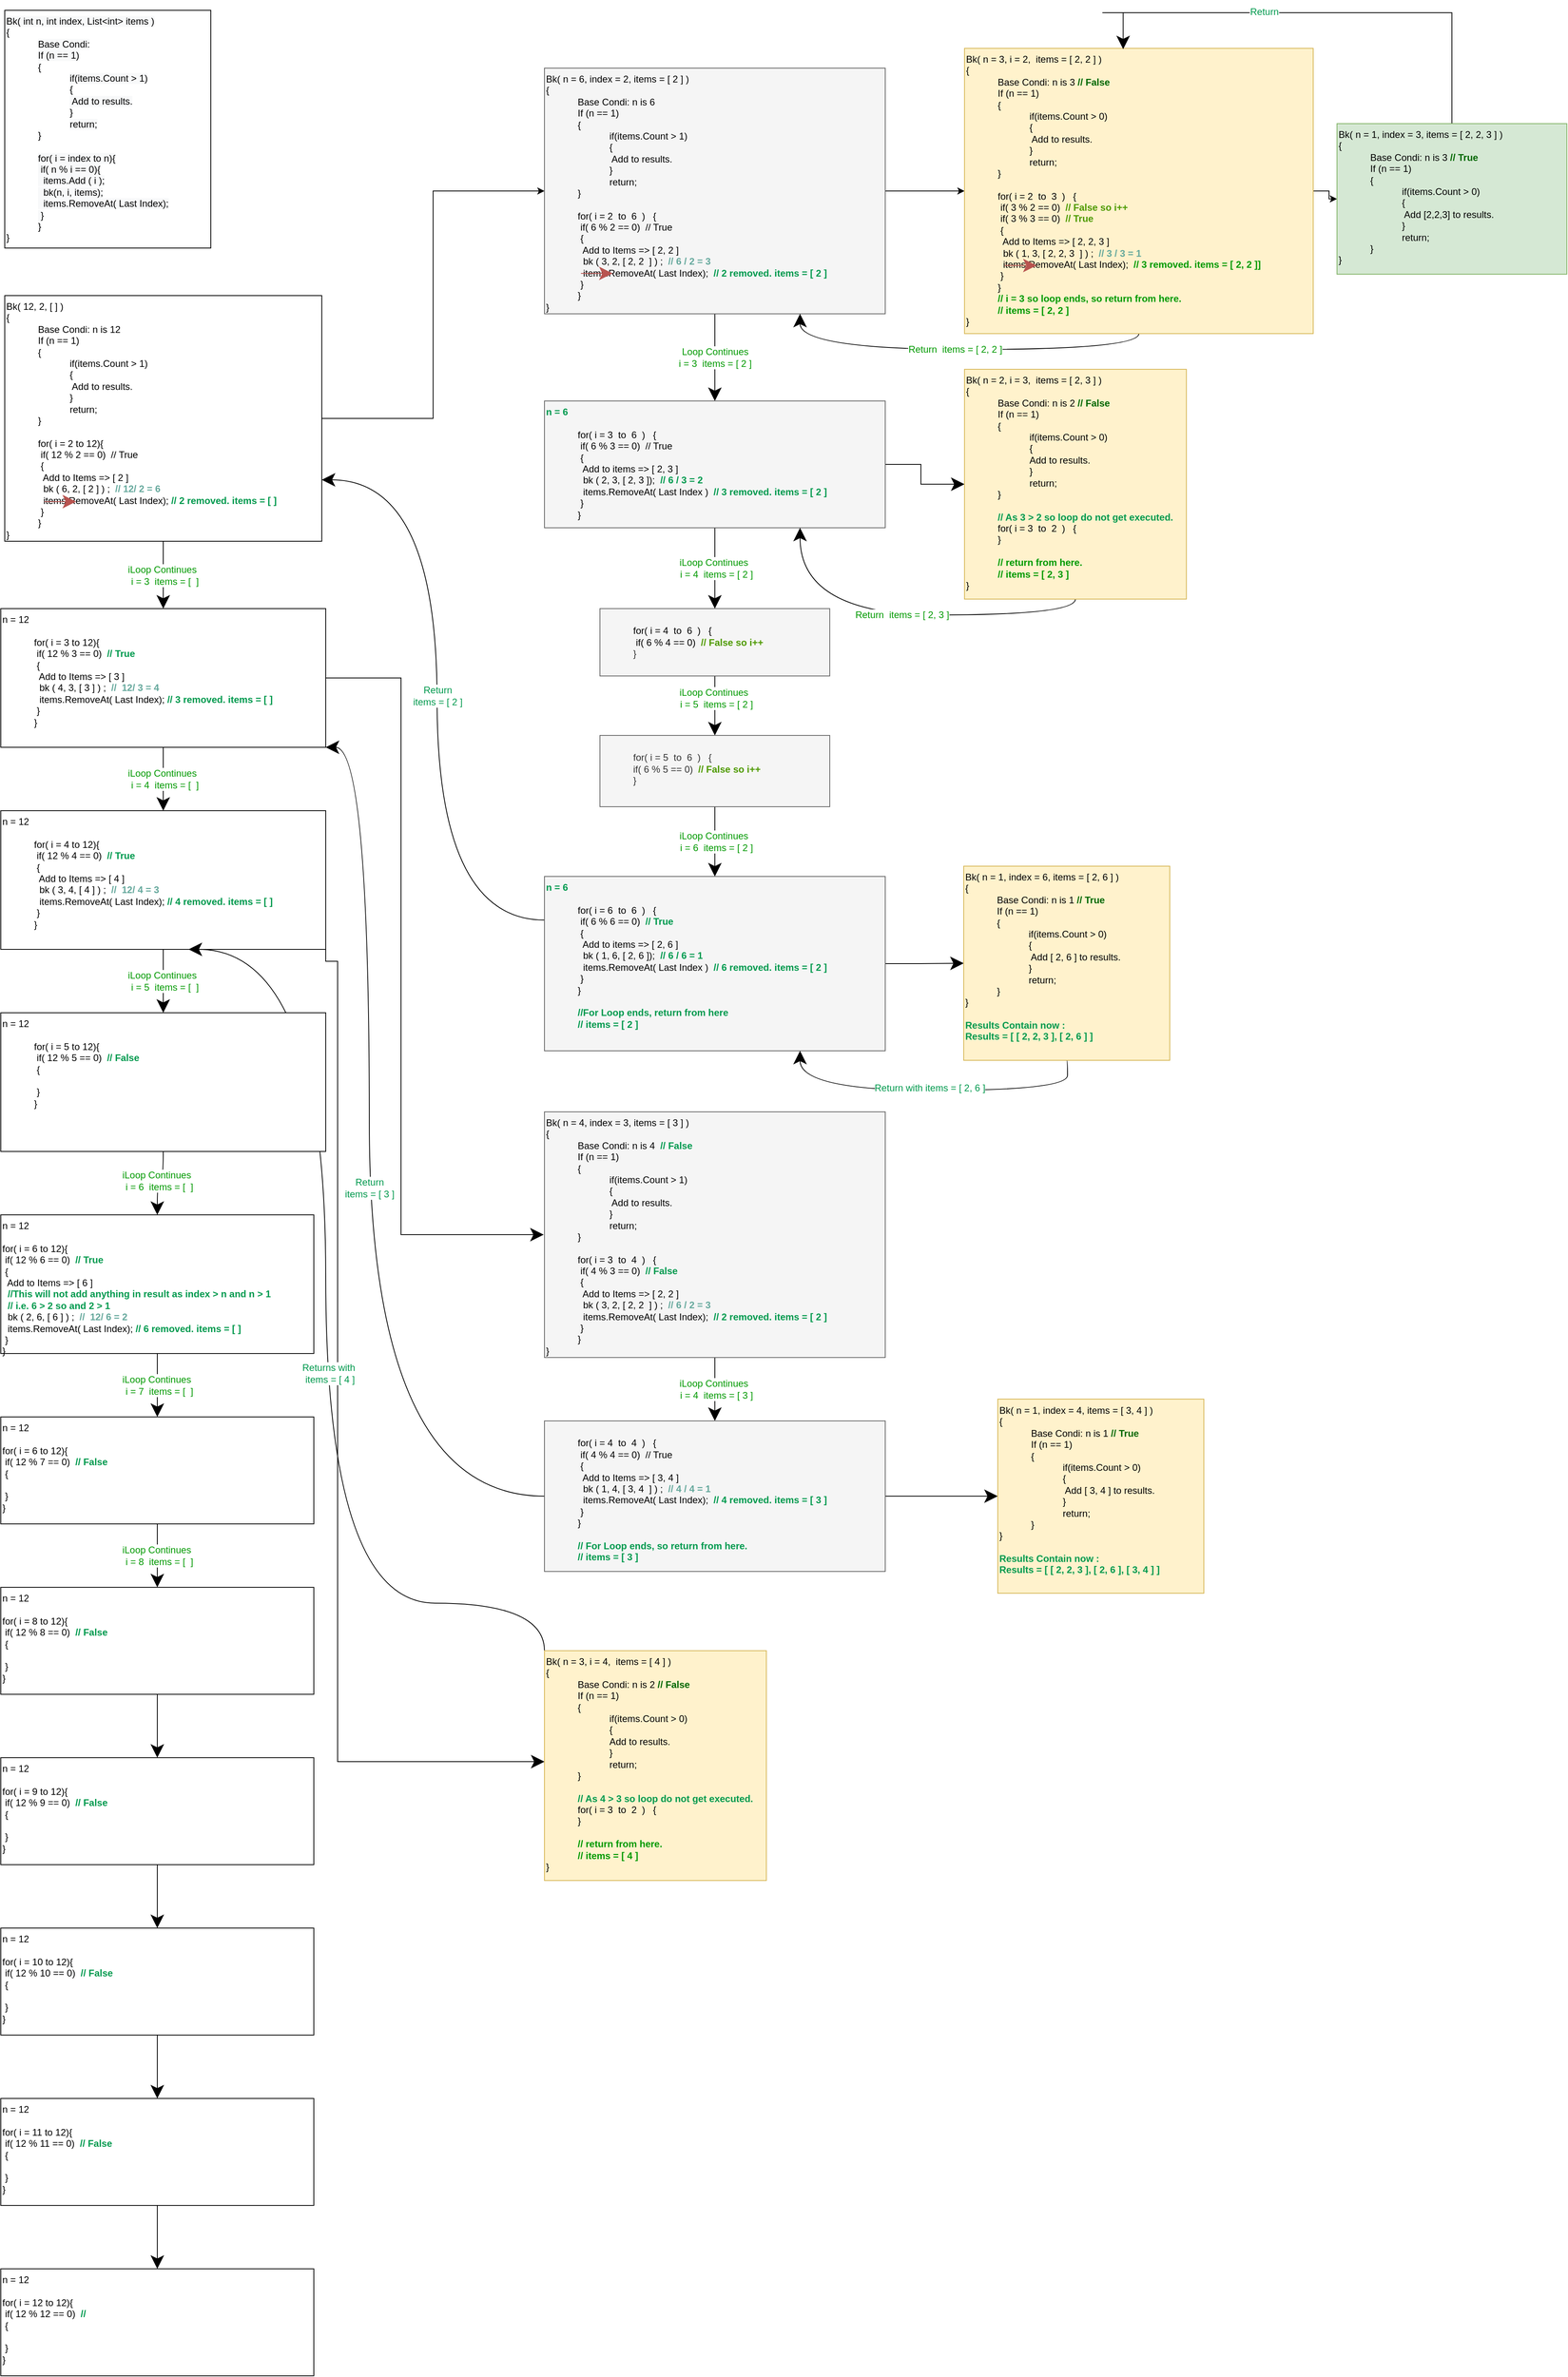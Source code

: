 <mxfile version="16.5.6" type="github">
  <diagram id="TVcDELRVrFLW0wGUHTuc" name="Page-1">
    <mxGraphModel dx="1422" dy="762" grid="1" gridSize="10" guides="1" tooltips="1" connect="1" arrows="1" fold="1" page="1" pageScale="1" pageWidth="850" pageHeight="1100" math="0" shadow="0">
      <root>
        <mxCell id="0" />
        <mxCell id="1" parent="0" />
        <mxCell id="zWgPleoThViOkadC-9Bl-2" value="&lt;span style=&quot;color: rgb(0 , 0 , 0) ; font-family: &amp;#34;helvetica&amp;#34; ; font-size: 12px ; font-style: normal ; font-weight: 400 ; letter-spacing: normal ; text-indent: 0px ; text-transform: none ; word-spacing: 0px ; background-color: rgb(248 , 249 , 250) ; display: inline ; float: none&quot;&gt;Bk( int n, int index, List&amp;lt;int&amp;gt; items )&lt;/span&gt;&lt;br style=&quot;color: rgb(0 , 0 , 0) ; font-family: &amp;#34;helvetica&amp;#34; ; font-size: 12px ; font-style: normal ; font-weight: 400 ; letter-spacing: normal ; text-indent: 0px ; text-transform: none ; word-spacing: 0px ; background-color: rgb(248 , 249 , 250)&quot;&gt;&lt;span style=&quot;color: rgb(0 , 0 , 0) ; font-family: &amp;#34;helvetica&amp;#34; ; font-size: 12px ; font-style: normal ; font-weight: 400 ; letter-spacing: normal ; text-indent: 0px ; text-transform: none ; word-spacing: 0px ; background-color: rgb(248 , 249 , 250) ; display: inline ; float: none&quot;&gt;{&lt;/span&gt;&lt;br style=&quot;color: rgb(0 , 0 , 0) ; font-family: &amp;#34;helvetica&amp;#34; ; font-size: 12px ; font-style: normal ; font-weight: 400 ; letter-spacing: normal ; text-indent: 0px ; text-transform: none ; word-spacing: 0px ; background-color: rgb(248 , 249 , 250)&quot;&gt;&lt;span style=&quot;color: rgb(0 , 0 , 0) ; font-family: &amp;#34;helvetica&amp;#34; ; font-size: 12px ; font-style: normal ; font-weight: 400 ; letter-spacing: normal ; text-indent: 0px ; text-transform: none ; word-spacing: 0px ; background-color: rgb(248 , 249 , 250)&quot;&gt;&lt;span style=&quot;font-size: 12px&quot;&gt;&lt;/span&gt;&lt;/span&gt;&lt;span style=&quot;color: rgb(0 , 0 , 0) ; font-family: &amp;#34;helvetica&amp;#34; ; font-size: 12px ; font-style: normal ; font-weight: 400 ; letter-spacing: normal ; text-indent: 0px ; text-transform: none ; word-spacing: 0px ; background-color: rgb(248 , 249 , 250)&quot;&gt;	&lt;/span&gt;&lt;blockquote style=&quot;margin: 0px 0px 0px 40px ; border: none ; padding: 0px ; font-size: 12px&quot;&gt;&lt;span style=&quot;color: rgb(0 , 0 , 0) ; font-family: &amp;#34;helvetica&amp;#34; ; font-size: 12px ; font-style: normal ; font-weight: 400 ; letter-spacing: normal ; text-indent: 0px ; text-transform: none ; word-spacing: 0px ; background-color: rgb(248 , 249 , 250) ; display: inline ; float: none&quot;&gt;Base Condi:&lt;br style=&quot;font-size: 12px&quot;&gt;&lt;/span&gt;&lt;span style=&quot;color: rgb(0 , 0 , 0) ; font-family: &amp;#34;helvetica&amp;#34; ; font-size: 12px ; font-style: normal ; font-weight: 400 ; letter-spacing: normal ; text-indent: 0px ; text-transform: none ; word-spacing: 0px ; background-color: rgb(248 , 249 , 250) ; display: inline ; float: none&quot;&gt;If (n == 1)&lt;br style=&quot;font-size: 12px&quot;&gt;&lt;/span&gt;&lt;span style=&quot;color: rgb(0 , 0 , 0) ; font-family: &amp;#34;helvetica&amp;#34; ; font-size: 12px ; font-style: normal ; font-weight: 400 ; letter-spacing: normal ; text-indent: 0px ; text-transform: none ; word-spacing: 0px ; background-color: rgb(248 , 249 , 250) ; display: inline ; float: none&quot;&gt;{&lt;br style=&quot;font-size: 12px&quot;&gt;&lt;/span&gt;&lt;/blockquote&gt;&lt;blockquote style=&quot;margin: 0px 0px 0px 40px ; border: none ; padding: 0px ; font-size: 12px&quot;&gt;&lt;blockquote style=&quot;margin: 0px 0px 0px 40px ; border: none ; padding: 0px ; font-size: 12px&quot;&gt;&lt;span style=&quot;color: rgb(0 , 0 , 0) ; font-family: &amp;#34;helvetica&amp;#34; ; font-size: 12px ; font-style: normal ; font-weight: 400 ; letter-spacing: normal ; text-indent: 0px ; text-transform: none ; word-spacing: 0px ; background-color: rgb(248 , 249 , 250) ; display: inline ; float: none&quot;&gt;if(items.Count &amp;gt; 1)&lt;/span&gt;&lt;/blockquote&gt;&lt;blockquote style=&quot;margin: 0px 0px 0px 40px ; border: none ; padding: 0px ; font-size: 12px&quot;&gt;&lt;span style=&quot;color: rgb(0 , 0 , 0) ; font-family: &amp;#34;helvetica&amp;#34; ; font-size: 12px ; font-style: normal ; font-weight: 400 ; letter-spacing: normal ; text-indent: 0px ; text-transform: none ; word-spacing: 0px ; background-color: rgb(248 , 249 , 250) ; display: inline ; float: none&quot;&gt;{&lt;/span&gt;&lt;/blockquote&gt;&lt;blockquote style=&quot;margin: 0px 0px 0px 40px ; border: none ; padding: 0px ; font-size: 12px&quot;&gt;&lt;span style=&quot;color: rgb(0 , 0 , 0) ; font-family: &amp;#34;helvetica&amp;#34; ; font-size: 12px ; font-style: normal ; font-weight: 400 ; letter-spacing: normal ; text-indent: 0px ; text-transform: none ; word-spacing: 0px ; background-color: rgb(248 , 249 , 250) ; display: inline ; float: none&quot;&gt;&lt;span style=&quot;white-space: pre ; font-size: 12px&quot;&gt;	&lt;/span&gt;Add to results.&lt;/span&gt;&lt;/blockquote&gt;&lt;blockquote style=&quot;margin: 0px 0px 0px 40px ; border: none ; padding: 0px ; font-size: 12px&quot;&gt;&lt;span style=&quot;color: rgb(0 , 0 , 0) ; font-family: &amp;#34;helvetica&amp;#34; ; font-size: 12px ; font-style: normal ; font-weight: 400 ; letter-spacing: normal ; text-indent: 0px ; text-transform: none ; word-spacing: 0px ; background-color: rgb(248 , 249 , 250) ; display: inline ; float: none&quot;&gt;}&lt;/span&gt;&lt;/blockquote&gt;&lt;blockquote style=&quot;margin: 0px 0px 0px 40px ; border: none ; padding: 0px ; font-size: 12px&quot;&gt;&lt;span style=&quot;color: rgb(0 , 0 , 0) ; font-family: &amp;#34;helvetica&amp;#34; ; font-size: 12px ; font-style: normal ; font-weight: 400 ; letter-spacing: normal ; text-indent: 0px ; text-transform: none ; word-spacing: 0px ; background-color: rgb(248 , 249 , 250) ; display: inline ; float: none&quot;&gt;return;&lt;/span&gt;&lt;/blockquote&gt;&lt;/blockquote&gt;&lt;blockquote style=&quot;margin: 0px 0px 0px 40px ; border: none ; padding: 0px ; font-size: 12px&quot;&gt;&lt;span style=&quot;color: rgb(0 , 0 , 0) ; font-family: &amp;#34;helvetica&amp;#34; ; font-size: 12px ; font-style: normal ; font-weight: 400 ; letter-spacing: normal ; text-indent: 0px ; text-transform: none ; word-spacing: 0px ; background-color: rgb(248 , 249 , 250) ; display: inline ; float: none&quot;&gt;}&lt;/span&gt;&lt;/blockquote&gt;&lt;blockquote style=&quot;margin: 0px 0px 0px 40px ; border: none ; padding: 0px ; font-size: 12px&quot;&gt;&lt;br style=&quot;color: rgb(0 , 0 , 0) ; font-family: &amp;#34;helvetica&amp;#34; ; font-size: 12px ; font-style: normal ; font-weight: 400 ; letter-spacing: normal ; text-indent: 0px ; text-transform: none ; word-spacing: 0px ; background-color: rgb(248 , 249 , 250)&quot;&gt;&lt;span style=&quot;color: rgb(0 , 0 , 0) ; font-family: &amp;#34;helvetica&amp;#34; ; font-size: 12px ; font-style: normal ; font-weight: 400 ; letter-spacing: normal ; text-indent: 0px ; text-transform: none ; word-spacing: 0px ; background-color: rgb(248 , 249 , 250) ; display: inline ; float: none&quot;&gt;for( i = index to n){&lt;br style=&quot;font-size: 12px&quot;&gt;&lt;/span&gt;&lt;span style=&quot;color: rgb(0 , 0 , 0) ; font-family: &amp;#34;helvetica&amp;#34; ; font-size: 12px ; font-style: normal ; font-weight: 400 ; letter-spacing: normal ; text-indent: 0px ; text-transform: none ; word-spacing: 0px ; background-color: rgb(248 , 249 , 250) ; display: inline ; float: none&quot;&gt;&lt;span style=&quot;white-space: pre ; font-size: 12px&quot;&gt;	&lt;/span&gt;if( n % i == 0){&lt;br style=&quot;font-size: 12px&quot;&gt;&lt;/span&gt;&lt;span style=&quot;color: rgb(0 , 0 , 0) ; font-family: &amp;#34;helvetica&amp;#34; ; font-size: 12px ; font-style: normal ; font-weight: 400 ; letter-spacing: normal ; text-indent: 0px ; text-transform: none ; word-spacing: 0px ; background-color: rgb(248 , 249 , 250) ; display: inline ; float: none&quot;&gt;&lt;span style=&quot;white-space: pre ; font-size: 12px&quot;&gt;	&lt;span style=&quot;white-space: pre ; font-size: 12px&quot;&gt;	&lt;/span&gt;&lt;/span&gt;items.Add ( i );&lt;br style=&quot;font-size: 12px&quot;&gt;&lt;/span&gt;&lt;span style=&quot;color: rgb(0 , 0 , 0) ; font-family: &amp;#34;helvetica&amp;#34; ; font-size: 12px ; font-style: normal ; font-weight: 400 ; letter-spacing: normal ; text-indent: 0px ; text-transform: none ; word-spacing: 0px ; background-color: rgb(248 , 249 , 250) ; display: inline ; float: none&quot;&gt;&lt;span style=&quot;white-space: pre ; font-size: 12px&quot;&gt;	&lt;span style=&quot;white-space: pre ; font-size: 12px&quot;&gt;	&lt;/span&gt;&lt;/span&gt;bk(n, i, items);&lt;br style=&quot;font-size: 12px&quot;&gt;&lt;/span&gt;&lt;span style=&quot;color: rgb(0 , 0 , 0) ; font-family: &amp;#34;helvetica&amp;#34; ; font-size: 12px ; font-style: normal ; font-weight: 400 ; letter-spacing: normal ; text-indent: 0px ; text-transform: none ; word-spacing: 0px ; background-color: rgb(248 , 249 , 250) ; display: inline ; float: none&quot;&gt;&lt;span style=&quot;white-space: pre ; font-size: 12px&quot;&gt;	&lt;span style=&quot;white-space: pre ; font-size: 12px&quot;&gt;	&lt;/span&gt;&lt;/span&gt;items.RemoveAt( Last Index);&lt;br style=&quot;font-size: 12px&quot;&gt;&lt;/span&gt;&lt;span style=&quot;color: rgb(0 , 0 , 0) ; font-family: &amp;#34;helvetica&amp;#34; ; font-size: 12px ; font-style: normal ; font-weight: 400 ; letter-spacing: normal ; text-indent: 0px ; text-transform: none ; word-spacing: 0px ; background-color: rgb(248 , 249 , 250) ; display: inline ; float: none&quot;&gt;&lt;span style=&quot;white-space: pre ; font-size: 12px&quot;&gt;	&lt;/span&gt;}&lt;br style=&quot;font-size: 12px&quot;&gt;&lt;/span&gt;&lt;span style=&quot;color: rgb(0 , 0 , 0) ; font-family: &amp;#34;helvetica&amp;#34; ; font-size: 12px ; font-style: normal ; font-weight: 400 ; letter-spacing: normal ; text-indent: 0px ; text-transform: none ; word-spacing: 0px ; background-color: rgb(248 , 249 , 250) ; display: inline ; float: none&quot;&gt;}&lt;/span&gt;&lt;/blockquote&gt;&lt;span style=&quot;color: rgb(0 , 0 , 0) ; font-family: &amp;#34;helvetica&amp;#34; ; font-size: 12px ; font-style: normal ; font-weight: 400 ; letter-spacing: normal ; text-indent: 0px ; text-transform: none ; word-spacing: 0px ; background-color: rgb(248 , 249 , 250) ; display: inline ; float: none&quot;&gt;}&lt;/span&gt;" style="rounded=0;whiteSpace=wrap;html=1;align=left;verticalAlign=top;horizontal=1;fontSize=12;" vertex="1" parent="1">
          <mxGeometry x="30" y="40" width="260" height="300" as="geometry" />
        </mxCell>
        <mxCell id="zWgPleoThViOkadC-9Bl-6" value="" style="edgeStyle=orthogonalEdgeStyle;rounded=0;orthogonalLoop=1;jettySize=auto;html=1;fontSize=12;fontColor=#65A89C;" edge="1" parent="1" source="zWgPleoThViOkadC-9Bl-4" target="zWgPleoThViOkadC-9Bl-5">
          <mxGeometry relative="1" as="geometry" />
        </mxCell>
        <mxCell id="zWgPleoThViOkadC-9Bl-60" value="&lt;span style=&quot;color: rgb(0 , 153 , 0)&quot;&gt;iLoop Continues&amp;nbsp;&lt;/span&gt;&lt;br style=&quot;color: rgb(0 , 153 , 0)&quot;&gt;&lt;span style=&quot;color: rgb(0 , 153 , 0)&quot;&gt;&amp;nbsp;i = 3&amp;nbsp; items = [&amp;nbsp; ]&lt;/span&gt;" style="edgeStyle=orthogonalEdgeStyle;jumpSize=6;orthogonalLoop=1;jettySize=auto;html=1;fontSize=12;fontColor=#00994D;startSize=6;endSize=14;fillColor=#009900;rounded=0;" edge="1" parent="1" source="zWgPleoThViOkadC-9Bl-4" target="zWgPleoThViOkadC-9Bl-59">
          <mxGeometry relative="1" as="geometry" />
        </mxCell>
        <mxCell id="zWgPleoThViOkadC-9Bl-4" value="&lt;span style=&quot;color: rgb(0 , 0 , 0) ; font-family: &amp;#34;helvetica&amp;#34; ; font-size: 12px ; font-style: normal ; font-weight: 400 ; letter-spacing: normal ; text-indent: 0px ; text-transform: none ; word-spacing: 0px ; display: inline ; float: none&quot;&gt;Bk( 12, 2, [ ] )&lt;/span&gt;&lt;br style=&quot;color: rgb(0 , 0 , 0) ; font-family: &amp;#34;helvetica&amp;#34; ; font-size: 12px ; font-style: normal ; font-weight: 400 ; letter-spacing: normal ; text-indent: 0px ; text-transform: none ; word-spacing: 0px&quot;&gt;&lt;span style=&quot;color: rgb(0 , 0 , 0) ; font-family: &amp;#34;helvetica&amp;#34; ; font-size: 12px ; font-style: normal ; font-weight: 400 ; letter-spacing: normal ; text-indent: 0px ; text-transform: none ; word-spacing: 0px ; display: inline ; float: none&quot;&gt;{&lt;/span&gt;&lt;br style=&quot;color: rgb(0 , 0 , 0) ; font-family: &amp;#34;helvetica&amp;#34; ; font-size: 12px ; font-style: normal ; font-weight: 400 ; letter-spacing: normal ; text-indent: 0px ; text-transform: none ; word-spacing: 0px&quot;&gt;&lt;span style=&quot;color: rgb(0 , 0 , 0) ; font-family: &amp;#34;helvetica&amp;#34; ; font-size: 12px ; font-style: normal ; font-weight: 400 ; letter-spacing: normal ; text-indent: 0px ; text-transform: none ; word-spacing: 0px&quot;&gt;&lt;span style=&quot;font-size: 12px&quot;&gt;&lt;/span&gt;&lt;/span&gt;&lt;span style=&quot;color: rgb(0 , 0 , 0) ; font-family: &amp;#34;helvetica&amp;#34; ; font-size: 12px ; font-style: normal ; font-weight: 400 ; letter-spacing: normal ; text-indent: 0px ; text-transform: none ; word-spacing: 0px&quot;&gt;	&lt;/span&gt;&lt;blockquote style=&quot;margin: 0px 0px 0px 40px ; border: none ; padding: 0px ; font-size: 12px&quot;&gt;&lt;span style=&quot;color: rgb(0 , 0 , 0) ; font-family: &amp;#34;helvetica&amp;#34; ; font-size: 12px ; font-style: normal ; font-weight: 400 ; letter-spacing: normal ; text-indent: 0px ; text-transform: none ; word-spacing: 0px ; display: inline ; float: none&quot;&gt;Base Condi: n is 12&lt;br style=&quot;font-size: 12px&quot;&gt;&lt;/span&gt;&lt;span style=&quot;color: rgb(0 , 0 , 0) ; font-family: &amp;#34;helvetica&amp;#34; ; font-size: 12px ; font-style: normal ; font-weight: 400 ; letter-spacing: normal ; text-indent: 0px ; text-transform: none ; word-spacing: 0px ; display: inline ; float: none&quot;&gt;If (n == 1)&lt;br style=&quot;font-size: 12px&quot;&gt;&lt;/span&gt;&lt;span style=&quot;color: rgb(0 , 0 , 0) ; font-family: &amp;#34;helvetica&amp;#34; ; font-size: 12px ; font-style: normal ; font-weight: 400 ; letter-spacing: normal ; text-indent: 0px ; text-transform: none ; word-spacing: 0px ; display: inline ; float: none&quot;&gt;{&lt;br style=&quot;font-size: 12px&quot;&gt;&lt;/span&gt;&lt;/blockquote&gt;&lt;blockquote style=&quot;margin: 0px 0px 0px 40px ; border: none ; padding: 0px ; font-size: 12px&quot;&gt;&lt;blockquote style=&quot;margin: 0px 0px 0px 40px ; border: none ; padding: 0px ; font-size: 12px&quot;&gt;&lt;span style=&quot;color: rgb(0 , 0 , 0) ; font-family: &amp;#34;helvetica&amp;#34; ; font-size: 12px ; font-style: normal ; font-weight: 400 ; letter-spacing: normal ; text-indent: 0px ; text-transform: none ; word-spacing: 0px ; display: inline ; float: none&quot;&gt;if(items.Count &amp;gt; 1)&lt;/span&gt;&lt;/blockquote&gt;&lt;blockquote style=&quot;margin: 0px 0px 0px 40px ; border: none ; padding: 0px ; font-size: 12px&quot;&gt;&lt;span style=&quot;color: rgb(0 , 0 , 0) ; font-family: &amp;#34;helvetica&amp;#34; ; font-size: 12px ; font-style: normal ; font-weight: 400 ; letter-spacing: normal ; text-indent: 0px ; text-transform: none ; word-spacing: 0px ; display: inline ; float: none&quot;&gt;{&lt;/span&gt;&lt;/blockquote&gt;&lt;blockquote style=&quot;margin: 0px 0px 0px 40px ; border: none ; padding: 0px ; font-size: 12px&quot;&gt;&lt;span style=&quot;color: rgb(0 , 0 , 0) ; font-family: &amp;#34;helvetica&amp;#34; ; font-size: 12px ; font-style: normal ; font-weight: 400 ; letter-spacing: normal ; text-indent: 0px ; text-transform: none ; word-spacing: 0px ; display: inline ; float: none&quot;&gt;&lt;span style=&quot;white-space: pre ; font-size: 12px&quot;&gt;	&lt;/span&gt;Add to results.&lt;/span&gt;&lt;/blockquote&gt;&lt;blockquote style=&quot;margin: 0px 0px 0px 40px ; border: none ; padding: 0px ; font-size: 12px&quot;&gt;&lt;span style=&quot;color: rgb(0 , 0 , 0) ; font-family: &amp;#34;helvetica&amp;#34; ; font-size: 12px ; font-style: normal ; font-weight: 400 ; letter-spacing: normal ; text-indent: 0px ; text-transform: none ; word-spacing: 0px ; display: inline ; float: none&quot;&gt;}&lt;/span&gt;&lt;/blockquote&gt;&lt;blockquote style=&quot;margin: 0px 0px 0px 40px ; border: none ; padding: 0px ; font-size: 12px&quot;&gt;&lt;span style=&quot;color: rgb(0 , 0 , 0) ; font-family: &amp;#34;helvetica&amp;#34; ; font-size: 12px ; font-style: normal ; font-weight: 400 ; letter-spacing: normal ; text-indent: 0px ; text-transform: none ; word-spacing: 0px ; display: inline ; float: none&quot;&gt;return;&lt;/span&gt;&lt;/blockquote&gt;&lt;/blockquote&gt;&lt;blockquote style=&quot;margin: 0px 0px 0px 40px ; border: none ; padding: 0px ; font-size: 12px&quot;&gt;&lt;span style=&quot;color: rgb(0 , 0 , 0) ; font-family: &amp;#34;helvetica&amp;#34; ; font-size: 12px ; font-style: normal ; font-weight: 400 ; letter-spacing: normal ; text-indent: 0px ; text-transform: none ; word-spacing: 0px ; display: inline ; float: none&quot;&gt;}&lt;/span&gt;&lt;/blockquote&gt;&lt;blockquote style=&quot;margin: 0px 0px 0px 40px ; border: none ; padding: 0px ; font-size: 12px&quot;&gt;&lt;br style=&quot;color: rgb(0 , 0 , 0) ; font-family: &amp;#34;helvetica&amp;#34; ; font-size: 12px ; font-style: normal ; font-weight: 400 ; letter-spacing: normal ; text-indent: 0px ; text-transform: none ; word-spacing: 0px&quot;&gt;&lt;span style=&quot;color: rgb(0 , 0 , 0) ; font-family: &amp;#34;helvetica&amp;#34; ; font-size: 12px ; font-style: normal ; font-weight: 400 ; letter-spacing: normal ; text-indent: 0px ; text-transform: none ; word-spacing: 0px ; display: inline ; float: none&quot;&gt;for( i = 2 to 12){&lt;br style=&quot;font-size: 12px&quot;&gt;&lt;/span&gt;&lt;span style=&quot;color: rgb(0 , 0 , 0) ; font-family: &amp;#34;helvetica&amp;#34; ; font-size: 12px ; font-style: normal ; font-weight: 400 ; letter-spacing: normal ; text-indent: 0px ; text-transform: none ; word-spacing: 0px ; display: inline ; float: none&quot;&gt;&lt;span style=&quot;white-space: pre ; font-size: 12px&quot;&gt;	&lt;/span&gt;if( 12 % 2 == 0)&amp;nbsp; // True&lt;/span&gt;&lt;/blockquote&gt;&lt;blockquote style=&quot;margin: 0px 0px 0px 40px ; border: none ; padding: 0px ; font-size: 12px&quot;&gt;&lt;span style=&quot;color: rgb(0 , 0 , 0) ; font-family: &amp;#34;helvetica&amp;#34; ; font-size: 12px ; font-style: normal ; font-weight: 400 ; letter-spacing: normal ; text-indent: 0px ; text-transform: none ; word-spacing: 0px ; display: inline ; float: none&quot;&gt;&lt;span style=&quot;white-space: pre&quot;&gt;	&lt;/span&gt;{&lt;br style=&quot;font-size: 12px&quot;&gt;&lt;/span&gt;&lt;span style=&quot;color: rgb(0 , 0 , 0) ; font-family: &amp;#34;helvetica&amp;#34; ; font-size: 12px ; font-style: normal ; font-weight: 400 ; letter-spacing: normal ; text-indent: 0px ; text-transform: none ; word-spacing: 0px ; display: inline ; float: none&quot;&gt;&lt;span style=&quot;white-space: pre ; font-size: 12px&quot;&gt;	&lt;span style=&quot;white-space: pre ; font-size: 12px&quot;&gt;	&lt;/span&gt;A&lt;/span&gt;dd to Items =&amp;gt; [ 2 ]&amp;nbsp;&lt;br style=&quot;font-size: 12px&quot;&gt;&lt;/span&gt;&lt;span style=&quot;color: rgb(0 , 0 , 0) ; font-family: &amp;#34;helvetica&amp;#34; ; font-size: 12px ; font-style: normal ; font-weight: 400 ; letter-spacing: normal ; text-indent: 0px ; text-transform: none ; word-spacing: 0px ; display: inline ; float: none&quot;&gt;&lt;span style=&quot;white-space: pre ; font-size: 12px&quot;&gt;	&lt;span style=&quot;white-space: pre ; font-size: 12px&quot;&gt;	&lt;/span&gt;&lt;/span&gt;bk ( 6, 2, [ 2 ] ) ;&amp;nbsp;&lt;/span&gt;&lt;span style=&quot;font-family: &amp;#34;helvetica&amp;#34; ; font-size: 12px ; font-style: normal ; letter-spacing: normal ; text-indent: 0px ; text-transform: none ; word-spacing: 0px ; display: inline ; float: none&quot;&gt;&lt;b&gt;&lt;font color=&quot;#67ab9f&quot;&gt; &lt;/font&gt;&lt;/b&gt;&lt;/span&gt;&lt;span style=&quot;font-family: &amp;#34;helvetica&amp;#34; ; font-size: 12px ; font-style: normal ; letter-spacing: normal ; text-indent: 0px ; text-transform: none ; word-spacing: 0px ; display: inline ; float: none&quot;&gt;&lt;b&gt;&lt;font color=&quot;#65a89c&quot;&gt;// 12/ 2 = 6&lt;/font&gt;&lt;/b&gt;&lt;br style=&quot;font-size: 12px&quot;&gt;&lt;/span&gt;&lt;span style=&quot;color: rgb(0 , 0 , 0) ; font-family: &amp;#34;helvetica&amp;#34; ; font-size: 12px ; font-style: normal ; font-weight: 400 ; letter-spacing: normal ; text-indent: 0px ; text-transform: none ; word-spacing: 0px ; display: inline ; float: none&quot;&gt;&lt;span style=&quot;white-space: pre ; font-size: 12px&quot;&gt;	&lt;span style=&quot;white-space: pre ; font-size: 12px&quot;&gt;	&lt;/span&gt;&lt;/span&gt;items.RemoveAt( Last Index); &lt;/span&gt;&lt;span style=&quot;font-family: &amp;#34;helvetica&amp;#34; ; font-size: 12px ; font-style: normal ; letter-spacing: normal ; text-indent: 0px ; text-transform: none ; word-spacing: 0px ; display: inline ; float: none&quot;&gt;&lt;b&gt;&lt;font color=&quot;#00994d&quot;&gt;// 2 removed. items = [ ]&lt;/font&gt;&lt;/b&gt;&lt;br style=&quot;font-size: 12px&quot;&gt;&lt;/span&gt;&lt;span style=&quot;color: rgb(0 , 0 , 0) ; font-family: &amp;#34;helvetica&amp;#34; ; font-size: 12px ; font-style: normal ; font-weight: 400 ; letter-spacing: normal ; text-indent: 0px ; text-transform: none ; word-spacing: 0px ; display: inline ; float: none&quot;&gt;&lt;span style=&quot;white-space: pre ; font-size: 12px&quot;&gt;	&lt;/span&gt;}&lt;br style=&quot;font-size: 12px&quot;&gt;&lt;/span&gt;&lt;span style=&quot;color: rgb(0 , 0 , 0) ; font-family: &amp;#34;helvetica&amp;#34; ; font-size: 12px ; font-style: normal ; font-weight: 400 ; letter-spacing: normal ; text-indent: 0px ; text-transform: none ; word-spacing: 0px ; display: inline ; float: none&quot;&gt;}&lt;/span&gt;&lt;/blockquote&gt;&lt;span style=&quot;color: rgb(0 , 0 , 0) ; font-family: &amp;#34;helvetica&amp;#34; ; font-size: 12px ; font-style: normal ; font-weight: 400 ; letter-spacing: normal ; text-indent: 0px ; text-transform: none ; word-spacing: 0px ; display: inline ; float: none&quot;&gt;}&lt;/span&gt;" style="rounded=0;whiteSpace=wrap;html=1;align=left;verticalAlign=top;horizontal=1;fontSize=12;labelBackgroundColor=none;" vertex="1" parent="1">
          <mxGeometry x="30" y="400" width="400" height="310" as="geometry" />
        </mxCell>
        <mxCell id="zWgPleoThViOkadC-9Bl-8" value="" style="edgeStyle=orthogonalEdgeStyle;rounded=0;orthogonalLoop=1;jettySize=auto;html=1;fontSize=12;fontColor=#65A89C;" edge="1" parent="1" source="zWgPleoThViOkadC-9Bl-5" target="zWgPleoThViOkadC-9Bl-7">
          <mxGeometry relative="1" as="geometry" />
        </mxCell>
        <mxCell id="zWgPleoThViOkadC-9Bl-45" value="Loop Continues&lt;br&gt;i = 3&amp;nbsp; items = [ 2 ]" style="edgeStyle=orthogonalEdgeStyle;jumpSize=6;orthogonalLoop=1;jettySize=auto;html=1;fontSize=12;fontColor=#009900;startSize=6;endSize=14;fillColor=#009900;rounded=0;entryX=0.5;entryY=0;entryDx=0;entryDy=0;exitX=0.5;exitY=1;exitDx=0;exitDy=0;" edge="1" parent="1" source="zWgPleoThViOkadC-9Bl-5" target="zWgPleoThViOkadC-9Bl-31">
          <mxGeometry relative="1" as="geometry">
            <mxPoint x="855" y="423" as="sourcePoint" />
            <mxPoint x="855" y="503" as="targetPoint" />
          </mxGeometry>
        </mxCell>
        <mxCell id="zWgPleoThViOkadC-9Bl-5" value="&lt;span style=&quot;color: rgb(0 , 0 , 0) ; font-family: &amp;#34;helvetica&amp;#34; ; font-size: 12px ; font-style: normal ; font-weight: 400 ; letter-spacing: normal ; text-indent: 0px ; text-transform: none ; word-spacing: 0px ; display: inline ; float: none&quot;&gt;Bk( n = 6, index = 2, items = [ 2 ] )&lt;/span&gt;&lt;br style=&quot;color: rgb(0 , 0 , 0) ; font-family: &amp;#34;helvetica&amp;#34; ; font-size: 12px ; font-style: normal ; font-weight: 400 ; letter-spacing: normal ; text-indent: 0px ; text-transform: none ; word-spacing: 0px&quot;&gt;&lt;span style=&quot;color: rgb(0 , 0 , 0) ; font-family: &amp;#34;helvetica&amp;#34; ; font-size: 12px ; font-style: normal ; font-weight: 400 ; letter-spacing: normal ; text-indent: 0px ; text-transform: none ; word-spacing: 0px ; display: inline ; float: none&quot;&gt;{&lt;/span&gt;&lt;br style=&quot;color: rgb(0 , 0 , 0) ; font-family: &amp;#34;helvetica&amp;#34; ; font-size: 12px ; font-style: normal ; font-weight: 400 ; letter-spacing: normal ; text-indent: 0px ; text-transform: none ; word-spacing: 0px&quot;&gt;&lt;span style=&quot;color: rgb(0 , 0 , 0) ; font-family: &amp;#34;helvetica&amp;#34; ; font-size: 12px ; font-style: normal ; font-weight: 400 ; letter-spacing: normal ; text-indent: 0px ; text-transform: none ; word-spacing: 0px&quot;&gt;&lt;span style=&quot;font-size: 12px&quot;&gt;&lt;/span&gt;&lt;/span&gt;&lt;span style=&quot;color: rgb(0 , 0 , 0) ; font-family: &amp;#34;helvetica&amp;#34; ; font-size: 12px ; font-style: normal ; font-weight: 400 ; letter-spacing: normal ; text-indent: 0px ; text-transform: none ; word-spacing: 0px&quot;&gt;	&lt;/span&gt;&lt;blockquote style=&quot;margin: 0px 0px 0px 40px ; border: none ; padding: 0px ; font-size: 12px&quot;&gt;&lt;span style=&quot;color: rgb(0 , 0 , 0) ; font-family: &amp;#34;helvetica&amp;#34; ; font-size: 12px ; font-style: normal ; font-weight: 400 ; letter-spacing: normal ; text-indent: 0px ; text-transform: none ; word-spacing: 0px ; display: inline ; float: none&quot;&gt;Base Condi: n is 6&lt;br style=&quot;font-size: 12px&quot;&gt;&lt;/span&gt;&lt;span style=&quot;color: rgb(0 , 0 , 0) ; font-family: &amp;#34;helvetica&amp;#34; ; font-size: 12px ; font-style: normal ; font-weight: 400 ; letter-spacing: normal ; text-indent: 0px ; text-transform: none ; word-spacing: 0px ; display: inline ; float: none&quot;&gt;If (n == 1)&lt;br style=&quot;font-size: 12px&quot;&gt;&lt;/span&gt;&lt;span style=&quot;color: rgb(0 , 0 , 0) ; font-family: &amp;#34;helvetica&amp;#34; ; font-size: 12px ; font-style: normal ; font-weight: 400 ; letter-spacing: normal ; text-indent: 0px ; text-transform: none ; word-spacing: 0px ; display: inline ; float: none&quot;&gt;{&lt;br style=&quot;font-size: 12px&quot;&gt;&lt;/span&gt;&lt;/blockquote&gt;&lt;blockquote style=&quot;margin: 0px 0px 0px 40px ; border: none ; padding: 0px ; font-size: 12px&quot;&gt;&lt;blockquote style=&quot;margin: 0px 0px 0px 40px ; border: none ; padding: 0px ; font-size: 12px&quot;&gt;&lt;span style=&quot;color: rgb(0 , 0 , 0) ; font-family: &amp;#34;helvetica&amp;#34; ; font-size: 12px ; font-style: normal ; font-weight: 400 ; letter-spacing: normal ; text-indent: 0px ; text-transform: none ; word-spacing: 0px ; display: inline ; float: none&quot;&gt;if(items.Count &amp;gt; 1)&lt;/span&gt;&lt;/blockquote&gt;&lt;blockquote style=&quot;margin: 0px 0px 0px 40px ; border: none ; padding: 0px ; font-size: 12px&quot;&gt;&lt;span style=&quot;color: rgb(0 , 0 , 0) ; font-family: &amp;#34;helvetica&amp;#34; ; font-size: 12px ; font-style: normal ; font-weight: 400 ; letter-spacing: normal ; text-indent: 0px ; text-transform: none ; word-spacing: 0px ; display: inline ; float: none&quot;&gt;{&lt;/span&gt;&lt;/blockquote&gt;&lt;blockquote style=&quot;margin: 0px 0px 0px 40px ; border: none ; padding: 0px ; font-size: 12px&quot;&gt;&lt;span style=&quot;color: rgb(0 , 0 , 0) ; font-family: &amp;#34;helvetica&amp;#34; ; font-size: 12px ; font-style: normal ; font-weight: 400 ; letter-spacing: normal ; text-indent: 0px ; text-transform: none ; word-spacing: 0px ; display: inline ; float: none&quot;&gt;&lt;span style=&quot;white-space: pre ; font-size: 12px&quot;&gt;	&lt;/span&gt;Add to results.&lt;/span&gt;&lt;/blockquote&gt;&lt;blockquote style=&quot;margin: 0px 0px 0px 40px ; border: none ; padding: 0px ; font-size: 12px&quot;&gt;&lt;span style=&quot;color: rgb(0 , 0 , 0) ; font-family: &amp;#34;helvetica&amp;#34; ; font-size: 12px ; font-style: normal ; font-weight: 400 ; letter-spacing: normal ; text-indent: 0px ; text-transform: none ; word-spacing: 0px ; display: inline ; float: none&quot;&gt;}&lt;/span&gt;&lt;/blockquote&gt;&lt;blockquote style=&quot;margin: 0px 0px 0px 40px ; border: none ; padding: 0px ; font-size: 12px&quot;&gt;&lt;span style=&quot;color: rgb(0 , 0 , 0) ; font-family: &amp;#34;helvetica&amp;#34; ; font-size: 12px ; font-style: normal ; font-weight: 400 ; letter-spacing: normal ; text-indent: 0px ; text-transform: none ; word-spacing: 0px ; display: inline ; float: none&quot;&gt;return;&lt;/span&gt;&lt;/blockquote&gt;&lt;/blockquote&gt;&lt;blockquote style=&quot;margin: 0px 0px 0px 40px ; border: none ; padding: 0px ; font-size: 12px&quot;&gt;&lt;span style=&quot;color: rgb(0 , 0 , 0) ; font-family: &amp;#34;helvetica&amp;#34; ; font-size: 12px ; font-style: normal ; font-weight: 400 ; letter-spacing: normal ; text-indent: 0px ; text-transform: none ; word-spacing: 0px ; display: inline ; float: none&quot;&gt;}&lt;/span&gt;&lt;/blockquote&gt;&lt;blockquote style=&quot;margin: 0px 0px 0px 40px ; border: none ; padding: 0px ; font-size: 12px&quot;&gt;&lt;br style=&quot;color: rgb(0 , 0 , 0) ; font-family: &amp;#34;helvetica&amp;#34; ; font-size: 12px ; font-style: normal ; font-weight: 400 ; letter-spacing: normal ; text-indent: 0px ; text-transform: none ; word-spacing: 0px&quot;&gt;&lt;span style=&quot;color: rgb(0 , 0 , 0) ; font-family: &amp;#34;helvetica&amp;#34; ; font-size: 12px ; font-style: normal ; font-weight: 400 ; letter-spacing: normal ; text-indent: 0px ; text-transform: none ; word-spacing: 0px ; display: inline ; float: none&quot;&gt;for( i = 2&amp;nbsp; to&amp;nbsp; 6&amp;nbsp; )&amp;nbsp; &amp;nbsp;{&lt;br style=&quot;font-size: 12px&quot;&gt;&lt;/span&gt;&lt;span style=&quot;color: rgb(0 , 0 , 0) ; font-family: &amp;#34;helvetica&amp;#34; ; font-size: 12px ; font-style: normal ; font-weight: 400 ; letter-spacing: normal ; text-indent: 0px ; text-transform: none ; word-spacing: 0px ; display: inline ; float: none&quot;&gt;&lt;span style=&quot;white-space: pre ; font-size: 12px&quot;&gt;	&lt;/span&gt;if( 6 % 2 == 0)&amp;nbsp; // True&lt;/span&gt;&lt;/blockquote&gt;&lt;blockquote style=&quot;margin: 0px 0px 0px 40px ; border: none ; padding: 0px ; font-size: 12px&quot;&gt;&lt;span style=&quot;color: rgb(0 , 0 , 0) ; font-family: &amp;#34;helvetica&amp;#34; ; font-size: 12px ; font-style: normal ; font-weight: 400 ; letter-spacing: normal ; text-indent: 0px ; text-transform: none ; word-spacing: 0px ; display: inline ; float: none&quot;&gt;&lt;span style=&quot;white-space: pre&quot;&gt;	&lt;/span&gt;{&lt;br style=&quot;font-size: 12px&quot;&gt;&lt;/span&gt;&lt;span style=&quot;color: rgb(0 , 0 , 0) ; font-family: &amp;#34;helvetica&amp;#34; ; font-size: 12px ; font-style: normal ; font-weight: 400 ; letter-spacing: normal ; text-indent: 0px ; text-transform: none ; word-spacing: 0px ; display: inline ; float: none&quot;&gt;&lt;span style=&quot;white-space: pre ; font-size: 12px&quot;&gt;	&lt;span style=&quot;white-space: pre ; font-size: 12px&quot;&gt;	&lt;/span&gt;A&lt;/span&gt;dd to Items =&amp;gt; [ 2, 2 ]&amp;nbsp;&lt;br style=&quot;font-size: 12px&quot;&gt;&lt;/span&gt;&lt;span style=&quot;color: rgb(0 , 0 , 0) ; font-family: &amp;#34;helvetica&amp;#34; ; font-size: 12px ; font-style: normal ; font-weight: 400 ; letter-spacing: normal ; text-indent: 0px ; text-transform: none ; word-spacing: 0px ; display: inline ; float: none&quot;&gt;&lt;span style=&quot;white-space: pre ; font-size: 12px&quot;&gt;	&lt;span style=&quot;white-space: pre ; font-size: 12px&quot;&gt;	&lt;/span&gt;&lt;/span&gt;bk ( 3, 2, [ 2, 2&amp;nbsp; ] ) ;&amp;nbsp;&lt;/span&gt;&lt;span style=&quot;font-family: &amp;#34;helvetica&amp;#34; ; font-size: 12px ; font-style: normal ; letter-spacing: normal ; text-indent: 0px ; text-transform: none ; word-spacing: 0px ; display: inline ; float: none&quot;&gt;&lt;b&gt;&lt;font color=&quot;#67ab9f&quot;&gt; &lt;/font&gt;&lt;/b&gt;&lt;/span&gt;&lt;span style=&quot;font-family: &amp;#34;helvetica&amp;#34; ; font-size: 12px ; font-style: normal ; letter-spacing: normal ; text-indent: 0px ; text-transform: none ; word-spacing: 0px ; display: inline ; float: none&quot;&gt;&lt;b&gt;&lt;font color=&quot;#65a89c&quot;&gt;// 6 / 2 = 3&lt;/font&gt;&lt;/b&gt;&lt;br style=&quot;font-size: 12px&quot;&gt;&lt;/span&gt;&lt;span style=&quot;color: rgb(0 , 0 , 0) ; font-family: &amp;#34;helvetica&amp;#34; ; font-size: 12px ; font-style: normal ; font-weight: 400 ; letter-spacing: normal ; text-indent: 0px ; text-transform: none ; word-spacing: 0px ; display: inline ; float: none&quot;&gt;&lt;span style=&quot;white-space: pre ; font-size: 12px&quot;&gt;	&lt;span style=&quot;white-space: pre ; font-size: 12px&quot;&gt;	&lt;/span&gt;&lt;/span&gt;items.RemoveAt( Last Index);&amp;nbsp; &lt;/span&gt;&lt;span style=&quot;font-family: &amp;#34;helvetica&amp;#34; ; font-size: 12px ; font-style: normal ; letter-spacing: normal ; text-indent: 0px ; text-transform: none ; word-spacing: 0px ; display: inline ; float: none&quot;&gt;&lt;b&gt;&lt;font color=&quot;#00994d&quot;&gt;// 2 removed. items = [ 2 ]&lt;/font&gt;&lt;/b&gt;&lt;br style=&quot;font-size: 12px&quot;&gt;&lt;/span&gt;&lt;span style=&quot;color: rgb(0 , 0 , 0) ; font-family: &amp;#34;helvetica&amp;#34; ; font-size: 12px ; font-style: normal ; font-weight: 400 ; letter-spacing: normal ; text-indent: 0px ; text-transform: none ; word-spacing: 0px ; display: inline ; float: none&quot;&gt;&lt;span style=&quot;white-space: pre ; font-size: 12px&quot;&gt;	&lt;/span&gt;}&lt;br style=&quot;font-size: 12px&quot;&gt;&lt;/span&gt;&lt;span style=&quot;color: rgb(0 , 0 , 0) ; font-family: &amp;#34;helvetica&amp;#34; ; font-size: 12px ; font-style: normal ; font-weight: 400 ; letter-spacing: normal ; text-indent: 0px ; text-transform: none ; word-spacing: 0px ; display: inline ; float: none&quot;&gt;}&lt;/span&gt;&lt;/blockquote&gt;&lt;span style=&quot;color: rgb(0 , 0 , 0) ; font-family: &amp;#34;helvetica&amp;#34; ; font-size: 12px ; font-style: normal ; font-weight: 400 ; letter-spacing: normal ; text-indent: 0px ; text-transform: none ; word-spacing: 0px ; display: inline ; float: none&quot;&gt;}&lt;/span&gt;" style="rounded=0;whiteSpace=wrap;html=1;align=left;verticalAlign=top;horizontal=1;fontSize=12;labelBackgroundColor=none;fillColor=#f5f5f5;fontColor=#333333;strokeColor=#666666;" vertex="1" parent="1">
          <mxGeometry x="711" y="113" width="430" height="310" as="geometry" />
        </mxCell>
        <mxCell id="zWgPleoThViOkadC-9Bl-10" value="" style="edgeStyle=orthogonalEdgeStyle;rounded=0;orthogonalLoop=1;jettySize=auto;html=1;fontSize=12;fontColor=#4D9900;entryX=0;entryY=0.5;entryDx=0;entryDy=0;" edge="1" parent="1" source="zWgPleoThViOkadC-9Bl-7" target="zWgPleoThViOkadC-9Bl-11">
          <mxGeometry relative="1" as="geometry">
            <mxPoint x="1451" y="268" as="targetPoint" />
          </mxGeometry>
        </mxCell>
        <mxCell id="zWgPleoThViOkadC-9Bl-43" style="edgeStyle=orthogonalEdgeStyle;curved=1;jumpSize=6;orthogonalLoop=1;jettySize=auto;html=1;entryX=0.75;entryY=1;entryDx=0;entryDy=0;fontSize=12;fontColor=#009900;startSize=6;endSize=14;fillColor=#009900;exitX=0.5;exitY=1;exitDx=0;exitDy=0;" edge="1" parent="1" source="zWgPleoThViOkadC-9Bl-7" target="zWgPleoThViOkadC-9Bl-5">
          <mxGeometry relative="1" as="geometry" />
        </mxCell>
        <mxCell id="zWgPleoThViOkadC-9Bl-44" value="Return&amp;nbsp; items = [ 2, 2 ]" style="edgeLabel;html=1;align=center;verticalAlign=middle;resizable=0;points=[];fontSize=12;fontColor=#009900;" vertex="1" connectable="0" parent="zWgPleoThViOkadC-9Bl-43">
          <mxGeometry x="0.092" y="4" relative="1" as="geometry">
            <mxPoint x="17" y="-4" as="offset" />
          </mxGeometry>
        </mxCell>
        <mxCell id="zWgPleoThViOkadC-9Bl-7" value="&lt;span style=&quot;color: rgb(0 , 0 , 0) ; font-family: &amp;#34;helvetica&amp;#34; ; font-size: 12px ; font-style: normal ; font-weight: 400 ; letter-spacing: normal ; text-indent: 0px ; text-transform: none ; word-spacing: 0px ; display: inline ; float: none&quot;&gt;Bk( n = 3, i = 2,&amp;nbsp; items = [ 2, 2 ] )&lt;/span&gt;&lt;br style=&quot;color: rgb(0 , 0 , 0) ; font-family: &amp;#34;helvetica&amp;#34; ; font-size: 12px ; font-style: normal ; font-weight: 400 ; letter-spacing: normal ; text-indent: 0px ; text-transform: none ; word-spacing: 0px&quot;&gt;&lt;span style=&quot;color: rgb(0 , 0 , 0) ; font-family: &amp;#34;helvetica&amp;#34; ; font-size: 12px ; font-style: normal ; font-weight: 400 ; letter-spacing: normal ; text-indent: 0px ; text-transform: none ; word-spacing: 0px ; display: inline ; float: none&quot;&gt;{&lt;/span&gt;&lt;br style=&quot;color: rgb(0 , 0 , 0) ; font-family: &amp;#34;helvetica&amp;#34; ; font-size: 12px ; font-style: normal ; font-weight: 400 ; letter-spacing: normal ; text-indent: 0px ; text-transform: none ; word-spacing: 0px&quot;&gt;&lt;span style=&quot;color: rgb(0 , 0 , 0) ; font-family: &amp;#34;helvetica&amp;#34; ; font-size: 12px ; font-style: normal ; font-weight: 400 ; letter-spacing: normal ; text-indent: 0px ; text-transform: none ; word-spacing: 0px&quot;&gt;&lt;span style=&quot;font-size: 12px&quot;&gt;&lt;/span&gt;&lt;/span&gt;&lt;span style=&quot;color: rgb(0 , 0 , 0) ; font-family: &amp;#34;helvetica&amp;#34; ; font-size: 12px ; font-style: normal ; font-weight: 400 ; letter-spacing: normal ; text-indent: 0px ; text-transform: none ; word-spacing: 0px&quot;&gt;	&lt;/span&gt;&lt;blockquote style=&quot;margin: 0px 0px 0px 40px ; border: none ; padding: 0px ; font-size: 12px&quot;&gt;&lt;span style=&quot;color: rgb(0 , 0 , 0) ; font-family: &amp;#34;helvetica&amp;#34; ; font-size: 12px ; font-style: normal ; font-weight: 400 ; letter-spacing: normal ; text-indent: 0px ; text-transform: none ; word-spacing: 0px ; display: inline ; float: none&quot;&gt;Base Condi: n is 3 &lt;/span&gt;&lt;span style=&quot;font-family: &amp;#34;helvetica&amp;#34; ; font-size: 12px ; font-style: normal ; letter-spacing: normal ; text-indent: 0px ; text-transform: none ; word-spacing: 0px ; display: inline ; float: none&quot;&gt;&lt;font color=&quot;#006600&quot;&gt;&lt;b&gt;// False&lt;/b&gt;&lt;/font&gt;&lt;br style=&quot;font-size: 12px&quot;&gt;&lt;/span&gt;&lt;span style=&quot;color: rgb(0 , 0 , 0) ; font-family: &amp;#34;helvetica&amp;#34; ; font-size: 12px ; font-style: normal ; font-weight: 400 ; letter-spacing: normal ; text-indent: 0px ; text-transform: none ; word-spacing: 0px ; display: inline ; float: none&quot;&gt;If (n == 1)&lt;br style=&quot;font-size: 12px&quot;&gt;&lt;/span&gt;&lt;span style=&quot;color: rgb(0 , 0 , 0) ; font-family: &amp;#34;helvetica&amp;#34; ; font-size: 12px ; font-style: normal ; font-weight: 400 ; letter-spacing: normal ; text-indent: 0px ; text-transform: none ; word-spacing: 0px ; display: inline ; float: none&quot;&gt;{&lt;br style=&quot;font-size: 12px&quot;&gt;&lt;/span&gt;&lt;/blockquote&gt;&lt;blockquote style=&quot;margin: 0px 0px 0px 40px ; border: none ; padding: 0px ; font-size: 12px&quot;&gt;&lt;blockquote style=&quot;margin: 0px 0px 0px 40px ; border: none ; padding: 0px ; font-size: 12px&quot;&gt;&lt;span style=&quot;color: rgb(0 , 0 , 0) ; font-family: &amp;#34;helvetica&amp;#34; ; font-size: 12px ; font-style: normal ; font-weight: 400 ; letter-spacing: normal ; text-indent: 0px ; text-transform: none ; word-spacing: 0px ; display: inline ; float: none&quot;&gt;if(items.Count &amp;gt; 0)&lt;/span&gt;&lt;/blockquote&gt;&lt;blockquote style=&quot;margin: 0px 0px 0px 40px ; border: none ; padding: 0px ; font-size: 12px&quot;&gt;&lt;span style=&quot;color: rgb(0 , 0 , 0) ; font-family: &amp;#34;helvetica&amp;#34; ; font-size: 12px ; font-style: normal ; font-weight: 400 ; letter-spacing: normal ; text-indent: 0px ; text-transform: none ; word-spacing: 0px ; display: inline ; float: none&quot;&gt;{&lt;/span&gt;&lt;/blockquote&gt;&lt;blockquote style=&quot;margin: 0px 0px 0px 40px ; border: none ; padding: 0px ; font-size: 12px&quot;&gt;&lt;span style=&quot;color: rgb(0 , 0 , 0) ; font-family: &amp;#34;helvetica&amp;#34; ; font-size: 12px ; font-style: normal ; font-weight: 400 ; letter-spacing: normal ; text-indent: 0px ; text-transform: none ; word-spacing: 0px ; display: inline ; float: none&quot;&gt;&lt;span style=&quot;white-space: pre ; font-size: 12px&quot;&gt;	&lt;/span&gt;Add to results.&lt;/span&gt;&lt;/blockquote&gt;&lt;blockquote style=&quot;margin: 0px 0px 0px 40px ; border: none ; padding: 0px ; font-size: 12px&quot;&gt;&lt;span style=&quot;color: rgb(0 , 0 , 0) ; font-family: &amp;#34;helvetica&amp;#34; ; font-size: 12px ; font-style: normal ; font-weight: 400 ; letter-spacing: normal ; text-indent: 0px ; text-transform: none ; word-spacing: 0px ; display: inline ; float: none&quot;&gt;}&lt;/span&gt;&lt;/blockquote&gt;&lt;blockquote style=&quot;margin: 0px 0px 0px 40px ; border: none ; padding: 0px ; font-size: 12px&quot;&gt;&lt;span style=&quot;color: rgb(0 , 0 , 0) ; font-family: &amp;#34;helvetica&amp;#34; ; font-size: 12px ; font-style: normal ; font-weight: 400 ; letter-spacing: normal ; text-indent: 0px ; text-transform: none ; word-spacing: 0px ; display: inline ; float: none&quot;&gt;return;&lt;/span&gt;&lt;/blockquote&gt;&lt;/blockquote&gt;&lt;blockquote style=&quot;margin: 0px 0px 0px 40px ; border: none ; padding: 0px ; font-size: 12px&quot;&gt;&lt;span style=&quot;color: rgb(0 , 0 , 0) ; font-family: &amp;#34;helvetica&amp;#34; ; font-size: 12px ; font-style: normal ; font-weight: 400 ; letter-spacing: normal ; text-indent: 0px ; text-transform: none ; word-spacing: 0px ; display: inline ; float: none&quot;&gt;}&lt;/span&gt;&lt;/blockquote&gt;&lt;blockquote style=&quot;margin: 0px 0px 0px 40px ; border: none ; padding: 0px ; font-size: 12px&quot;&gt;&lt;br style=&quot;color: rgb(0 , 0 , 0) ; font-family: &amp;#34;helvetica&amp;#34; ; font-size: 12px ; font-style: normal ; font-weight: 400 ; letter-spacing: normal ; text-indent: 0px ; text-transform: none ; word-spacing: 0px&quot;&gt;&lt;span style=&quot;color: rgb(0 , 0 , 0) ; font-family: &amp;#34;helvetica&amp;#34; ; font-size: 12px ; font-style: normal ; font-weight: 400 ; letter-spacing: normal ; text-indent: 0px ; text-transform: none ; word-spacing: 0px ; display: inline ; float: none&quot;&gt;for( i = 2&amp;nbsp; to&amp;nbsp; 3&amp;nbsp; )&amp;nbsp; &amp;nbsp;{&lt;/span&gt;&lt;/blockquote&gt;&lt;blockquote style=&quot;margin: 0px 0px 0px 40px ; border: none ; padding: 0px ; font-size: 12px&quot;&gt;&lt;span style=&quot;color: rgb(0 , 0 , 0) ; font-family: &amp;#34;helvetica&amp;#34; ; font-size: 12px ; font-style: normal ; font-weight: 400 ; letter-spacing: normal ; text-indent: 0px ; text-transform: none ; word-spacing: 0px ; display: inline ; float: none&quot;&gt;&lt;span style=&quot;white-space: pre&quot;&gt;	&lt;/span&gt;if( 3 % 2 == 0)&amp;nbsp; &lt;/span&gt;&lt;span style=&quot;font-family: &amp;#34;helvetica&amp;#34; ; font-size: 12px ; font-style: normal ; letter-spacing: normal ; text-indent: 0px ; text-transform: none ; word-spacing: 0px ; display: inline ; float: none&quot;&gt;&lt;font color=&quot;#4d9900&quot;&gt;&lt;b&gt;// False&lt;/b&gt;&lt;/font&gt;&lt;/span&gt;&lt;span style=&quot;font-family: &amp;#34;helvetica&amp;#34; ; font-size: 12px ; font-style: normal ; letter-spacing: normal ; text-indent: 0px ; text-transform: none ; word-spacing: 0px ; display: inline ; float: none&quot;&gt;&lt;font color=&quot;#4d9900&quot;&gt;&amp;nbsp;&lt;b&gt;so i++&lt;/b&gt;&lt;/font&gt;&lt;/span&gt;&lt;/blockquote&gt;&lt;blockquote style=&quot;margin: 0px 0px 0px 40px ; border: none ; padding: 0px ; font-size: 12px&quot;&gt;&lt;span style=&quot;font-family: &amp;#34;helvetica&amp;#34; ; font-size: 12px ; font-style: normal ; letter-spacing: normal ; text-indent: 0px ; text-transform: none ; word-spacing: 0px ; display: inline ; float: none&quot;&gt;&lt;span style=&quot;font-weight: 400 ; color: rgb(77 , 153 , 0) ; white-space: pre&quot;&gt;	&lt;/span&gt;if( 3 % 3 == 0)&amp;nbsp; &lt;font color=&quot;#4d9900&quot;&gt;&lt;b&gt;// True&lt;/b&gt;&lt;/font&gt;&lt;/span&gt;&lt;br&gt;&lt;/blockquote&gt;&lt;blockquote style=&quot;margin: 0px 0px 0px 40px ; border: none ; padding: 0px ; font-size: 12px&quot;&gt;&lt;span style=&quot;color: rgb(0 , 0 , 0) ; font-family: &amp;#34;helvetica&amp;#34; ; font-size: 12px ; font-style: normal ; font-weight: 400 ; letter-spacing: normal ; text-indent: 0px ; text-transform: none ; word-spacing: 0px ; display: inline ; float: none&quot;&gt;&lt;span style=&quot;white-space: pre&quot;&gt;	&lt;/span&gt;{&lt;br style=&quot;font-size: 12px&quot;&gt;&lt;/span&gt;&lt;span style=&quot;color: rgb(0 , 0 , 0) ; font-family: &amp;#34;helvetica&amp;#34; ; font-size: 12px ; font-style: normal ; font-weight: 400 ; letter-spacing: normal ; text-indent: 0px ; text-transform: none ; word-spacing: 0px ; display: inline ; float: none&quot;&gt;&lt;span style=&quot;white-space: pre ; font-size: 12px&quot;&gt;	&lt;span style=&quot;white-space: pre ; font-size: 12px&quot;&gt;	&lt;/span&gt;A&lt;/span&gt;dd to Items =&amp;gt; [ 2, 2, 3 ]&amp;nbsp;&lt;br style=&quot;font-size: 12px&quot;&gt;&lt;/span&gt;&lt;span style=&quot;color: rgb(0 , 0 , 0) ; font-family: &amp;#34;helvetica&amp;#34; ; font-size: 12px ; font-style: normal ; font-weight: 400 ; letter-spacing: normal ; text-indent: 0px ; text-transform: none ; word-spacing: 0px ; display: inline ; float: none&quot;&gt;&lt;span style=&quot;white-space: pre ; font-size: 12px&quot;&gt;	&lt;span style=&quot;white-space: pre ; font-size: 12px&quot;&gt;	&lt;/span&gt;&lt;/span&gt;bk ( 1, 3, [ 2, 2, 3&amp;nbsp; ] ) ;&amp;nbsp;&lt;/span&gt;&lt;span style=&quot;font-family: &amp;#34;helvetica&amp;#34; ; font-size: 12px ; font-style: normal ; letter-spacing: normal ; text-indent: 0px ; text-transform: none ; word-spacing: 0px ; display: inline ; float: none&quot;&gt;&lt;b&gt;&lt;font color=&quot;#67ab9f&quot;&gt; &lt;/font&gt;&lt;/b&gt;&lt;/span&gt;&lt;span style=&quot;font-family: &amp;#34;helvetica&amp;#34; ; font-size: 12px ; font-style: normal ; letter-spacing: normal ; text-indent: 0px ; text-transform: none ; word-spacing: 0px ; display: inline ; float: none&quot;&gt;&lt;b&gt;&lt;font color=&quot;#65a89c&quot;&gt;// 3 / 3 = 1&lt;/font&gt;&lt;/b&gt;&lt;br style=&quot;font-size: 12px&quot;&gt;&lt;/span&gt;&lt;span style=&quot;color: rgb(0 , 0 , 0) ; font-family: &amp;#34;helvetica&amp;#34; ; font-size: 12px ; font-style: normal ; font-weight: 400 ; letter-spacing: normal ; text-indent: 0px ; text-transform: none ; word-spacing: 0px ; display: inline ; float: none&quot;&gt;&lt;span style=&quot;white-space: pre ; font-size: 12px&quot;&gt;	&lt;span style=&quot;white-space: pre ; font-size: 12px&quot;&gt;	&lt;/span&gt;&lt;/span&gt;items.RemoveAt( Last Index);&amp;nbsp; &lt;/span&gt;&lt;span style=&quot;font-family: &amp;#34;helvetica&amp;#34; ; font-size: 12px ; font-style: normal ; letter-spacing: normal ; text-indent: 0px ; text-transform: none ; word-spacing: 0px ; display: inline ; float: none&quot;&gt;&lt;font color=&quot;#009900&quot;&gt;&lt;b&gt;// 3 removed. items = [ 2, 2 ]]&lt;/b&gt;&lt;/font&gt;&lt;br style=&quot;font-size: 12px&quot;&gt;&lt;/span&gt;&lt;span style=&quot;color: rgb(0 , 0 , 0) ; font-family: &amp;#34;helvetica&amp;#34; ; font-size: 12px ; font-style: normal ; font-weight: 400 ; letter-spacing: normal ; text-indent: 0px ; text-transform: none ; word-spacing: 0px ; display: inline ; float: none&quot;&gt;&lt;span style=&quot;white-space: pre ; font-size: 12px&quot;&gt;	&lt;/span&gt;}&lt;br style=&quot;font-size: 12px&quot;&gt;&lt;/span&gt;&lt;span style=&quot;color: rgb(0 , 0 , 0) ; font-family: &amp;#34;helvetica&amp;#34; ; font-size: 12px ; font-style: normal ; font-weight: 400 ; letter-spacing: normal ; text-indent: 0px ; text-transform: none ; word-spacing: 0px ; display: inline ; float: none&quot;&gt;}&lt;/span&gt;&lt;/blockquote&gt;&lt;blockquote style=&quot;margin: 0px 0px 0px 40px ; border: none ; padding: 0px ; font-size: 12px&quot;&gt;&lt;span style=&quot;font-family: &amp;#34;helvetica&amp;#34; ; font-size: 12px ; font-style: normal ; letter-spacing: normal ; text-indent: 0px ; text-transform: none ; word-spacing: 0px ; display: inline ; float: none&quot;&gt;&lt;font color=&quot;#009900&quot;&gt;&lt;b&gt;// i = 3 so loop ends, so return from here.&lt;/b&gt;&lt;/font&gt;&lt;/span&gt;&lt;/blockquote&gt;&lt;blockquote style=&quot;margin: 0px 0px 0px 40px ; border: none ; padding: 0px ; font-size: 12px&quot;&gt;&lt;span style=&quot;font-family: &amp;#34;helvetica&amp;#34; ; font-size: 12px ; font-style: normal ; letter-spacing: normal ; text-indent: 0px ; text-transform: none ; word-spacing: 0px ; display: inline ; float: none&quot;&gt;&lt;font color=&quot;#009900&quot;&gt;&lt;b&gt;// items = [ 2, 2 ]&lt;/b&gt;&lt;/font&gt;&lt;/span&gt;&lt;/blockquote&gt;&lt;span style=&quot;color: rgb(0 , 0 , 0) ; font-family: &amp;#34;helvetica&amp;#34; ; font-size: 12px ; font-style: normal ; font-weight: 400 ; letter-spacing: normal ; text-indent: 0px ; text-transform: none ; word-spacing: 0px ; display: inline ; float: none&quot;&gt;}&lt;/span&gt;" style="rounded=0;whiteSpace=wrap;html=1;align=left;verticalAlign=top;horizontal=1;fontSize=12;labelBackgroundColor=none;fillColor=#fff2cc;strokeColor=#d6b656;" vertex="1" parent="1">
          <mxGeometry x="1241" y="88" width="440" height="360" as="geometry" />
        </mxCell>
        <mxCell id="zWgPleoThViOkadC-9Bl-33" style="edgeStyle=orthogonalEdgeStyle;rounded=0;jumpSize=6;orthogonalLoop=1;jettySize=auto;html=1;entryX=0.455;entryY=0.003;entryDx=0;entryDy=0;entryPerimeter=0;fontSize=12;fontColor=#00994D;startSize=6;endSize=14;fillColor=#009900;exitX=0.5;exitY=0;exitDx=0;exitDy=0;" edge="1" parent="1" source="zWgPleoThViOkadC-9Bl-11" target="zWgPleoThViOkadC-9Bl-7">
          <mxGeometry relative="1" as="geometry">
            <Array as="points">
              <mxPoint x="1415" y="43" />
              <mxPoint x="995" y="43" />
            </Array>
          </mxGeometry>
        </mxCell>
        <mxCell id="zWgPleoThViOkadC-9Bl-34" value="Return" style="edgeLabel;html=1;align=center;verticalAlign=middle;resizable=0;points=[];fontSize=12;fontColor=#00994D;" vertex="1" connectable="0" parent="zWgPleoThViOkadC-9Bl-33">
          <mxGeometry x="0.155" y="-1" relative="1" as="geometry">
            <mxPoint as="offset" />
          </mxGeometry>
        </mxCell>
        <mxCell id="zWgPleoThViOkadC-9Bl-11" value="&lt;span style=&quot;color: rgb(0 , 0 , 0) ; font-family: &amp;#34;helvetica&amp;#34; ; font-size: 12px ; font-style: normal ; font-weight: 400 ; letter-spacing: normal ; text-indent: 0px ; text-transform: none ; word-spacing: 0px ; display: inline ; float: none&quot;&gt;Bk( n = 1, index = 3, items = [ 2, 2, 3 ] )&lt;/span&gt;&lt;br style=&quot;color: rgb(0 , 0 , 0) ; font-family: &amp;#34;helvetica&amp;#34; ; font-size: 12px ; font-style: normal ; font-weight: 400 ; letter-spacing: normal ; text-indent: 0px ; text-transform: none ; word-spacing: 0px&quot;&gt;&lt;span style=&quot;color: rgb(0 , 0 , 0) ; font-family: &amp;#34;helvetica&amp;#34; ; font-size: 12px ; font-style: normal ; font-weight: 400 ; letter-spacing: normal ; text-indent: 0px ; text-transform: none ; word-spacing: 0px ; display: inline ; float: none&quot;&gt;{&lt;/span&gt;&lt;br style=&quot;color: rgb(0 , 0 , 0) ; font-family: &amp;#34;helvetica&amp;#34; ; font-size: 12px ; font-style: normal ; font-weight: 400 ; letter-spacing: normal ; text-indent: 0px ; text-transform: none ; word-spacing: 0px&quot;&gt;&lt;span style=&quot;color: rgb(0 , 0 , 0) ; font-family: &amp;#34;helvetica&amp;#34; ; font-size: 12px ; font-style: normal ; font-weight: 400 ; letter-spacing: normal ; text-indent: 0px ; text-transform: none ; word-spacing: 0px&quot;&gt;&lt;span style=&quot;font-size: 12px&quot;&gt;&lt;/span&gt;&lt;/span&gt;&lt;span style=&quot;color: rgb(0 , 0 , 0) ; font-family: &amp;#34;helvetica&amp;#34; ; font-size: 12px ; font-style: normal ; font-weight: 400 ; letter-spacing: normal ; text-indent: 0px ; text-transform: none ; word-spacing: 0px&quot;&gt;	&lt;/span&gt;&lt;blockquote style=&quot;margin: 0px 0px 0px 40px ; border: none ; padding: 0px ; font-size: 12px&quot;&gt;&lt;span style=&quot;color: rgb(0 , 0 , 0) ; font-family: &amp;#34;helvetica&amp;#34; ; font-size: 12px ; font-style: normal ; font-weight: 400 ; letter-spacing: normal ; text-indent: 0px ; text-transform: none ; word-spacing: 0px ; display: inline ; float: none&quot;&gt;Base Condi: n is 3 &lt;/span&gt;&lt;span style=&quot;font-family: &amp;#34;helvetica&amp;#34; ; font-size: 12px ; font-style: normal ; letter-spacing: normal ; text-indent: 0px ; text-transform: none ; word-spacing: 0px ; display: inline ; float: none&quot;&gt;&lt;font color=&quot;#006600&quot;&gt;&lt;b&gt;// True&amp;nbsp;&lt;/b&gt;&lt;/font&gt;&lt;br style=&quot;font-size: 12px&quot;&gt;&lt;/span&gt;&lt;span style=&quot;color: rgb(0 , 0 , 0) ; font-family: &amp;#34;helvetica&amp;#34; ; font-size: 12px ; font-style: normal ; font-weight: 400 ; letter-spacing: normal ; text-indent: 0px ; text-transform: none ; word-spacing: 0px ; display: inline ; float: none&quot;&gt;If (n == 1)&lt;br style=&quot;font-size: 12px&quot;&gt;&lt;/span&gt;&lt;span style=&quot;color: rgb(0 , 0 , 0) ; font-family: &amp;#34;helvetica&amp;#34; ; font-size: 12px ; font-style: normal ; font-weight: 400 ; letter-spacing: normal ; text-indent: 0px ; text-transform: none ; word-spacing: 0px ; display: inline ; float: none&quot;&gt;{&lt;br style=&quot;font-size: 12px&quot;&gt;&lt;/span&gt;&lt;/blockquote&gt;&lt;blockquote style=&quot;margin: 0px 0px 0px 40px ; border: none ; padding: 0px ; font-size: 12px&quot;&gt;&lt;blockquote style=&quot;margin: 0px 0px 0px 40px ; border: none ; padding: 0px ; font-size: 12px&quot;&gt;&lt;span style=&quot;color: rgb(0 , 0 , 0) ; font-family: &amp;#34;helvetica&amp;#34; ; font-size: 12px ; font-style: normal ; font-weight: 400 ; letter-spacing: normal ; text-indent: 0px ; text-transform: none ; word-spacing: 0px ; display: inline ; float: none&quot;&gt;if(items.Count &amp;gt; 0)&lt;/span&gt;&lt;/blockquote&gt;&lt;blockquote style=&quot;margin: 0px 0px 0px 40px ; border: none ; padding: 0px ; font-size: 12px&quot;&gt;&lt;span style=&quot;color: rgb(0 , 0 , 0) ; font-family: &amp;#34;helvetica&amp;#34; ; font-size: 12px ; font-style: normal ; font-weight: 400 ; letter-spacing: normal ; text-indent: 0px ; text-transform: none ; word-spacing: 0px ; display: inline ; float: none&quot;&gt;{&lt;/span&gt;&lt;/blockquote&gt;&lt;blockquote style=&quot;margin: 0px 0px 0px 40px ; border: none ; padding: 0px ; font-size: 12px&quot;&gt;&lt;span style=&quot;color: rgb(0 , 0 , 0) ; font-family: &amp;#34;helvetica&amp;#34; ; font-size: 12px ; font-style: normal ; font-weight: 400 ; letter-spacing: normal ; text-indent: 0px ; text-transform: none ; word-spacing: 0px ; display: inline ; float: none&quot;&gt;&lt;span style=&quot;white-space: pre ; font-size: 12px&quot;&gt;	&lt;/span&gt;Add [2,2,3] to results.&lt;/span&gt;&lt;/blockquote&gt;&lt;blockquote style=&quot;margin: 0px 0px 0px 40px ; border: none ; padding: 0px ; font-size: 12px&quot;&gt;&lt;span style=&quot;color: rgb(0 , 0 , 0) ; font-family: &amp;#34;helvetica&amp;#34; ; font-size: 12px ; font-style: normal ; font-weight: 400 ; letter-spacing: normal ; text-indent: 0px ; text-transform: none ; word-spacing: 0px ; display: inline ; float: none&quot;&gt;}&lt;/span&gt;&lt;/blockquote&gt;&lt;blockquote style=&quot;margin: 0px 0px 0px 40px ; border: none ; padding: 0px ; font-size: 12px&quot;&gt;&lt;span style=&quot;color: rgb(0 , 0 , 0) ; font-family: &amp;#34;helvetica&amp;#34; ; font-size: 12px ; font-style: normal ; font-weight: 400 ; letter-spacing: normal ; text-indent: 0px ; text-transform: none ; word-spacing: 0px ; display: inline ; float: none&quot;&gt;return;&lt;/span&gt;&lt;/blockquote&gt;&lt;/blockquote&gt;&lt;blockquote style=&quot;margin: 0px 0px 0px 40px ; border: none ; padding: 0px ; font-size: 12px&quot;&gt;&lt;span style=&quot;color: rgb(0 , 0 , 0) ; font-family: &amp;#34;helvetica&amp;#34; ; font-size: 12px ; font-style: normal ; font-weight: 400 ; letter-spacing: normal ; text-indent: 0px ; text-transform: none ; word-spacing: 0px ; display: inline ; float: none&quot;&gt;}&lt;/span&gt;&lt;/blockquote&gt;&lt;span style=&quot;color: rgb(0 , 0 , 0) ; font-family: &amp;#34;helvetica&amp;#34; ; font-size: 12px ; font-style: normal ; font-weight: 400 ; letter-spacing: normal ; text-indent: 0px ; text-transform: none ; word-spacing: 0px ; display: inline ; float: none&quot;&gt;}&lt;br&gt;&lt;br&gt;&lt;br&gt;&lt;/span&gt;" style="rounded=0;whiteSpace=wrap;html=1;align=left;verticalAlign=top;horizontal=1;fontSize=12;labelBackgroundColor=none;fillColor=#d5e8d4;strokeColor=#82b366;" vertex="1" parent="1">
          <mxGeometry x="1711" y="183" width="290" height="190" as="geometry" />
        </mxCell>
        <mxCell id="zWgPleoThViOkadC-9Bl-26" value="" style="endArrow=classic;html=1;rounded=0;fontSize=12;fontColor=#4D9900;fillColor=#f8cecc;strokeColor=#b85450;endSize=14;startSize=6;jumpSize=6;" edge="1" parent="1">
          <mxGeometry width="50" height="50" relative="1" as="geometry">
            <mxPoint x="1292" y="362" as="sourcePoint" />
            <mxPoint x="1332" y="362" as="targetPoint" />
            <Array as="points">
              <mxPoint x="1292" y="362" />
              <mxPoint x="1316" y="362" />
            </Array>
          </mxGeometry>
        </mxCell>
        <mxCell id="zWgPleoThViOkadC-9Bl-36" value="iLoop Continues&amp;nbsp;&lt;br&gt;&amp;nbsp;i = 4&amp;nbsp; items = [ 2 ]" style="edgeStyle=orthogonalEdgeStyle;rounded=0;jumpSize=6;orthogonalLoop=1;jettySize=auto;html=1;fontSize=12;fontColor=#009900;startSize=6;endSize=14;fillColor=#009900;" edge="1" parent="1" source="zWgPleoThViOkadC-9Bl-31" target="zWgPleoThViOkadC-9Bl-35">
          <mxGeometry relative="1" as="geometry">
            <Array as="points">
              <mxPoint x="926" y="783" />
              <mxPoint x="926" y="783" />
            </Array>
          </mxGeometry>
        </mxCell>
        <mxCell id="zWgPleoThViOkadC-9Bl-48" value="" style="edgeStyle=orthogonalEdgeStyle;rounded=0;jumpSize=6;orthogonalLoop=1;jettySize=auto;html=1;fontSize=12;fontColor=#00994D;startSize=6;endSize=14;fillColor=#009900;" edge="1" parent="1" source="zWgPleoThViOkadC-9Bl-31" target="zWgPleoThViOkadC-9Bl-47">
          <mxGeometry relative="1" as="geometry" />
        </mxCell>
        <mxCell id="zWgPleoThViOkadC-9Bl-31" value="&lt;b&gt;&lt;font color=&quot;#00994d&quot;&gt;n = 6&lt;/font&gt;&lt;/b&gt;&lt;br style=&quot;font-family: &amp;#34;helvetica&amp;#34; ; font-size: 12px ; font-style: normal ; letter-spacing: normal ; text-indent: 0px ; text-transform: none ; word-spacing: 0px&quot;&gt;&lt;span style=&quot;font-family: &amp;#34;helvetica&amp;#34; ; font-size: 12px ; font-style: normal ; letter-spacing: normal ; text-indent: 0px ; text-transform: none ; word-spacing: 0px ; display: inline ; float: none&quot;&gt;&lt;br&gt;&lt;/span&gt;&lt;blockquote style=&quot;margin: 0px 0px 0px 40px ; border: none ; padding: 0px ; font-size: 12px&quot;&gt;&lt;span style=&quot;font-family: &amp;#34;helvetica&amp;#34; ; font-size: 12px ; font-style: normal ; letter-spacing: normal ; text-indent: 0px ; text-transform: none ; word-spacing: 0px ; display: inline ; float: none&quot;&gt;for( i = 3&amp;nbsp; to&amp;nbsp; 6&amp;nbsp; )&amp;nbsp; &amp;nbsp;{&lt;/span&gt;&lt;/blockquote&gt;&lt;blockquote style=&quot;margin: 0px 0px 0px 40px ; border: none ; padding: 0px ; font-size: 12px&quot;&gt;&lt;span style=&quot;font-family: &amp;#34;helvetica&amp;#34; ; font-size: 12px ; font-style: normal ; letter-spacing: normal ; text-indent: 0px ; text-transform: none ; word-spacing: 0px ; display: inline ; float: none&quot;&gt;&lt;span style=&quot;white-space: pre&quot;&gt;	&lt;/span&gt;if( 6 % 3 == 0)&amp;nbsp; &lt;/span&gt;&lt;span style=&quot;font-family: &amp;#34;helvetica&amp;#34; ; font-size: 12px ; font-style: normal ; letter-spacing: normal ; text-indent: 0px ; text-transform: none ; word-spacing: 0px ; display: inline ; float: none&quot;&gt;&lt;font&gt;&lt;span&gt;// True&lt;/span&gt;&lt;/font&gt;&lt;/span&gt;&lt;/blockquote&gt;&lt;blockquote style=&quot;margin: 0px 0px 0px 40px ; border: none ; padding: 0px ; font-size: 12px&quot;&gt;&lt;span style=&quot;font-family: &amp;#34;helvetica&amp;#34; ; font-size: 12px ; font-style: normal ; letter-spacing: normal ; text-indent: 0px ; text-transform: none ; word-spacing: 0px ; display: inline ; float: none&quot;&gt;&lt;font&gt;&lt;span&gt;&lt;span style=&quot;white-space: pre&quot;&gt;	&lt;/span&gt;{&lt;br&gt;&lt;/span&gt;&lt;/font&gt;&lt;/span&gt;&lt;/blockquote&gt;&lt;blockquote style=&quot;margin: 0px 0px 0px 40px ; border: none ; padding: 0px ; font-size: 12px&quot;&gt;&lt;span style=&quot;font-family: &amp;#34;helvetica&amp;#34; ; font-size: 12px ; font-style: normal ; letter-spacing: normal ; text-indent: 0px ; text-transform: none ; word-spacing: 0px ; display: inline ; float: none&quot;&gt;&lt;font&gt;&lt;span&gt;&lt;span style=&quot;white-space: pre&quot;&gt;	&lt;/span&gt;&lt;span style=&quot;white-space: pre&quot;&gt;	&lt;/span&gt;Add to items =&amp;gt; [ 2, 3 ]&lt;br&gt;&lt;/span&gt;&lt;/font&gt;&lt;/span&gt;&lt;/blockquote&gt;&lt;blockquote style=&quot;margin: 0px 0px 0px 40px ; border: none ; padding: 0px ; font-size: 12px&quot;&gt;&lt;span style=&quot;font-family: &amp;#34;helvetica&amp;#34; ; font-size: 12px ; font-style: normal ; letter-spacing: normal ; text-indent: 0px ; text-transform: none ; word-spacing: 0px ; display: inline ; float: none&quot;&gt;&lt;font&gt;&lt;span style=&quot;white-space: pre&quot;&gt;	&lt;/span&gt;&lt;span style=&quot;white-space: pre&quot;&gt;	&lt;/span&gt;bk ( 2, 3, [ 2, 3 ]);&amp;nbsp; &lt;b&gt;&lt;font color=&quot;#00994d&quot;&gt;// 6 / 3 = 2&lt;/font&gt;&lt;/b&gt;&lt;br&gt;&lt;/font&gt;&lt;/span&gt;&lt;/blockquote&gt;&lt;blockquote style=&quot;margin: 0px 0px 0px 40px ; border: none ; padding: 0px ; font-size: 12px&quot;&gt;&lt;span style=&quot;font-family: &amp;#34;helvetica&amp;#34; ; font-size: 12px ; font-style: normal ; letter-spacing: normal ; text-indent: 0px ; text-transform: none ; word-spacing: 0px ; display: inline ; float: none&quot;&gt;&lt;font&gt;&lt;span style=&quot;white-space: pre&quot;&gt;	&lt;/span&gt;&lt;span style=&quot;white-space: pre&quot;&gt;	&lt;/span&gt;items.RemoveAt( Last Index )&amp;nbsp; &lt;font color=&quot;#00994d&quot;&gt;&lt;b&gt;// 3 removed. items = [ 2 ]&lt;/b&gt;&lt;/font&gt;&lt;br&gt;&lt;/font&gt;&lt;/span&gt;&lt;/blockquote&gt;&lt;blockquote style=&quot;margin: 0px 0px 0px 40px ; border: none ; padding: 0px ; font-size: 12px&quot;&gt;&lt;span style=&quot;font-family: &amp;#34;helvetica&amp;#34; ; font-size: 12px ; font-style: normal ; letter-spacing: normal ; text-indent: 0px ; text-transform: none ; word-spacing: 0px ; display: inline ; float: none&quot;&gt;&lt;font&gt;&lt;span&gt;&lt;span style=&quot;white-space: pre&quot;&gt;	&lt;/span&gt;}&lt;br&gt;&lt;/span&gt;&lt;/font&gt;&lt;/span&gt;&lt;/blockquote&gt;&lt;blockquote style=&quot;margin: 0px 0px 0px 40px ; border: none ; padding: 0px ; font-size: 12px&quot;&gt;&lt;span style=&quot;font-family: &amp;#34;helvetica&amp;#34;&quot;&gt;}&lt;/span&gt;&lt;/blockquote&gt;" style="rounded=0;whiteSpace=wrap;html=1;align=left;verticalAlign=top;horizontal=1;fontSize=12;labelBackgroundColor=none;fillColor=#f5f5f5;strokeColor=#666666;fontColor=#000000;fontStyle=0" vertex="1" parent="1">
          <mxGeometry x="711" y="533" width="430" height="160" as="geometry" />
        </mxCell>
        <mxCell id="zWgPleoThViOkadC-9Bl-38" value="" style="edgeStyle=orthogonalEdgeStyle;rounded=0;jumpSize=6;orthogonalLoop=1;jettySize=auto;html=1;fontSize=12;fontColor=#009900;startSize=6;endSize=14;fillColor=#009900;" edge="1" parent="1" source="zWgPleoThViOkadC-9Bl-35" target="zWgPleoThViOkadC-9Bl-37">
          <mxGeometry relative="1" as="geometry" />
        </mxCell>
        <mxCell id="zWgPleoThViOkadC-9Bl-39" value="iLoop Continues&amp;nbsp;&lt;br&gt;&amp;nbsp;i = 5&amp;nbsp; items = [ 2 ]" style="edgeLabel;html=1;align=center;verticalAlign=middle;resizable=0;points=[];fontSize=12;fontColor=#009900;" vertex="1" connectable="0" parent="zWgPleoThViOkadC-9Bl-38">
          <mxGeometry x="-0.25" relative="1" as="geometry">
            <mxPoint as="offset" />
          </mxGeometry>
        </mxCell>
        <mxCell id="zWgPleoThViOkadC-9Bl-35" value="&lt;span style=&quot;color: rgb(0 , 0 , 0) ; font-family: &amp;#34;helvetica&amp;#34; ; font-size: 12px ; font-style: normal ; font-weight: 400 ; letter-spacing: normal ; text-indent: 0px ; text-transform: none ; word-spacing: 0px ; display: inline ; float: none&quot;&gt;&lt;br&gt;&lt;/span&gt;&lt;blockquote style=&quot;margin: 0px 0px 0px 40px ; border: none ; padding: 0px ; font-size: 12px&quot;&gt;&lt;span style=&quot;color: rgb(0 , 0 , 0) ; font-family: &amp;#34;helvetica&amp;#34; ; font-size: 12px ; font-style: normal ; font-weight: 400 ; letter-spacing: normal ; text-indent: 0px ; text-transform: none ; word-spacing: 0px ; display: inline ; float: none&quot;&gt;for( i = 4&amp;nbsp; to&amp;nbsp; 6&amp;nbsp; )&amp;nbsp; &amp;nbsp;{&lt;/span&gt;&lt;/blockquote&gt;&lt;blockquote style=&quot;margin: 0px 0px 0px 40px ; border: none ; padding: 0px ; font-size: 12px&quot;&gt;&lt;span style=&quot;color: rgb(0 , 0 , 0) ; font-family: &amp;#34;helvetica&amp;#34; ; font-size: 12px ; font-style: normal ; font-weight: 400 ; letter-spacing: normal ; text-indent: 0px ; text-transform: none ; word-spacing: 0px ; display: inline ; float: none&quot;&gt;&lt;span style=&quot;white-space: pre&quot;&gt;	&lt;/span&gt;if( 6 % 4 == 0)&amp;nbsp; &lt;/span&gt;&lt;span style=&quot;font-family: &amp;#34;helvetica&amp;#34; ; font-size: 12px ; font-style: normal ; letter-spacing: normal ; text-indent: 0px ; text-transform: none ; word-spacing: 0px ; display: inline ; float: none&quot;&gt;&lt;font color=&quot;#4d9900&quot;&gt;&lt;b&gt;// False&lt;/b&gt;&lt;/font&gt;&lt;/span&gt;&lt;span style=&quot;font-family: &amp;#34;helvetica&amp;#34; ; font-size: 12px ; font-style: normal ; letter-spacing: normal ; text-indent: 0px ; text-transform: none ; word-spacing: 0px ; display: inline ; float: none&quot;&gt;&lt;font color=&quot;#4d9900&quot;&gt;&amp;nbsp;&lt;b&gt;so i++&lt;/b&gt;&lt;/font&gt;&lt;/span&gt;&lt;/blockquote&gt;&lt;blockquote style=&quot;margin: 0px 0px 0px 40px ; border: none ; padding: 0px ; font-size: 12px&quot;&gt;&lt;span style=&quot;font-family: &amp;#34;helvetica&amp;#34;&quot;&gt;}&lt;/span&gt;&lt;br&gt;&lt;/blockquote&gt;" style="rounded=0;whiteSpace=wrap;html=1;align=left;verticalAlign=top;horizontal=1;fontSize=12;labelBackgroundColor=none;fillColor=#f5f5f5;strokeColor=#666666;fontColor=#333333;" vertex="1" parent="1">
          <mxGeometry x="781" y="795" width="290" height="85" as="geometry" />
        </mxCell>
        <mxCell id="zWgPleoThViOkadC-9Bl-51" value="&lt;span style=&quot;color: rgb(0 , 153 , 0)&quot;&gt;iLoop Continues&amp;nbsp;&lt;/span&gt;&lt;br style=&quot;color: rgb(0 , 153 , 0)&quot;&gt;&lt;span style=&quot;color: rgb(0 , 153 , 0)&quot;&gt;&amp;nbsp;i = 6&amp;nbsp; items = [ 2 ]&lt;/span&gt;" style="edgeStyle=orthogonalEdgeStyle;curved=1;jumpSize=6;orthogonalLoop=1;jettySize=auto;html=1;fontSize=12;fontColor=#00994D;startSize=6;endSize=14;fillColor=#009900;entryX=0.5;entryY=0;entryDx=0;entryDy=0;" edge="1" parent="1" source="zWgPleoThViOkadC-9Bl-37" target="zWgPleoThViOkadC-9Bl-52">
          <mxGeometry relative="1" as="geometry">
            <mxPoint x="926" y="1125" as="targetPoint" />
          </mxGeometry>
        </mxCell>
        <mxCell id="zWgPleoThViOkadC-9Bl-37" value="&lt;font face=&quot;helvetica&quot;&gt;&lt;br&gt;&lt;/font&gt;&lt;blockquote style=&quot;margin: 0px 0px 0px 40px ; border: none ; padding: 0px&quot;&gt;&lt;span style=&quot;font-family: &amp;#34;helvetica&amp;#34;&quot;&gt;for( i = 5&amp;nbsp; to&amp;nbsp; 6&amp;nbsp; )&amp;nbsp; &amp;nbsp;{&lt;/span&gt;&lt;/blockquote&gt;&lt;blockquote style=&quot;margin: 0px 0px 0px 40px ; border: none ; padding: 0px&quot;&gt;&lt;span style=&quot;font-family: &amp;#34;helvetica&amp;#34;&quot;&gt;&lt;span&gt;	&lt;/span&gt;if( 6 % 5 == 0)&amp;nbsp;&amp;nbsp;&lt;/span&gt;&lt;span style=&quot;font-family: &amp;#34;helvetica&amp;#34;&quot;&gt;&lt;font color=&quot;#4d9900&quot;&gt;&lt;b&gt;// False&lt;/b&gt;&lt;/font&gt;&lt;/span&gt;&lt;span style=&quot;font-family: &amp;#34;helvetica&amp;#34;&quot;&gt;&lt;font color=&quot;#4d9900&quot;&gt;&amp;nbsp;&lt;b&gt;so i++&lt;/b&gt;&lt;/font&gt;&lt;/span&gt;&lt;/blockquote&gt;&lt;blockquote style=&quot;margin: 0px 0px 0px 40px ; border: none ; padding: 0px&quot;&gt;&lt;span style=&quot;font-family: &amp;#34;helvetica&amp;#34;&quot;&gt;}&lt;/span&gt;&lt;/blockquote&gt;" style="rounded=0;whiteSpace=wrap;html=1;align=left;verticalAlign=top;horizontal=1;fontSize=12;labelBackgroundColor=none;fillColor=#f5f5f5;strokeColor=#666666;fontColor=#333333;" vertex="1" parent="1">
          <mxGeometry x="781" y="955" width="290" height="90" as="geometry" />
        </mxCell>
        <mxCell id="zWgPleoThViOkadC-9Bl-46" value="" style="endArrow=classic;html=1;rounded=0;fontSize=12;fontColor=#4D9900;fillColor=#f8cecc;strokeColor=#b85450;endSize=14;startSize=6;jumpSize=6;" edge="1" parent="1">
          <mxGeometry width="50" height="50" relative="1" as="geometry">
            <mxPoint x="757" y="372" as="sourcePoint" />
            <mxPoint x="797" y="372" as="targetPoint" />
            <Array as="points">
              <mxPoint x="757" y="372" />
              <mxPoint x="781" y="372" />
            </Array>
          </mxGeometry>
        </mxCell>
        <mxCell id="zWgPleoThViOkadC-9Bl-49" value="&lt;span style=&quot;color: rgb(0 , 153 , 0) ; font-family: &amp;#34;helvetica&amp;#34; ; font-size: 12px ; font-style: normal ; font-weight: 400 ; letter-spacing: normal ; text-align: center ; text-indent: 0px ; text-transform: none ; word-spacing: 0px ; background-color: rgb(255 , 255 , 255) ; display: inline ; float: none&quot;&gt;Return&amp;nbsp; items = [ 2, 3 ]&lt;/span&gt;" style="edgeStyle=orthogonalEdgeStyle;jumpSize=6;orthogonalLoop=1;jettySize=auto;html=1;entryX=0.75;entryY=1;entryDx=0;entryDy=0;fontSize=12;fontColor=#00994D;startSize=6;endSize=14;fillColor=#009900;curved=1;exitX=0.5;exitY=1;exitDx=0;exitDy=0;" edge="1" parent="1" source="zWgPleoThViOkadC-9Bl-47" target="zWgPleoThViOkadC-9Bl-31">
          <mxGeometry relative="1" as="geometry" />
        </mxCell>
        <mxCell id="zWgPleoThViOkadC-9Bl-47" value="&lt;span style=&quot;color: rgb(0 , 0 , 0) ; font-family: &amp;#34;helvetica&amp;#34; ; font-size: 12px ; font-style: normal ; font-weight: 400 ; letter-spacing: normal ; text-indent: 0px ; text-transform: none ; word-spacing: 0px ; display: inline ; float: none&quot;&gt;Bk( n = 2, i = 3,&amp;nbsp; items = [ 2, 3 ] )&lt;/span&gt;&lt;br style=&quot;color: rgb(0 , 0 , 0) ; font-family: &amp;#34;helvetica&amp;#34; ; font-size: 12px ; font-style: normal ; font-weight: 400 ; letter-spacing: normal ; text-indent: 0px ; text-transform: none ; word-spacing: 0px&quot;&gt;&lt;span style=&quot;color: rgb(0 , 0 , 0) ; font-family: &amp;#34;helvetica&amp;#34; ; font-size: 12px ; font-style: normal ; font-weight: 400 ; letter-spacing: normal ; text-indent: 0px ; text-transform: none ; word-spacing: 0px ; display: inline ; float: none&quot;&gt;{&lt;/span&gt;&lt;br style=&quot;color: rgb(0 , 0 , 0) ; font-family: &amp;#34;helvetica&amp;#34; ; font-size: 12px ; font-style: normal ; font-weight: 400 ; letter-spacing: normal ; text-indent: 0px ; text-transform: none ; word-spacing: 0px&quot;&gt;&lt;span style=&quot;color: rgb(0 , 0 , 0) ; font-family: &amp;#34;helvetica&amp;#34; ; font-size: 12px ; font-style: normal ; font-weight: 400 ; letter-spacing: normal ; text-indent: 0px ; text-transform: none ; word-spacing: 0px&quot;&gt;&lt;span style=&quot;font-size: 12px&quot;&gt;&lt;/span&gt;&lt;/span&gt;&lt;span style=&quot;color: rgb(0 , 0 , 0) ; font-family: &amp;#34;helvetica&amp;#34; ; font-size: 12px ; font-style: normal ; font-weight: 400 ; letter-spacing: normal ; text-indent: 0px ; text-transform: none ; word-spacing: 0px&quot;&gt;	&lt;/span&gt;&lt;blockquote style=&quot;margin: 0px 0px 0px 40px ; border: none ; padding: 0px ; font-size: 12px&quot;&gt;&lt;span style=&quot;color: rgb(0 , 0 , 0) ; font-family: &amp;#34;helvetica&amp;#34; ; font-size: 12px ; font-style: normal ; font-weight: 400 ; letter-spacing: normal ; text-indent: 0px ; text-transform: none ; word-spacing: 0px ; display: inline ; float: none&quot;&gt;Base Condi: n is 2&amp;nbsp;&lt;/span&gt;&lt;span style=&quot;font-family: &amp;#34;helvetica&amp;#34; ; font-size: 12px ; font-style: normal ; letter-spacing: normal ; text-indent: 0px ; text-transform: none ; word-spacing: 0px ; display: inline ; float: none&quot;&gt;&lt;font color=&quot;#006600&quot;&gt;&lt;b&gt;// False&lt;/b&gt;&lt;/font&gt;&lt;br style=&quot;font-size: 12px&quot;&gt;&lt;/span&gt;&lt;span style=&quot;color: rgb(0 , 0 , 0) ; font-family: &amp;#34;helvetica&amp;#34; ; font-size: 12px ; font-style: normal ; font-weight: 400 ; letter-spacing: normal ; text-indent: 0px ; text-transform: none ; word-spacing: 0px ; display: inline ; float: none&quot;&gt;If (n == 1)&lt;br style=&quot;font-size: 12px&quot;&gt;&lt;/span&gt;&lt;span style=&quot;color: rgb(0 , 0 , 0) ; font-family: &amp;#34;helvetica&amp;#34; ; font-size: 12px ; font-style: normal ; font-weight: 400 ; letter-spacing: normal ; text-indent: 0px ; text-transform: none ; word-spacing: 0px ; display: inline ; float: none&quot;&gt;{&lt;br style=&quot;font-size: 12px&quot;&gt;&lt;/span&gt;&lt;/blockquote&gt;&lt;blockquote style=&quot;margin: 0px 0px 0px 40px ; border: none ; padding: 0px ; font-size: 12px&quot;&gt;&lt;blockquote style=&quot;margin: 0px 0px 0px 40px ; border: none ; padding: 0px ; font-size: 12px&quot;&gt;&lt;span style=&quot;color: rgb(0 , 0 , 0) ; font-family: &amp;#34;helvetica&amp;#34; ; font-size: 12px ; font-style: normal ; font-weight: 400 ; letter-spacing: normal ; text-indent: 0px ; text-transform: none ; word-spacing: 0px ; display: inline ; float: none&quot;&gt;if(items.Count &amp;gt; 0)&lt;/span&gt;&lt;/blockquote&gt;&lt;blockquote style=&quot;margin: 0px 0px 0px 40px ; border: none ; padding: 0px ; font-size: 12px&quot;&gt;&lt;span style=&quot;color: rgb(0 , 0 , 0) ; font-family: &amp;#34;helvetica&amp;#34; ; font-size: 12px ; font-style: normal ; font-weight: 400 ; letter-spacing: normal ; text-indent: 0px ; text-transform: none ; word-spacing: 0px ; display: inline ; float: none&quot;&gt;{&lt;/span&gt;&lt;/blockquote&gt;&lt;blockquote style=&quot;margin: 0px 0px 0px 40px ; border: none ; padding: 0px ; font-size: 12px&quot;&gt;&lt;span style=&quot;color: rgb(0 , 0 , 0) ; font-family: &amp;#34;helvetica&amp;#34; ; font-size: 12px ; font-style: normal ; font-weight: 400 ; letter-spacing: normal ; text-indent: 0px ; text-transform: none ; word-spacing: 0px ; display: inline ; float: none&quot;&gt;&lt;span style=&quot;font-size: 12px&quot;&gt;	&lt;/span&gt;Add to results.&lt;/span&gt;&lt;/blockquote&gt;&lt;blockquote style=&quot;margin: 0px 0px 0px 40px ; border: none ; padding: 0px ; font-size: 12px&quot;&gt;&lt;span style=&quot;color: rgb(0 , 0 , 0) ; font-family: &amp;#34;helvetica&amp;#34; ; font-size: 12px ; font-style: normal ; font-weight: 400 ; letter-spacing: normal ; text-indent: 0px ; text-transform: none ; word-spacing: 0px ; display: inline ; float: none&quot;&gt;}&lt;/span&gt;&lt;/blockquote&gt;&lt;blockquote style=&quot;margin: 0px 0px 0px 40px ; border: none ; padding: 0px ; font-size: 12px&quot;&gt;&lt;span style=&quot;color: rgb(0 , 0 , 0) ; font-family: &amp;#34;helvetica&amp;#34; ; font-size: 12px ; font-style: normal ; font-weight: 400 ; letter-spacing: normal ; text-indent: 0px ; text-transform: none ; word-spacing: 0px ; display: inline ; float: none&quot;&gt;return;&lt;/span&gt;&lt;/blockquote&gt;&lt;/blockquote&gt;&lt;blockquote style=&quot;margin: 0px 0px 0px 40px ; border: none ; padding: 0px ; font-size: 12px&quot;&gt;&lt;span style=&quot;color: rgb(0 , 0 , 0) ; font-family: &amp;#34;helvetica&amp;#34; ; font-size: 12px ; font-style: normal ; font-weight: 400 ; letter-spacing: normal ; text-indent: 0px ; text-transform: none ; word-spacing: 0px ; display: inline ; float: none&quot;&gt;}&lt;/span&gt;&lt;/blockquote&gt;&lt;blockquote style=&quot;margin: 0px 0px 0px 40px ; border: none ; padding: 0px ; font-size: 12px&quot;&gt;&lt;br&gt;&lt;/blockquote&gt;&lt;blockquote style=&quot;margin: 0px 0px 0px 40px ; border: none ; padding: 0px ; font-size: 12px&quot;&gt;&lt;font color=&quot;#00994d&quot;&gt;&lt;b&gt;// As 3 &amp;gt; 2 so loop do not get executed.&lt;/b&gt;&lt;/font&gt;&lt;br style=&quot;color: rgb(0 , 0 , 0) ; font-family: &amp;#34;helvetica&amp;#34; ; font-size: 12px ; font-style: normal ; font-weight: 400 ; letter-spacing: normal ; text-indent: 0px ; text-transform: none ; word-spacing: 0px&quot;&gt;&lt;span style=&quot;color: rgb(0 , 0 , 0) ; font-family: &amp;#34;helvetica&amp;#34; ; font-size: 12px ; font-style: normal ; font-weight: 400 ; letter-spacing: normal ; text-indent: 0px ; text-transform: none ; word-spacing: 0px ; display: inline ; float: none&quot;&gt;for( i = 3&amp;nbsp; to&amp;nbsp; 2&amp;nbsp; )&amp;nbsp; &amp;nbsp;{&lt;/span&gt;&lt;/blockquote&gt;&lt;blockquote style=&quot;margin: 0px 0px 0px 40px ; border: none ; padding: 0px ; font-size: 12px&quot;&gt;&lt;font face=&quot;helvetica&quot;&gt;}&lt;/font&gt;&lt;/blockquote&gt;&lt;blockquote style=&quot;margin: 0px 0px 0px 40px ; border: none ; padding: 0px ; font-size: 12px&quot;&gt;&lt;font face=&quot;helvetica&quot;&gt;&lt;br&gt;&lt;/font&gt;&lt;/blockquote&gt;&lt;blockquote style=&quot;margin: 0px 0px 0px 40px ; border: none ; padding: 0px ; font-size: 12px&quot;&gt;&lt;span style=&quot;font-family: &amp;#34;helvetica&amp;#34;&quot;&gt;&lt;font color=&quot;#009900&quot;&gt;&lt;b&gt;// return from here.&lt;br&gt;&lt;/b&gt;&lt;/font&gt;&lt;/span&gt;&lt;span style=&quot;font-family: &amp;#34;helvetica&amp;#34;&quot;&gt;&lt;font color=&quot;#009900&quot;&gt;&lt;b&gt;// items = [ 2, 3 ]&lt;/b&gt;&lt;/font&gt;&lt;/span&gt;&lt;/blockquote&gt;&lt;font face=&quot;helvetica&quot;&gt;}&lt;/font&gt;" style="rounded=0;whiteSpace=wrap;html=1;align=left;verticalAlign=top;horizontal=1;fontSize=12;labelBackgroundColor=none;fillColor=#fff2cc;strokeColor=#d6b656;" vertex="1" parent="1">
          <mxGeometry x="1241" y="493" width="280" height="290" as="geometry" />
        </mxCell>
        <mxCell id="zWgPleoThViOkadC-9Bl-55" value="" style="edgeStyle=orthogonalEdgeStyle;jumpSize=6;orthogonalLoop=1;jettySize=auto;html=1;fontSize=12;fontColor=#00994D;startSize=6;endSize=14;fillColor=#009900;rounded=0;" edge="1" parent="1" source="zWgPleoThViOkadC-9Bl-52" target="zWgPleoThViOkadC-9Bl-54">
          <mxGeometry relative="1" as="geometry" />
        </mxCell>
        <mxCell id="zWgPleoThViOkadC-9Bl-58" value="Return&lt;br&gt;items = [ 2 ]" style="edgeStyle=orthogonalEdgeStyle;curved=1;jumpSize=6;orthogonalLoop=1;jettySize=auto;html=1;entryX=1;entryY=0.75;entryDx=0;entryDy=0;fontSize=12;fontColor=#00994D;startSize=6;endSize=14;fillColor=#009900;exitX=0;exitY=0.25;exitDx=0;exitDy=0;" edge="1" parent="1" source="zWgPleoThViOkadC-9Bl-52" target="zWgPleoThViOkadC-9Bl-4">
          <mxGeometry relative="1" as="geometry" />
        </mxCell>
        <mxCell id="zWgPleoThViOkadC-9Bl-52" value="&lt;b&gt;&lt;font color=&quot;#00994d&quot;&gt;n = 6&lt;/font&gt;&lt;/b&gt;&lt;br style=&quot;font-family: &amp;#34;helvetica&amp;#34; ; font-size: 12px ; font-style: normal ; letter-spacing: normal ; text-indent: 0px ; text-transform: none ; word-spacing: 0px&quot;&gt;&lt;span style=&quot;font-family: &amp;#34;helvetica&amp;#34; ; font-size: 12px ; font-style: normal ; letter-spacing: normal ; text-indent: 0px ; text-transform: none ; word-spacing: 0px ; display: inline ; float: none&quot;&gt;&lt;br&gt;&lt;/span&gt;&lt;blockquote style=&quot;margin: 0px 0px 0px 40px ; border: none ; padding: 0px ; font-size: 12px&quot;&gt;&lt;span style=&quot;font-family: &amp;#34;helvetica&amp;#34; ; font-size: 12px ; font-style: normal ; letter-spacing: normal ; text-indent: 0px ; text-transform: none ; word-spacing: 0px ; display: inline ; float: none&quot;&gt;for( i = 6&amp;nbsp; to&amp;nbsp; 6&amp;nbsp; )&amp;nbsp; &amp;nbsp;{&lt;/span&gt;&lt;/blockquote&gt;&lt;blockquote style=&quot;margin: 0px 0px 0px 40px ; border: none ; padding: 0px ; font-size: 12px&quot;&gt;&lt;span style=&quot;font-family: &amp;#34;helvetica&amp;#34; ; font-size: 12px ; font-style: normal ; letter-spacing: normal ; text-indent: 0px ; text-transform: none ; word-spacing: 0px ; display: inline ; float: none&quot;&gt;&lt;span style=&quot;white-space: pre&quot;&gt;	&lt;/span&gt;if( 6 % 6 == 0)&amp;nbsp; &lt;/span&gt;&lt;span style=&quot;font-family: &amp;#34;helvetica&amp;#34; ; font-size: 12px ; font-style: normal ; letter-spacing: normal ; text-indent: 0px ; text-transform: none ; word-spacing: 0px ; display: inline ; float: none&quot;&gt;&lt;font color=&quot;#00994d&quot;&gt;&lt;span&gt;&lt;b&gt;// True&lt;/b&gt;&lt;/span&gt;&lt;/font&gt;&lt;/span&gt;&lt;/blockquote&gt;&lt;blockquote style=&quot;margin: 0px 0px 0px 40px ; border: none ; padding: 0px ; font-size: 12px&quot;&gt;&lt;span style=&quot;font-family: &amp;#34;helvetica&amp;#34; ; font-size: 12px ; font-style: normal ; letter-spacing: normal ; text-indent: 0px ; text-transform: none ; word-spacing: 0px ; display: inline ; float: none&quot;&gt;&lt;font&gt;&lt;span&gt;&lt;span style=&quot;white-space: pre&quot;&gt;	&lt;/span&gt;{&lt;br&gt;&lt;/span&gt;&lt;/font&gt;&lt;/span&gt;&lt;/blockquote&gt;&lt;blockquote style=&quot;margin: 0px 0px 0px 40px ; border: none ; padding: 0px ; font-size: 12px&quot;&gt;&lt;span style=&quot;font-family: &amp;#34;helvetica&amp;#34; ; font-size: 12px ; font-style: normal ; letter-spacing: normal ; text-indent: 0px ; text-transform: none ; word-spacing: 0px ; display: inline ; float: none&quot;&gt;&lt;font&gt;&lt;span&gt;&lt;span style=&quot;white-space: pre&quot;&gt;	&lt;/span&gt;&lt;span style=&quot;white-space: pre&quot;&gt;	&lt;/span&gt;Add to items =&amp;gt; [ 2, 6 ]&lt;br&gt;&lt;/span&gt;&lt;/font&gt;&lt;/span&gt;&lt;/blockquote&gt;&lt;blockquote style=&quot;margin: 0px 0px 0px 40px ; border: none ; padding: 0px ; font-size: 12px&quot;&gt;&lt;span style=&quot;font-family: &amp;#34;helvetica&amp;#34; ; font-size: 12px ; font-style: normal ; letter-spacing: normal ; text-indent: 0px ; text-transform: none ; word-spacing: 0px ; display: inline ; float: none&quot;&gt;&lt;font&gt;&lt;span style=&quot;white-space: pre&quot;&gt;	&lt;/span&gt;&lt;span style=&quot;white-space: pre&quot;&gt;	&lt;/span&gt;bk ( 1, 6, [ 2, 6 ]);&amp;nbsp; &lt;b&gt;&lt;font color=&quot;#00994d&quot;&gt;// 6 / 6 = 1&lt;/font&gt;&lt;/b&gt;&lt;br&gt;&lt;/font&gt;&lt;/span&gt;&lt;/blockquote&gt;&lt;blockquote style=&quot;margin: 0px 0px 0px 40px ; border: none ; padding: 0px ; font-size: 12px&quot;&gt;&lt;span style=&quot;font-family: &amp;#34;helvetica&amp;#34; ; font-size: 12px ; font-style: normal ; letter-spacing: normal ; text-indent: 0px ; text-transform: none ; word-spacing: 0px ; display: inline ; float: none&quot;&gt;&lt;font&gt;&lt;span style=&quot;white-space: pre&quot;&gt;	&lt;/span&gt;&lt;span style=&quot;white-space: pre&quot;&gt;	&lt;/span&gt;items.RemoveAt( Last Index )&amp;nbsp; &lt;font color=&quot;#00994d&quot;&gt;&lt;b&gt;// 6 removed. items = [ 2 ]&lt;/b&gt;&lt;/font&gt;&lt;br&gt;&lt;/font&gt;&lt;/span&gt;&lt;/blockquote&gt;&lt;blockquote style=&quot;margin: 0px 0px 0px 40px ; border: none ; padding: 0px ; font-size: 12px&quot;&gt;&lt;span style=&quot;font-family: &amp;#34;helvetica&amp;#34; ; font-size: 12px ; font-style: normal ; letter-spacing: normal ; text-indent: 0px ; text-transform: none ; word-spacing: 0px ; display: inline ; float: none&quot;&gt;&lt;font&gt;&lt;span&gt;&lt;span style=&quot;white-space: pre&quot;&gt;	&lt;/span&gt;}&lt;br&gt;&lt;/span&gt;&lt;/font&gt;&lt;/span&gt;&lt;/blockquote&gt;&lt;blockquote style=&quot;margin: 0px 0px 0px 40px ; border: none ; padding: 0px ; font-size: 12px&quot;&gt;&lt;span style=&quot;font-family: &amp;#34;helvetica&amp;#34;&quot;&gt;}&lt;/span&gt;&lt;/blockquote&gt;&lt;blockquote style=&quot;margin: 0px 0px 0px 40px ; border: none ; padding: 0px ; font-size: 12px&quot;&gt;&lt;span style=&quot;font-family: &amp;#34;helvetica&amp;#34;&quot;&gt;&lt;br&gt;&lt;/span&gt;&lt;/blockquote&gt;&lt;blockquote style=&quot;margin: 0px 0px 0px 40px ; border: none ; padding: 0px ; font-size: 12px&quot;&gt;&lt;span style=&quot;font-family: &amp;#34;helvetica&amp;#34;&quot;&gt;&lt;font color=&quot;#00994d&quot;&gt;&lt;b&gt;//For Loop ends, return from here&lt;/b&gt;&lt;/font&gt;&lt;/span&gt;&lt;/blockquote&gt;&lt;blockquote style=&quot;margin: 0px 0px 0px 40px ; border: none ; padding: 0px ; font-size: 12px&quot;&gt;&lt;span style=&quot;font-family: &amp;#34;helvetica&amp;#34;&quot;&gt;&lt;font color=&quot;#00994d&quot;&gt;&lt;b&gt;// items = [ 2 ]&lt;/b&gt;&lt;/font&gt;&lt;/span&gt;&lt;/blockquote&gt;" style="rounded=0;whiteSpace=wrap;html=1;align=left;verticalAlign=top;horizontal=1;fontSize=12;labelBackgroundColor=none;fillColor=#f5f5f5;strokeColor=#666666;fontColor=#000000;fontStyle=0" vertex="1" parent="1">
          <mxGeometry x="711" y="1133" width="430" height="220" as="geometry" />
        </mxCell>
        <mxCell id="zWgPleoThViOkadC-9Bl-56" style="edgeStyle=orthogonalEdgeStyle;jumpSize=6;orthogonalLoop=1;jettySize=auto;html=1;entryX=0.75;entryY=1;entryDx=0;entryDy=0;fontSize=12;fontColor=#00994D;startSize=6;endSize=14;fillColor=#009900;curved=1;exitX=0.5;exitY=1;exitDx=0;exitDy=0;" edge="1" parent="1" source="zWgPleoThViOkadC-9Bl-54" target="zWgPleoThViOkadC-9Bl-52">
          <mxGeometry relative="1" as="geometry">
            <Array as="points">
              <mxPoint x="1371" y="1403" />
              <mxPoint x="1034" y="1403" />
            </Array>
          </mxGeometry>
        </mxCell>
        <mxCell id="zWgPleoThViOkadC-9Bl-57" value="Return with items = [ 2, 6 ]" style="edgeLabel;html=1;align=center;verticalAlign=middle;resizable=0;points=[];fontSize=12;fontColor=#00994D;" vertex="1" connectable="0" parent="zWgPleoThViOkadC-9Bl-56">
          <mxGeometry x="0.156" y="-3" relative="1" as="geometry">
            <mxPoint x="33" as="offset" />
          </mxGeometry>
        </mxCell>
        <mxCell id="zWgPleoThViOkadC-9Bl-54" value="&lt;span style=&quot;color: rgb(0 , 0 , 0) ; font-family: &amp;#34;helvetica&amp;#34; ; font-size: 12px ; font-style: normal ; font-weight: 400 ; letter-spacing: normal ; text-indent: 0px ; text-transform: none ; word-spacing: 0px ; display: inline ; float: none&quot;&gt;Bk( n = 1, index = 6, items = [ 2, 6 ] )&lt;/span&gt;&lt;br style=&quot;color: rgb(0 , 0 , 0) ; font-family: &amp;#34;helvetica&amp;#34; ; font-size: 12px ; font-style: normal ; font-weight: 400 ; letter-spacing: normal ; text-indent: 0px ; text-transform: none ; word-spacing: 0px&quot;&gt;&lt;span style=&quot;color: rgb(0 , 0 , 0) ; font-family: &amp;#34;helvetica&amp;#34; ; font-size: 12px ; font-style: normal ; font-weight: 400 ; letter-spacing: normal ; text-indent: 0px ; text-transform: none ; word-spacing: 0px ; display: inline ; float: none&quot;&gt;{&lt;/span&gt;&lt;br style=&quot;color: rgb(0 , 0 , 0) ; font-family: &amp;#34;helvetica&amp;#34; ; font-size: 12px ; font-style: normal ; font-weight: 400 ; letter-spacing: normal ; text-indent: 0px ; text-transform: none ; word-spacing: 0px&quot;&gt;&lt;span style=&quot;color: rgb(0 , 0 , 0) ; font-family: &amp;#34;helvetica&amp;#34; ; font-size: 12px ; font-style: normal ; font-weight: 400 ; letter-spacing: normal ; text-indent: 0px ; text-transform: none ; word-spacing: 0px&quot;&gt;&lt;span style=&quot;font-size: 12px&quot;&gt;&lt;/span&gt;&lt;/span&gt;&lt;span style=&quot;color: rgb(0 , 0 , 0) ; font-family: &amp;#34;helvetica&amp;#34; ; font-size: 12px ; font-style: normal ; font-weight: 400 ; letter-spacing: normal ; text-indent: 0px ; text-transform: none ; word-spacing: 0px&quot;&gt;	&lt;/span&gt;&lt;blockquote style=&quot;margin: 0px 0px 0px 40px ; border: none ; padding: 0px ; font-size: 12px&quot;&gt;&lt;span style=&quot;color: rgb(0 , 0 , 0) ; font-family: &amp;#34;helvetica&amp;#34; ; font-size: 12px ; font-style: normal ; font-weight: 400 ; letter-spacing: normal ; text-indent: 0px ; text-transform: none ; word-spacing: 0px ; display: inline ; float: none&quot;&gt;Base Condi: n is 1&amp;nbsp;&lt;/span&gt;&lt;span style=&quot;font-family: &amp;#34;helvetica&amp;#34; ; font-size: 12px ; font-style: normal ; letter-spacing: normal ; text-indent: 0px ; text-transform: none ; word-spacing: 0px ; display: inline ; float: none&quot;&gt;&lt;font color=&quot;#006600&quot;&gt;&lt;b&gt;// True&amp;nbsp;&lt;/b&gt;&lt;/font&gt;&lt;br style=&quot;font-size: 12px&quot;&gt;&lt;/span&gt;&lt;span style=&quot;color: rgb(0 , 0 , 0) ; font-family: &amp;#34;helvetica&amp;#34; ; font-size: 12px ; font-style: normal ; font-weight: 400 ; letter-spacing: normal ; text-indent: 0px ; text-transform: none ; word-spacing: 0px ; display: inline ; float: none&quot;&gt;If (n == 1)&lt;br style=&quot;font-size: 12px&quot;&gt;&lt;/span&gt;&lt;span style=&quot;color: rgb(0 , 0 , 0) ; font-family: &amp;#34;helvetica&amp;#34; ; font-size: 12px ; font-style: normal ; font-weight: 400 ; letter-spacing: normal ; text-indent: 0px ; text-transform: none ; word-spacing: 0px ; display: inline ; float: none&quot;&gt;{&lt;br style=&quot;font-size: 12px&quot;&gt;&lt;/span&gt;&lt;/blockquote&gt;&lt;blockquote style=&quot;margin: 0px 0px 0px 40px ; border: none ; padding: 0px ; font-size: 12px&quot;&gt;&lt;blockquote style=&quot;margin: 0px 0px 0px 40px ; border: none ; padding: 0px ; font-size: 12px&quot;&gt;&lt;span style=&quot;color: rgb(0 , 0 , 0) ; font-family: &amp;#34;helvetica&amp;#34; ; font-size: 12px ; font-style: normal ; font-weight: 400 ; letter-spacing: normal ; text-indent: 0px ; text-transform: none ; word-spacing: 0px ; display: inline ; float: none&quot;&gt;if(items.Count &amp;gt; 0)&lt;/span&gt;&lt;/blockquote&gt;&lt;blockquote style=&quot;margin: 0px 0px 0px 40px ; border: none ; padding: 0px ; font-size: 12px&quot;&gt;&lt;span style=&quot;color: rgb(0 , 0 , 0) ; font-family: &amp;#34;helvetica&amp;#34; ; font-size: 12px ; font-style: normal ; font-weight: 400 ; letter-spacing: normal ; text-indent: 0px ; text-transform: none ; word-spacing: 0px ; display: inline ; float: none&quot;&gt;{&lt;/span&gt;&lt;/blockquote&gt;&lt;blockquote style=&quot;margin: 0px 0px 0px 40px ; border: none ; padding: 0px ; font-size: 12px&quot;&gt;&lt;span style=&quot;color: rgb(0 , 0 , 0) ; font-family: &amp;#34;helvetica&amp;#34; ; font-size: 12px ; font-style: normal ; font-weight: 400 ; letter-spacing: normal ; text-indent: 0px ; text-transform: none ; word-spacing: 0px ; display: inline ; float: none&quot;&gt;&lt;span style=&quot;white-space: pre ; font-size: 12px&quot;&gt;	&lt;/span&gt;Add [ 2, 6 ] to results.&lt;/span&gt;&lt;/blockquote&gt;&lt;blockquote style=&quot;margin: 0px 0px 0px 40px ; border: none ; padding: 0px ; font-size: 12px&quot;&gt;&lt;span style=&quot;color: rgb(0 , 0 , 0) ; font-family: &amp;#34;helvetica&amp;#34; ; font-size: 12px ; font-style: normal ; font-weight: 400 ; letter-spacing: normal ; text-indent: 0px ; text-transform: none ; word-spacing: 0px ; display: inline ; float: none&quot;&gt;}&lt;/span&gt;&lt;/blockquote&gt;&lt;blockquote style=&quot;margin: 0px 0px 0px 40px ; border: none ; padding: 0px ; font-size: 12px&quot;&gt;&lt;span style=&quot;color: rgb(0 , 0 , 0) ; font-family: &amp;#34;helvetica&amp;#34; ; font-size: 12px ; font-style: normal ; font-weight: 400 ; letter-spacing: normal ; text-indent: 0px ; text-transform: none ; word-spacing: 0px ; display: inline ; float: none&quot;&gt;return;&lt;/span&gt;&lt;/blockquote&gt;&lt;/blockquote&gt;&lt;blockquote style=&quot;margin: 0px 0px 0px 40px ; border: none ; padding: 0px ; font-size: 12px&quot;&gt;&lt;span style=&quot;color: rgb(0 , 0 , 0) ; font-family: &amp;#34;helvetica&amp;#34; ; font-size: 12px ; font-style: normal ; font-weight: 400 ; letter-spacing: normal ; text-indent: 0px ; text-transform: none ; word-spacing: 0px ; display: inline ; float: none&quot;&gt;}&lt;/span&gt;&lt;/blockquote&gt;&lt;span style=&quot;font-family: &amp;#34;helvetica&amp;#34; ; font-size: 12px ; font-style: normal ; letter-spacing: normal ; text-indent: 0px ; text-transform: none ; word-spacing: 0px ; display: inline ; float: none&quot;&gt;}&lt;br&gt;&lt;br&gt;&lt;font color=&quot;#00994d&quot;&gt;&lt;b&gt;Results Contain now :&amp;nbsp;&lt;br&gt;Results = [ [ 2, 2, 3 ], [ 2, 6 ] ]&lt;/b&gt;&lt;/font&gt;&lt;br&gt;&lt;/span&gt;" style="rounded=0;whiteSpace=wrap;html=1;align=left;verticalAlign=top;horizontal=1;fontSize=12;labelBackgroundColor=none;fillColor=#fff2cc;strokeColor=#d6b656;" vertex="1" parent="1">
          <mxGeometry x="1240" y="1120" width="260" height="245" as="geometry" />
        </mxCell>
        <mxCell id="zWgPleoThViOkadC-9Bl-73" value="&lt;span style=&quot;font-family: &amp;#34;helvetica&amp;#34; ; font-size: 12px ; font-style: normal ; font-weight: 400 ; letter-spacing: normal ; text-align: center ; text-indent: 0px ; text-transform: none ; word-spacing: 0px ; color: rgb(0 , 153 , 0)&quot;&gt;iLoop Continues&amp;nbsp;&lt;/span&gt;&lt;br style=&quot;font-family: &amp;#34;helvetica&amp;#34; ; font-size: 12px ; font-style: normal ; font-weight: 400 ; letter-spacing: normal ; text-align: center ; text-indent: 0px ; text-transform: none ; word-spacing: 0px ; color: rgb(0 , 153 , 0)&quot;&gt;&lt;span style=&quot;font-family: &amp;#34;helvetica&amp;#34; ; font-size: 12px ; font-style: normal ; font-weight: 400 ; letter-spacing: normal ; text-align: center ; text-indent: 0px ; text-transform: none ; word-spacing: 0px ; color: rgb(0 , 153 , 0)&quot;&gt;&amp;nbsp;i = 4&amp;nbsp; items = [&amp;nbsp; ]&lt;/span&gt;" style="edgeStyle=orthogonalEdgeStyle;curved=1;jumpSize=6;orthogonalLoop=1;jettySize=auto;html=1;fontSize=12;fontColor=#00994D;startSize=6;endSize=14;fillColor=#009900;" edge="1" parent="1" source="zWgPleoThViOkadC-9Bl-59" target="zWgPleoThViOkadC-9Bl-72">
          <mxGeometry relative="1" as="geometry" />
        </mxCell>
        <mxCell id="zWgPleoThViOkadC-9Bl-78" style="edgeStyle=orthogonalEdgeStyle;jumpSize=6;orthogonalLoop=1;jettySize=auto;html=1;fontSize=12;fontColor=#00994D;startSize=6;endSize=14;fillColor=#009900;rounded=0;" edge="1" parent="1" source="zWgPleoThViOkadC-9Bl-59">
          <mxGeometry relative="1" as="geometry">
            <mxPoint x="710" y="1585" as="targetPoint" />
            <Array as="points">
              <mxPoint x="530" y="883" />
              <mxPoint x="530" y="1585" />
            </Array>
          </mxGeometry>
        </mxCell>
        <mxCell id="zWgPleoThViOkadC-9Bl-59" value="n = 12&lt;br&gt;&lt;blockquote style=&quot;margin: 0px 0px 0px 40px ; border: none ; padding: 0px ; font-size: 12px&quot;&gt;&lt;br style=&quot;color: rgb(0 , 0 , 0) ; font-family: &amp;#34;helvetica&amp;#34; ; font-size: 12px ; font-style: normal ; font-weight: 400 ; letter-spacing: normal ; text-indent: 0px ; text-transform: none ; word-spacing: 0px&quot;&gt;&lt;span style=&quot;color: rgb(0 , 0 , 0) ; font-family: &amp;#34;helvetica&amp;#34; ; font-size: 12px ; font-style: normal ; font-weight: 400 ; letter-spacing: normal ; text-indent: 0px ; text-transform: none ; word-spacing: 0px ; display: inline ; float: none&quot;&gt;for( i = 3 to 12){&lt;br style=&quot;font-size: 12px&quot;&gt;&lt;/span&gt;&lt;span style=&quot;color: rgb(0 , 0 , 0) ; font-family: &amp;#34;helvetica&amp;#34; ; font-size: 12px ; font-style: normal ; font-weight: 400 ; letter-spacing: normal ; text-indent: 0px ; text-transform: none ; word-spacing: 0px ; display: inline ; float: none&quot;&gt;&lt;span style=&quot;white-space: pre ; font-size: 12px&quot;&gt;	&lt;/span&gt;if( 12 % 3 == 0)&amp;nbsp; &lt;/span&gt;&lt;span style=&quot;font-family: &amp;#34;helvetica&amp;#34; ; font-size: 12px ; font-style: normal ; letter-spacing: normal ; text-indent: 0px ; text-transform: none ; word-spacing: 0px ; display: inline ; float: none&quot;&gt;&lt;b&gt;&lt;font color=&quot;#00994d&quot;&gt;// True&lt;/font&gt;&lt;/b&gt;&lt;/span&gt;&lt;/blockquote&gt;&lt;blockquote style=&quot;margin: 0px 0px 0px 40px ; border: none ; padding: 0px ; font-size: 12px&quot;&gt;&lt;span style=&quot;color: rgb(0 , 0 , 0) ; font-family: &amp;#34;helvetica&amp;#34; ; font-size: 12px ; font-style: normal ; font-weight: 400 ; letter-spacing: normal ; text-indent: 0px ; text-transform: none ; word-spacing: 0px ; display: inline ; float: none&quot;&gt;&lt;span style=&quot;white-space: pre&quot;&gt;	&lt;/span&gt;{&lt;br style=&quot;font-size: 12px&quot;&gt;&lt;/span&gt;&lt;span style=&quot;color: rgb(0 , 0 , 0) ; font-family: &amp;#34;helvetica&amp;#34; ; font-size: 12px ; font-style: normal ; font-weight: 400 ; letter-spacing: normal ; text-indent: 0px ; text-transform: none ; word-spacing: 0px ; display: inline ; float: none&quot;&gt;&lt;span style=&quot;white-space: pre ; font-size: 12px&quot;&gt;	&lt;span style=&quot;white-space: pre ; font-size: 12px&quot;&gt;	&lt;/span&gt;A&lt;/span&gt;dd to Items =&amp;gt; [ 3 ]&amp;nbsp;&lt;br style=&quot;font-size: 12px&quot;&gt;&lt;/span&gt;&lt;span style=&quot;color: rgb(0 , 0 , 0) ; font-family: &amp;#34;helvetica&amp;#34; ; font-size: 12px ; font-style: normal ; font-weight: 400 ; letter-spacing: normal ; text-indent: 0px ; text-transform: none ; word-spacing: 0px ; display: inline ; float: none&quot;&gt;&lt;span style=&quot;white-space: pre ; font-size: 12px&quot;&gt;	&lt;span style=&quot;white-space: pre ; font-size: 12px&quot;&gt;	&lt;/span&gt;&lt;/span&gt;bk ( 4, 3, [ 3 ] ) ;&amp;nbsp;&lt;/span&gt;&lt;span style=&quot;font-family: &amp;#34;helvetica&amp;#34; ; font-size: 12px ; font-style: normal ; letter-spacing: normal ; text-indent: 0px ; text-transform: none ; word-spacing: 0px ; display: inline ; float: none&quot;&gt;&lt;b&gt;&lt;font color=&quot;#67ab9f&quot;&gt; &lt;/font&gt;&lt;/b&gt;&lt;/span&gt;&lt;span style=&quot;font-family: &amp;#34;helvetica&amp;#34; ; font-size: 12px ; font-style: normal ; letter-spacing: normal ; text-indent: 0px ; text-transform: none ; word-spacing: 0px ; display: inline ; float: none&quot;&gt;&lt;b&gt;&lt;font color=&quot;#65a89c&quot;&gt;//&amp;nbsp; 12/ 3 = 4&lt;/font&gt;&lt;/b&gt;&lt;br style=&quot;font-size: 12px&quot;&gt;&lt;/span&gt;&lt;span style=&quot;color: rgb(0 , 0 , 0) ; font-family: &amp;#34;helvetica&amp;#34; ; font-size: 12px ; font-style: normal ; font-weight: 400 ; letter-spacing: normal ; text-indent: 0px ; text-transform: none ; word-spacing: 0px ; display: inline ; float: none&quot;&gt;&lt;span style=&quot;white-space: pre ; font-size: 12px&quot;&gt;	&lt;span style=&quot;white-space: pre ; font-size: 12px&quot;&gt;	&lt;/span&gt;&lt;/span&gt;items.RemoveAt( Last Index); &lt;/span&gt;&lt;span style=&quot;font-family: &amp;#34;helvetica&amp;#34; ; font-size: 12px ; font-style: normal ; letter-spacing: normal ; text-indent: 0px ; text-transform: none ; word-spacing: 0px ; display: inline ; float: none&quot;&gt;&lt;b&gt;&lt;font color=&quot;#00994d&quot;&gt;// 3 removed. items = [ ]&lt;/font&gt;&lt;/b&gt;&lt;br style=&quot;font-size: 12px&quot;&gt;&lt;/span&gt;&lt;span style=&quot;color: rgb(0 , 0 , 0) ; font-family: &amp;#34;helvetica&amp;#34; ; font-size: 12px ; font-style: normal ; font-weight: 400 ; letter-spacing: normal ; text-indent: 0px ; text-transform: none ; word-spacing: 0px ; display: inline ; float: none&quot;&gt;&lt;span style=&quot;white-space: pre ; font-size: 12px&quot;&gt;	&lt;/span&gt;}&lt;br style=&quot;font-size: 12px&quot;&gt;&lt;/span&gt;&lt;span style=&quot;color: rgb(0 , 0 , 0) ; font-family: &amp;#34;helvetica&amp;#34; ; font-size: 12px ; font-style: normal ; font-weight: 400 ; letter-spacing: normal ; text-indent: 0px ; text-transform: none ; word-spacing: 0px ; display: inline ; float: none&quot;&gt;}&lt;/span&gt;&lt;/blockquote&gt;" style="rounded=0;whiteSpace=wrap;html=1;align=left;verticalAlign=top;horizontal=1;fontSize=12;labelBackgroundColor=none;" vertex="1" parent="1">
          <mxGeometry x="25" y="795" width="410" height="175" as="geometry" />
        </mxCell>
        <mxCell id="zWgPleoThViOkadC-9Bl-61" value="" style="endArrow=classic;html=1;rounded=0;fontSize=12;fontColor=#4D9900;fillColor=#f8cecc;strokeColor=#b85450;endSize=14;startSize=6;jumpSize=6;" edge="1" parent="1">
          <mxGeometry width="50" height="50" relative="1" as="geometry">
            <mxPoint x="80" y="660" as="sourcePoint" />
            <mxPoint x="120" y="660" as="targetPoint" />
            <Array as="points">
              <mxPoint x="80" y="660" />
              <mxPoint x="104" y="660" />
            </Array>
          </mxGeometry>
        </mxCell>
        <mxCell id="zWgPleoThViOkadC-9Bl-64" value="&lt;span style=&quot;color: rgb(0 , 153 , 0)&quot;&gt;iLoop Continues&amp;nbsp;&lt;/span&gt;&lt;br style=&quot;color: rgb(0 , 153 , 0)&quot;&gt;&lt;span style=&quot;color: rgb(0 , 153 , 0)&quot;&gt;&amp;nbsp;i = 4&amp;nbsp; items = [ 3 ]&lt;/span&gt;" style="edgeStyle=orthogonalEdgeStyle;rounded=0;jumpSize=6;orthogonalLoop=1;jettySize=auto;html=1;fontSize=12;fontColor=#00994D;startSize=6;endSize=14;fillColor=#009900;" edge="1" parent="1" source="zWgPleoThViOkadC-9Bl-62" target="zWgPleoThViOkadC-9Bl-63">
          <mxGeometry relative="1" as="geometry" />
        </mxCell>
        <mxCell id="zWgPleoThViOkadC-9Bl-62" value="&lt;span style=&quot;color: rgb(0 , 0 , 0) ; font-family: &amp;#34;helvetica&amp;#34; ; font-size: 12px ; font-style: normal ; font-weight: 400 ; letter-spacing: normal ; text-indent: 0px ; text-transform: none ; word-spacing: 0px ; display: inline ; float: none&quot;&gt;Bk( n = 4, index = 3, items = [ 3 ] )&lt;/span&gt;&lt;br style=&quot;color: rgb(0 , 0 , 0) ; font-family: &amp;#34;helvetica&amp;#34; ; font-size: 12px ; font-style: normal ; font-weight: 400 ; letter-spacing: normal ; text-indent: 0px ; text-transform: none ; word-spacing: 0px&quot;&gt;&lt;span style=&quot;color: rgb(0 , 0 , 0) ; font-family: &amp;#34;helvetica&amp;#34; ; font-size: 12px ; font-style: normal ; font-weight: 400 ; letter-spacing: normal ; text-indent: 0px ; text-transform: none ; word-spacing: 0px ; display: inline ; float: none&quot;&gt;{&lt;/span&gt;&lt;br style=&quot;color: rgb(0 , 0 , 0) ; font-family: &amp;#34;helvetica&amp;#34; ; font-size: 12px ; font-style: normal ; font-weight: 400 ; letter-spacing: normal ; text-indent: 0px ; text-transform: none ; word-spacing: 0px&quot;&gt;&lt;span style=&quot;color: rgb(0 , 0 , 0) ; font-family: &amp;#34;helvetica&amp;#34; ; font-size: 12px ; font-style: normal ; font-weight: 400 ; letter-spacing: normal ; text-indent: 0px ; text-transform: none ; word-spacing: 0px&quot;&gt;&lt;span style=&quot;font-size: 12px&quot;&gt;&lt;/span&gt;&lt;/span&gt;&lt;span style=&quot;color: rgb(0 , 0 , 0) ; font-family: &amp;#34;helvetica&amp;#34; ; font-size: 12px ; font-style: normal ; font-weight: 400 ; letter-spacing: normal ; text-indent: 0px ; text-transform: none ; word-spacing: 0px&quot;&gt;	&lt;/span&gt;&lt;blockquote style=&quot;margin: 0px 0px 0px 40px ; border: none ; padding: 0px ; font-size: 12px&quot;&gt;&lt;span style=&quot;color: rgb(0 , 0 , 0) ; font-family: &amp;#34;helvetica&amp;#34; ; font-size: 12px ; font-style: normal ; font-weight: 400 ; letter-spacing: normal ; text-indent: 0px ; text-transform: none ; word-spacing: 0px ; display: inline ; float: none&quot;&gt;Base Condi: n is 4&amp;nbsp; &lt;/span&gt;&lt;span style=&quot;font-family: &amp;#34;helvetica&amp;#34; ; font-size: 12px ; font-style: normal ; letter-spacing: normal ; text-indent: 0px ; text-transform: none ; word-spacing: 0px ; display: inline ; float: none&quot;&gt;&lt;font color=&quot;#00994d&quot;&gt;&lt;b&gt;// False&lt;/b&gt;&lt;/font&gt;&lt;br style=&quot;font-size: 12px&quot;&gt;&lt;/span&gt;&lt;span style=&quot;color: rgb(0 , 0 , 0) ; font-family: &amp;#34;helvetica&amp;#34; ; font-size: 12px ; font-style: normal ; font-weight: 400 ; letter-spacing: normal ; text-indent: 0px ; text-transform: none ; word-spacing: 0px ; display: inline ; float: none&quot;&gt;If (n == 1)&lt;br style=&quot;font-size: 12px&quot;&gt;&lt;/span&gt;&lt;span style=&quot;color: rgb(0 , 0 , 0) ; font-family: &amp;#34;helvetica&amp;#34; ; font-size: 12px ; font-style: normal ; font-weight: 400 ; letter-spacing: normal ; text-indent: 0px ; text-transform: none ; word-spacing: 0px ; display: inline ; float: none&quot;&gt;{&lt;br style=&quot;font-size: 12px&quot;&gt;&lt;/span&gt;&lt;/blockquote&gt;&lt;blockquote style=&quot;margin: 0px 0px 0px 40px ; border: none ; padding: 0px ; font-size: 12px&quot;&gt;&lt;blockquote style=&quot;margin: 0px 0px 0px 40px ; border: none ; padding: 0px ; font-size: 12px&quot;&gt;&lt;span style=&quot;color: rgb(0 , 0 , 0) ; font-family: &amp;#34;helvetica&amp;#34; ; font-size: 12px ; font-style: normal ; font-weight: 400 ; letter-spacing: normal ; text-indent: 0px ; text-transform: none ; word-spacing: 0px ; display: inline ; float: none&quot;&gt;if(items.Count &amp;gt; 1)&lt;/span&gt;&lt;/blockquote&gt;&lt;blockquote style=&quot;margin: 0px 0px 0px 40px ; border: none ; padding: 0px ; font-size: 12px&quot;&gt;&lt;span style=&quot;color: rgb(0 , 0 , 0) ; font-family: &amp;#34;helvetica&amp;#34; ; font-size: 12px ; font-style: normal ; font-weight: 400 ; letter-spacing: normal ; text-indent: 0px ; text-transform: none ; word-spacing: 0px ; display: inline ; float: none&quot;&gt;{&lt;/span&gt;&lt;/blockquote&gt;&lt;blockquote style=&quot;margin: 0px 0px 0px 40px ; border: none ; padding: 0px ; font-size: 12px&quot;&gt;&lt;span style=&quot;color: rgb(0 , 0 , 0) ; font-family: &amp;#34;helvetica&amp;#34; ; font-size: 12px ; font-style: normal ; font-weight: 400 ; letter-spacing: normal ; text-indent: 0px ; text-transform: none ; word-spacing: 0px ; display: inline ; float: none&quot;&gt;&lt;span style=&quot;white-space: pre ; font-size: 12px&quot;&gt;	&lt;/span&gt;Add to results.&lt;/span&gt;&lt;/blockquote&gt;&lt;blockquote style=&quot;margin: 0px 0px 0px 40px ; border: none ; padding: 0px ; font-size: 12px&quot;&gt;&lt;span style=&quot;color: rgb(0 , 0 , 0) ; font-family: &amp;#34;helvetica&amp;#34; ; font-size: 12px ; font-style: normal ; font-weight: 400 ; letter-spacing: normal ; text-indent: 0px ; text-transform: none ; word-spacing: 0px ; display: inline ; float: none&quot;&gt;}&lt;/span&gt;&lt;/blockquote&gt;&lt;blockquote style=&quot;margin: 0px 0px 0px 40px ; border: none ; padding: 0px ; font-size: 12px&quot;&gt;&lt;span style=&quot;color: rgb(0 , 0 , 0) ; font-family: &amp;#34;helvetica&amp;#34; ; font-size: 12px ; font-style: normal ; font-weight: 400 ; letter-spacing: normal ; text-indent: 0px ; text-transform: none ; word-spacing: 0px ; display: inline ; float: none&quot;&gt;return;&lt;/span&gt;&lt;/blockquote&gt;&lt;/blockquote&gt;&lt;blockquote style=&quot;margin: 0px 0px 0px 40px ; border: none ; padding: 0px ; font-size: 12px&quot;&gt;&lt;span style=&quot;color: rgb(0 , 0 , 0) ; font-family: &amp;#34;helvetica&amp;#34; ; font-size: 12px ; font-style: normal ; font-weight: 400 ; letter-spacing: normal ; text-indent: 0px ; text-transform: none ; word-spacing: 0px ; display: inline ; float: none&quot;&gt;}&lt;/span&gt;&lt;/blockquote&gt;&lt;blockquote style=&quot;margin: 0px 0px 0px 40px ; border: none ; padding: 0px ; font-size: 12px&quot;&gt;&lt;br style=&quot;color: rgb(0 , 0 , 0) ; font-family: &amp;#34;helvetica&amp;#34; ; font-size: 12px ; font-style: normal ; font-weight: 400 ; letter-spacing: normal ; text-indent: 0px ; text-transform: none ; word-spacing: 0px&quot;&gt;&lt;span style=&quot;color: rgb(0 , 0 , 0) ; font-family: &amp;#34;helvetica&amp;#34; ; font-size: 12px ; font-style: normal ; font-weight: 400 ; letter-spacing: normal ; text-indent: 0px ; text-transform: none ; word-spacing: 0px ; display: inline ; float: none&quot;&gt;for( i = 3&amp;nbsp; to&amp;nbsp; 4&amp;nbsp; )&amp;nbsp; &amp;nbsp;{&lt;br style=&quot;font-size: 12px&quot;&gt;&lt;/span&gt;&lt;span style=&quot;color: rgb(0 , 0 , 0) ; font-family: &amp;#34;helvetica&amp;#34; ; font-size: 12px ; font-style: normal ; font-weight: 400 ; letter-spacing: normal ; text-indent: 0px ; text-transform: none ; word-spacing: 0px ; display: inline ; float: none&quot;&gt;&lt;span style=&quot;white-space: pre ; font-size: 12px&quot;&gt;	&lt;/span&gt;if( 4 % 3 == 0)&amp;nbsp; &lt;/span&gt;&lt;span style=&quot;font-family: &amp;#34;helvetica&amp;#34; ; font-size: 12px ; font-style: normal ; letter-spacing: normal ; text-indent: 0px ; text-transform: none ; word-spacing: 0px ; display: inline ; float: none&quot;&gt;&lt;font color=&quot;#00994d&quot;&gt;&lt;b&gt;// False&lt;/b&gt;&lt;/font&gt;&lt;/span&gt;&lt;/blockquote&gt;&lt;blockquote style=&quot;margin: 0px 0px 0px 40px ; border: none ; padding: 0px ; font-size: 12px&quot;&gt;&lt;span style=&quot;color: rgb(0 , 0 , 0) ; font-family: &amp;#34;helvetica&amp;#34; ; font-size: 12px ; font-style: normal ; font-weight: 400 ; letter-spacing: normal ; text-indent: 0px ; text-transform: none ; word-spacing: 0px ; display: inline ; float: none&quot;&gt;&lt;span style=&quot;white-space: pre&quot;&gt;	&lt;/span&gt;{&lt;br style=&quot;font-size: 12px&quot;&gt;&lt;/span&gt;&lt;span style=&quot;color: rgb(0 , 0 , 0) ; font-family: &amp;#34;helvetica&amp;#34; ; font-size: 12px ; font-style: normal ; font-weight: 400 ; letter-spacing: normal ; text-indent: 0px ; text-transform: none ; word-spacing: 0px ; display: inline ; float: none&quot;&gt;&lt;span style=&quot;white-space: pre ; font-size: 12px&quot;&gt;	&lt;span style=&quot;white-space: pre ; font-size: 12px&quot;&gt;	&lt;/span&gt;A&lt;/span&gt;dd to Items =&amp;gt; [ 2, 2 ]&amp;nbsp;&lt;br style=&quot;font-size: 12px&quot;&gt;&lt;/span&gt;&lt;span style=&quot;color: rgb(0 , 0 , 0) ; font-family: &amp;#34;helvetica&amp;#34; ; font-size: 12px ; font-style: normal ; font-weight: 400 ; letter-spacing: normal ; text-indent: 0px ; text-transform: none ; word-spacing: 0px ; display: inline ; float: none&quot;&gt;&lt;span style=&quot;white-space: pre ; font-size: 12px&quot;&gt;	&lt;span style=&quot;white-space: pre ; font-size: 12px&quot;&gt;	&lt;/span&gt;&lt;/span&gt;bk ( 3, 2, [ 2, 2&amp;nbsp; ] ) ;&amp;nbsp;&lt;/span&gt;&lt;span style=&quot;font-family: &amp;#34;helvetica&amp;#34; ; font-size: 12px ; font-style: normal ; letter-spacing: normal ; text-indent: 0px ; text-transform: none ; word-spacing: 0px ; display: inline ; float: none&quot;&gt;&lt;b&gt;&lt;font color=&quot;#67ab9f&quot;&gt; &lt;/font&gt;&lt;/b&gt;&lt;/span&gt;&lt;span style=&quot;font-family: &amp;#34;helvetica&amp;#34; ; font-size: 12px ; font-style: normal ; letter-spacing: normal ; text-indent: 0px ; text-transform: none ; word-spacing: 0px ; display: inline ; float: none&quot;&gt;&lt;b&gt;&lt;font color=&quot;#65a89c&quot;&gt;// 6 / 2 = 3&lt;/font&gt;&lt;/b&gt;&lt;br style=&quot;font-size: 12px&quot;&gt;&lt;/span&gt;&lt;span style=&quot;color: rgb(0 , 0 , 0) ; font-family: &amp;#34;helvetica&amp;#34; ; font-size: 12px ; font-style: normal ; font-weight: 400 ; letter-spacing: normal ; text-indent: 0px ; text-transform: none ; word-spacing: 0px ; display: inline ; float: none&quot;&gt;&lt;span style=&quot;white-space: pre ; font-size: 12px&quot;&gt;	&lt;span style=&quot;white-space: pre ; font-size: 12px&quot;&gt;	&lt;/span&gt;&lt;/span&gt;items.RemoveAt( Last Index);&amp;nbsp; &lt;/span&gt;&lt;span style=&quot;font-family: &amp;#34;helvetica&amp;#34; ; font-size: 12px ; font-style: normal ; letter-spacing: normal ; text-indent: 0px ; text-transform: none ; word-spacing: 0px ; display: inline ; float: none&quot;&gt;&lt;b&gt;&lt;font color=&quot;#00994d&quot;&gt;// 2 removed. items = [ 2 ]&lt;/font&gt;&lt;/b&gt;&lt;br style=&quot;font-size: 12px&quot;&gt;&lt;/span&gt;&lt;span style=&quot;color: rgb(0 , 0 , 0) ; font-family: &amp;#34;helvetica&amp;#34; ; font-size: 12px ; font-style: normal ; font-weight: 400 ; letter-spacing: normal ; text-indent: 0px ; text-transform: none ; word-spacing: 0px ; display: inline ; float: none&quot;&gt;&lt;span style=&quot;white-space: pre ; font-size: 12px&quot;&gt;	&lt;/span&gt;}&lt;br style=&quot;font-size: 12px&quot;&gt;&lt;/span&gt;&lt;span style=&quot;color: rgb(0 , 0 , 0) ; font-family: &amp;#34;helvetica&amp;#34; ; font-size: 12px ; font-style: normal ; font-weight: 400 ; letter-spacing: normal ; text-indent: 0px ; text-transform: none ; word-spacing: 0px ; display: inline ; float: none&quot;&gt;}&lt;/span&gt;&lt;/blockquote&gt;&lt;span style=&quot;color: rgb(0 , 0 , 0) ; font-family: &amp;#34;helvetica&amp;#34; ; font-size: 12px ; font-style: normal ; font-weight: 400 ; letter-spacing: normal ; text-indent: 0px ; text-transform: none ; word-spacing: 0px ; display: inline ; float: none&quot;&gt;}&lt;/span&gt;" style="rounded=0;whiteSpace=wrap;html=1;align=left;verticalAlign=top;horizontal=1;fontSize=12;labelBackgroundColor=none;fillColor=#f5f5f5;fontColor=#333333;strokeColor=#666666;" vertex="1" parent="1">
          <mxGeometry x="711" y="1430" width="430" height="310" as="geometry" />
        </mxCell>
        <mxCell id="zWgPleoThViOkadC-9Bl-68" style="edgeStyle=orthogonalEdgeStyle;rounded=0;jumpSize=6;orthogonalLoop=1;jettySize=auto;html=1;entryX=0;entryY=0.5;entryDx=0;entryDy=0;fontSize=12;fontColor=#00994D;startSize=6;endSize=14;fillColor=#009900;" edge="1" parent="1" source="zWgPleoThViOkadC-9Bl-63" target="zWgPleoThViOkadC-9Bl-65">
          <mxGeometry relative="1" as="geometry" />
        </mxCell>
        <mxCell id="zWgPleoThViOkadC-9Bl-79" value="Return&lt;br&gt;items = [ 3 ]" style="edgeStyle=orthogonalEdgeStyle;jumpSize=6;orthogonalLoop=1;jettySize=auto;html=1;entryX=1;entryY=1;entryDx=0;entryDy=0;fontSize=12;fontColor=#00994D;startSize=6;endSize=14;fillColor=#009900;curved=1;" edge="1" parent="1" source="zWgPleoThViOkadC-9Bl-63" target="zWgPleoThViOkadC-9Bl-59">
          <mxGeometry relative="1" as="geometry">
            <Array as="points">
              <mxPoint x="490" y="1915" />
              <mxPoint x="490" y="970" />
            </Array>
          </mxGeometry>
        </mxCell>
        <mxCell id="zWgPleoThViOkadC-9Bl-63" value="&lt;blockquote style=&quot;margin: 0px 0px 0px 40px ; border: none ; padding: 0px ; font-size: 12px&quot;&gt;&lt;br style=&quot;color: rgb(0 , 0 , 0) ; font-family: &amp;#34;helvetica&amp;#34; ; font-size: 12px ; font-style: normal ; font-weight: 400 ; letter-spacing: normal ; text-indent: 0px ; text-transform: none ; word-spacing: 0px&quot;&gt;&lt;span style=&quot;color: rgb(0 , 0 , 0) ; font-family: &amp;#34;helvetica&amp;#34; ; font-size: 12px ; font-style: normal ; font-weight: 400 ; letter-spacing: normal ; text-indent: 0px ; text-transform: none ; word-spacing: 0px ; display: inline ; float: none&quot;&gt;for( i = 4&amp;nbsp; to&amp;nbsp; 4&amp;nbsp; )&amp;nbsp; &amp;nbsp;{&lt;br style=&quot;font-size: 12px&quot;&gt;&lt;/span&gt;&lt;span style=&quot;color: rgb(0 , 0 , 0) ; font-family: &amp;#34;helvetica&amp;#34; ; font-size: 12px ; font-style: normal ; font-weight: 400 ; letter-spacing: normal ; text-indent: 0px ; text-transform: none ; word-spacing: 0px ; display: inline ; float: none&quot;&gt;&lt;span style=&quot;white-space: pre ; font-size: 12px&quot;&gt;	&lt;/span&gt;if( 4 % 4 == 0)&amp;nbsp; // True&lt;/span&gt;&lt;/blockquote&gt;&lt;blockquote style=&quot;margin: 0px 0px 0px 40px ; border: none ; padding: 0px ; font-size: 12px&quot;&gt;&lt;span style=&quot;color: rgb(0 , 0 , 0) ; font-family: &amp;#34;helvetica&amp;#34; ; font-size: 12px ; font-style: normal ; font-weight: 400 ; letter-spacing: normal ; text-indent: 0px ; text-transform: none ; word-spacing: 0px ; display: inline ; float: none&quot;&gt;&lt;span style=&quot;white-space: pre&quot;&gt;	&lt;/span&gt;{&lt;br style=&quot;font-size: 12px&quot;&gt;&lt;/span&gt;&lt;span style=&quot;color: rgb(0 , 0 , 0) ; font-family: &amp;#34;helvetica&amp;#34; ; font-size: 12px ; font-style: normal ; font-weight: 400 ; letter-spacing: normal ; text-indent: 0px ; text-transform: none ; word-spacing: 0px ; display: inline ; float: none&quot;&gt;&lt;span style=&quot;white-space: pre ; font-size: 12px&quot;&gt;	&lt;span style=&quot;white-space: pre ; font-size: 12px&quot;&gt;	&lt;/span&gt;A&lt;/span&gt;dd to Items =&amp;gt; [ 3, 4 ]&amp;nbsp;&lt;br style=&quot;font-size: 12px&quot;&gt;&lt;/span&gt;&lt;span style=&quot;color: rgb(0 , 0 , 0) ; font-family: &amp;#34;helvetica&amp;#34; ; font-size: 12px ; font-style: normal ; font-weight: 400 ; letter-spacing: normal ; text-indent: 0px ; text-transform: none ; word-spacing: 0px ; display: inline ; float: none&quot;&gt;&lt;span style=&quot;white-space: pre ; font-size: 12px&quot;&gt;	&lt;span style=&quot;white-space: pre ; font-size: 12px&quot;&gt;	&lt;/span&gt;&lt;/span&gt;bk ( 1, 4, [ 3, 4&amp;nbsp; ] ) ;&amp;nbsp;&lt;/span&gt;&lt;span style=&quot;font-family: &amp;#34;helvetica&amp;#34; ; font-size: 12px ; font-style: normal ; letter-spacing: normal ; text-indent: 0px ; text-transform: none ; word-spacing: 0px ; display: inline ; float: none&quot;&gt;&lt;b&gt;&lt;font color=&quot;#67ab9f&quot;&gt; &lt;/font&gt;&lt;/b&gt;&lt;/span&gt;&lt;span style=&quot;font-family: &amp;#34;helvetica&amp;#34; ; font-size: 12px ; font-style: normal ; letter-spacing: normal ; text-indent: 0px ; text-transform: none ; word-spacing: 0px ; display: inline ; float: none&quot;&gt;&lt;b&gt;&lt;font color=&quot;#65a89c&quot;&gt;// 4 / 4 = 1&lt;/font&gt;&lt;/b&gt;&lt;br style=&quot;font-size: 12px&quot;&gt;&lt;/span&gt;&lt;span style=&quot;color: rgb(0 , 0 , 0) ; font-family: &amp;#34;helvetica&amp;#34; ; font-size: 12px ; font-style: normal ; font-weight: 400 ; letter-spacing: normal ; text-indent: 0px ; text-transform: none ; word-spacing: 0px ; display: inline ; float: none&quot;&gt;&lt;span style=&quot;white-space: pre ; font-size: 12px&quot;&gt;	&lt;span style=&quot;white-space: pre ; font-size: 12px&quot;&gt;	&lt;/span&gt;&lt;/span&gt;items.RemoveAt( Last Index);&amp;nbsp; &lt;/span&gt;&lt;span style=&quot;font-family: &amp;#34;helvetica&amp;#34; ; font-size: 12px ; font-style: normal ; letter-spacing: normal ; text-indent: 0px ; text-transform: none ; word-spacing: 0px ; display: inline ; float: none&quot;&gt;&lt;b&gt;&lt;font color=&quot;#00994d&quot;&gt;// 4 removed. items = [ 3 ]&lt;/font&gt;&lt;/b&gt;&lt;br style=&quot;font-size: 12px&quot;&gt;&lt;/span&gt;&lt;span style=&quot;color: rgb(0 , 0 , 0) ; font-family: &amp;#34;helvetica&amp;#34; ; font-size: 12px ; font-style: normal ; font-weight: 400 ; letter-spacing: normal ; text-indent: 0px ; text-transform: none ; word-spacing: 0px ; display: inline ; float: none&quot;&gt;&lt;span style=&quot;white-space: pre ; font-size: 12px&quot;&gt;	&lt;/span&gt;}&lt;br style=&quot;font-size: 12px&quot;&gt;&lt;/span&gt;&lt;span style=&quot;color: rgb(0 , 0 , 0) ; font-family: &amp;#34;helvetica&amp;#34; ; font-size: 12px ; font-style: normal ; font-weight: 400 ; letter-spacing: normal ; text-indent: 0px ; text-transform: none ; word-spacing: 0px ; display: inline ; float: none&quot;&gt;}&lt;/span&gt;&lt;/blockquote&gt;&lt;blockquote style=&quot;margin: 0px 0px 0px 40px ; border: none ; padding: 0px ; font-size: 12px&quot;&gt;&lt;span style=&quot;color: rgb(0 , 0 , 0) ; font-family: &amp;#34;helvetica&amp;#34; ; font-size: 12px ; font-style: normal ; font-weight: 400 ; letter-spacing: normal ; text-indent: 0px ; text-transform: none ; word-spacing: 0px ; display: inline ; float: none&quot;&gt;&lt;br&gt;&lt;/span&gt;&lt;/blockquote&gt;&lt;blockquote style=&quot;margin: 0px 0px 0px 40px ; border: none ; padding: 0px ; font-size: 12px&quot;&gt;&lt;span style=&quot;font-family: &amp;#34;helvetica&amp;#34; ; font-size: 12px ; font-style: normal ; letter-spacing: normal ; text-indent: 0px ; text-transform: none ; word-spacing: 0px ; display: inline ; float: none&quot;&gt;&lt;b&gt;&lt;font color=&quot;#00994d&quot;&gt;// For Loop ends, so return from here.&lt;/font&gt;&lt;/b&gt;&lt;/span&gt;&lt;/blockquote&gt;&lt;blockquote style=&quot;margin: 0px 0px 0px 40px ; border: none ; padding: 0px ; font-size: 12px&quot;&gt;&lt;span style=&quot;font-family: &amp;#34;helvetica&amp;#34; ; font-size: 12px ; font-style: normal ; letter-spacing: normal ; text-indent: 0px ; text-transform: none ; word-spacing: 0px ; display: inline ; float: none&quot;&gt;&lt;b&gt;&lt;font color=&quot;#00994d&quot;&gt;// items = [ 3 ]&lt;/font&gt;&lt;/b&gt;&lt;/span&gt;&lt;/blockquote&gt;" style="rounded=0;whiteSpace=wrap;html=1;align=left;verticalAlign=top;horizontal=1;fontSize=12;labelBackgroundColor=none;fillColor=#f5f5f5;fontColor=#333333;strokeColor=#666666;" vertex="1" parent="1">
          <mxGeometry x="711" y="1820" width="430" height="190" as="geometry" />
        </mxCell>
        <mxCell id="zWgPleoThViOkadC-9Bl-65" value="&lt;span style=&quot;color: rgb(0 , 0 , 0) ; font-family: &amp;#34;helvetica&amp;#34; ; font-size: 12px ; font-style: normal ; font-weight: 400 ; letter-spacing: normal ; text-indent: 0px ; text-transform: none ; word-spacing: 0px ; display: inline ; float: none&quot;&gt;Bk( n = 1, index = 4, items = [ 3, 4 ] )&lt;/span&gt;&lt;br style=&quot;color: rgb(0 , 0 , 0) ; font-family: &amp;#34;helvetica&amp;#34; ; font-size: 12px ; font-style: normal ; font-weight: 400 ; letter-spacing: normal ; text-indent: 0px ; text-transform: none ; word-spacing: 0px&quot;&gt;&lt;span style=&quot;color: rgb(0 , 0 , 0) ; font-family: &amp;#34;helvetica&amp;#34; ; font-size: 12px ; font-style: normal ; font-weight: 400 ; letter-spacing: normal ; text-indent: 0px ; text-transform: none ; word-spacing: 0px ; display: inline ; float: none&quot;&gt;{&lt;/span&gt;&lt;br style=&quot;color: rgb(0 , 0 , 0) ; font-family: &amp;#34;helvetica&amp;#34; ; font-size: 12px ; font-style: normal ; font-weight: 400 ; letter-spacing: normal ; text-indent: 0px ; text-transform: none ; word-spacing: 0px&quot;&gt;&lt;span style=&quot;color: rgb(0 , 0 , 0) ; font-family: &amp;#34;helvetica&amp;#34; ; font-size: 12px ; font-style: normal ; font-weight: 400 ; letter-spacing: normal ; text-indent: 0px ; text-transform: none ; word-spacing: 0px&quot;&gt;&lt;span style=&quot;font-size: 12px&quot;&gt;&lt;/span&gt;&lt;/span&gt;&lt;span style=&quot;color: rgb(0 , 0 , 0) ; font-family: &amp;#34;helvetica&amp;#34; ; font-size: 12px ; font-style: normal ; font-weight: 400 ; letter-spacing: normal ; text-indent: 0px ; text-transform: none ; word-spacing: 0px&quot;&gt;	&lt;/span&gt;&lt;blockquote style=&quot;margin: 0px 0px 0px 40px ; border: none ; padding: 0px ; font-size: 12px&quot;&gt;&lt;span style=&quot;color: rgb(0 , 0 , 0) ; font-family: &amp;#34;helvetica&amp;#34; ; font-size: 12px ; font-style: normal ; font-weight: 400 ; letter-spacing: normal ; text-indent: 0px ; text-transform: none ; word-spacing: 0px ; display: inline ; float: none&quot;&gt;Base Condi: n is 1&amp;nbsp;&lt;/span&gt;&lt;span style=&quot;font-family: &amp;#34;helvetica&amp;#34; ; font-size: 12px ; font-style: normal ; letter-spacing: normal ; text-indent: 0px ; text-transform: none ; word-spacing: 0px ; display: inline ; float: none&quot;&gt;&lt;font color=&quot;#006600&quot;&gt;&lt;b&gt;// True&amp;nbsp;&lt;/b&gt;&lt;/font&gt;&lt;br style=&quot;font-size: 12px&quot;&gt;&lt;/span&gt;&lt;span style=&quot;color: rgb(0 , 0 , 0) ; font-family: &amp;#34;helvetica&amp;#34; ; font-size: 12px ; font-style: normal ; font-weight: 400 ; letter-spacing: normal ; text-indent: 0px ; text-transform: none ; word-spacing: 0px ; display: inline ; float: none&quot;&gt;If (n == 1)&lt;br style=&quot;font-size: 12px&quot;&gt;&lt;/span&gt;&lt;span style=&quot;color: rgb(0 , 0 , 0) ; font-family: &amp;#34;helvetica&amp;#34; ; font-size: 12px ; font-style: normal ; font-weight: 400 ; letter-spacing: normal ; text-indent: 0px ; text-transform: none ; word-spacing: 0px ; display: inline ; float: none&quot;&gt;{&lt;br style=&quot;font-size: 12px&quot;&gt;&lt;/span&gt;&lt;/blockquote&gt;&lt;blockquote style=&quot;margin: 0px 0px 0px 40px ; border: none ; padding: 0px ; font-size: 12px&quot;&gt;&lt;blockquote style=&quot;margin: 0px 0px 0px 40px ; border: none ; padding: 0px ; font-size: 12px&quot;&gt;&lt;span style=&quot;color: rgb(0 , 0 , 0) ; font-family: &amp;#34;helvetica&amp;#34; ; font-size: 12px ; font-style: normal ; font-weight: 400 ; letter-spacing: normal ; text-indent: 0px ; text-transform: none ; word-spacing: 0px ; display: inline ; float: none&quot;&gt;if(items.Count &amp;gt; 0)&lt;/span&gt;&lt;/blockquote&gt;&lt;blockquote style=&quot;margin: 0px 0px 0px 40px ; border: none ; padding: 0px ; font-size: 12px&quot;&gt;&lt;span style=&quot;color: rgb(0 , 0 , 0) ; font-family: &amp;#34;helvetica&amp;#34; ; font-size: 12px ; font-style: normal ; font-weight: 400 ; letter-spacing: normal ; text-indent: 0px ; text-transform: none ; word-spacing: 0px ; display: inline ; float: none&quot;&gt;{&lt;/span&gt;&lt;/blockquote&gt;&lt;blockquote style=&quot;margin: 0px 0px 0px 40px ; border: none ; padding: 0px ; font-size: 12px&quot;&gt;&lt;span style=&quot;color: rgb(0 , 0 , 0) ; font-family: &amp;#34;helvetica&amp;#34; ; font-size: 12px ; font-style: normal ; font-weight: 400 ; letter-spacing: normal ; text-indent: 0px ; text-transform: none ; word-spacing: 0px ; display: inline ; float: none&quot;&gt;&lt;span style=&quot;white-space: pre ; font-size: 12px&quot;&gt;	&lt;/span&gt;Add [ 3, 4 ] to results.&lt;/span&gt;&lt;/blockquote&gt;&lt;blockquote style=&quot;margin: 0px 0px 0px 40px ; border: none ; padding: 0px ; font-size: 12px&quot;&gt;&lt;span style=&quot;color: rgb(0 , 0 , 0) ; font-family: &amp;#34;helvetica&amp;#34; ; font-size: 12px ; font-style: normal ; font-weight: 400 ; letter-spacing: normal ; text-indent: 0px ; text-transform: none ; word-spacing: 0px ; display: inline ; float: none&quot;&gt;}&lt;/span&gt;&lt;/blockquote&gt;&lt;blockquote style=&quot;margin: 0px 0px 0px 40px ; border: none ; padding: 0px ; font-size: 12px&quot;&gt;&lt;span style=&quot;color: rgb(0 , 0 , 0) ; font-family: &amp;#34;helvetica&amp;#34; ; font-size: 12px ; font-style: normal ; font-weight: 400 ; letter-spacing: normal ; text-indent: 0px ; text-transform: none ; word-spacing: 0px ; display: inline ; float: none&quot;&gt;return;&lt;/span&gt;&lt;/blockquote&gt;&lt;/blockquote&gt;&lt;blockquote style=&quot;margin: 0px 0px 0px 40px ; border: none ; padding: 0px ; font-size: 12px&quot;&gt;&lt;span style=&quot;color: rgb(0 , 0 , 0) ; font-family: &amp;#34;helvetica&amp;#34; ; font-size: 12px ; font-style: normal ; font-weight: 400 ; letter-spacing: normal ; text-indent: 0px ; text-transform: none ; word-spacing: 0px ; display: inline ; float: none&quot;&gt;}&lt;/span&gt;&lt;/blockquote&gt;&lt;span style=&quot;font-family: &amp;#34;helvetica&amp;#34; ; font-size: 12px ; font-style: normal ; letter-spacing: normal ; text-indent: 0px ; text-transform: none ; word-spacing: 0px ; display: inline ; float: none&quot;&gt;}&lt;br&gt;&lt;br&gt;&lt;font color=&quot;#00994d&quot;&gt;&lt;b&gt;Results Contain now :&amp;nbsp;&lt;br&gt;Results = [ [ 2, 2, 3 ], [ 2, 6 ], [ 3, 4 ] ]&lt;/b&gt;&lt;/font&gt;&lt;br&gt;&lt;/span&gt;" style="rounded=0;whiteSpace=wrap;html=1;align=left;verticalAlign=top;horizontal=1;fontSize=12;labelBackgroundColor=none;fillColor=#fff2cc;strokeColor=#d6b656;" vertex="1" parent="1">
          <mxGeometry x="1283" y="1792.5" width="260" height="245" as="geometry" />
        </mxCell>
        <mxCell id="zWgPleoThViOkadC-9Bl-81" style="edgeStyle=orthogonalEdgeStyle;rounded=0;jumpSize=6;orthogonalLoop=1;jettySize=auto;html=1;fontSize=12;fontColor=#00994D;startSize=6;endSize=14;fillColor=#009900;exitX=1;exitY=1;exitDx=0;exitDy=0;" edge="1" parent="1" source="zWgPleoThViOkadC-9Bl-72" target="zWgPleoThViOkadC-9Bl-77">
          <mxGeometry relative="1" as="geometry">
            <Array as="points">
              <mxPoint x="435" y="1240" />
              <mxPoint x="450" y="1240" />
              <mxPoint x="450" y="2250" />
            </Array>
          </mxGeometry>
        </mxCell>
        <mxCell id="zWgPleoThViOkadC-9Bl-84" value="&lt;span style=&quot;font-family: &amp;#34;helvetica&amp;#34; ; color: rgb(0 , 153 , 0)&quot;&gt;iLoop Continues&amp;nbsp;&lt;/span&gt;&lt;br style=&quot;font-family: &amp;#34;helvetica&amp;#34; ; color: rgb(0 , 153 , 0)&quot;&gt;&lt;span style=&quot;font-family: &amp;#34;helvetica&amp;#34; ; color: rgb(0 , 153 , 0)&quot;&gt;&amp;nbsp;i = 5&amp;nbsp; items = [&amp;nbsp; ]&lt;/span&gt;" style="edgeStyle=orthogonalEdgeStyle;curved=1;jumpSize=6;orthogonalLoop=1;jettySize=auto;html=1;fontSize=12;fontColor=#00994D;startSize=6;endSize=14;fillColor=#009900;" edge="1" parent="1" source="zWgPleoThViOkadC-9Bl-72" target="zWgPleoThViOkadC-9Bl-83">
          <mxGeometry relative="1" as="geometry" />
        </mxCell>
        <mxCell id="zWgPleoThViOkadC-9Bl-72" value="n = 12&lt;br&gt;&lt;blockquote style=&quot;margin: 0px 0px 0px 40px ; border: none ; padding: 0px ; font-size: 12px&quot;&gt;&lt;br style=&quot;color: rgb(0 , 0 , 0) ; font-family: &amp;#34;helvetica&amp;#34; ; font-size: 12px ; font-style: normal ; font-weight: 400 ; letter-spacing: normal ; text-indent: 0px ; text-transform: none ; word-spacing: 0px&quot;&gt;&lt;span style=&quot;color: rgb(0 , 0 , 0) ; font-family: &amp;#34;helvetica&amp;#34; ; font-size: 12px ; font-style: normal ; font-weight: 400 ; letter-spacing: normal ; text-indent: 0px ; text-transform: none ; word-spacing: 0px ; display: inline ; float: none&quot;&gt;for( i = 4 to 12){&lt;br style=&quot;font-size: 12px&quot;&gt;&lt;/span&gt;&lt;span style=&quot;color: rgb(0 , 0 , 0) ; font-family: &amp;#34;helvetica&amp;#34; ; font-size: 12px ; font-style: normal ; font-weight: 400 ; letter-spacing: normal ; text-indent: 0px ; text-transform: none ; word-spacing: 0px ; display: inline ; float: none&quot;&gt;&lt;span style=&quot;white-space: pre ; font-size: 12px&quot;&gt;	&lt;/span&gt;if( 12 % 4 == 0)&amp;nbsp; &lt;/span&gt;&lt;span style=&quot;font-family: &amp;#34;helvetica&amp;#34; ; font-size: 12px ; font-style: normal ; letter-spacing: normal ; text-indent: 0px ; text-transform: none ; word-spacing: 0px ; display: inline ; float: none&quot;&gt;&lt;b&gt;&lt;font color=&quot;#00994d&quot;&gt;// True&lt;/font&gt;&lt;/b&gt;&lt;/span&gt;&lt;/blockquote&gt;&lt;blockquote style=&quot;margin: 0px 0px 0px 40px ; border: none ; padding: 0px ; font-size: 12px&quot;&gt;&lt;span style=&quot;color: rgb(0 , 0 , 0) ; font-family: &amp;#34;helvetica&amp;#34; ; font-size: 12px ; font-style: normal ; font-weight: 400 ; letter-spacing: normal ; text-indent: 0px ; text-transform: none ; word-spacing: 0px ; display: inline ; float: none&quot;&gt;&lt;span style=&quot;white-space: pre&quot;&gt;	&lt;/span&gt;{&lt;br style=&quot;font-size: 12px&quot;&gt;&lt;/span&gt;&lt;span style=&quot;color: rgb(0 , 0 , 0) ; font-family: &amp;#34;helvetica&amp;#34; ; font-size: 12px ; font-style: normal ; font-weight: 400 ; letter-spacing: normal ; text-indent: 0px ; text-transform: none ; word-spacing: 0px ; display: inline ; float: none&quot;&gt;&lt;span style=&quot;white-space: pre ; font-size: 12px&quot;&gt;	&lt;span style=&quot;white-space: pre ; font-size: 12px&quot;&gt;	&lt;/span&gt;A&lt;/span&gt;dd to Items =&amp;gt; [ 4 ]&amp;nbsp;&lt;br style=&quot;font-size: 12px&quot;&gt;&lt;/span&gt;&lt;span style=&quot;color: rgb(0 , 0 , 0) ; font-family: &amp;#34;helvetica&amp;#34; ; font-size: 12px ; font-style: normal ; font-weight: 400 ; letter-spacing: normal ; text-indent: 0px ; text-transform: none ; word-spacing: 0px ; display: inline ; float: none&quot;&gt;&lt;span style=&quot;white-space: pre ; font-size: 12px&quot;&gt;	&lt;span style=&quot;white-space: pre ; font-size: 12px&quot;&gt;	&lt;/span&gt;&lt;/span&gt;bk ( 3, 4, [ 4 ] ) ;&amp;nbsp;&lt;/span&gt;&lt;span style=&quot;font-family: &amp;#34;helvetica&amp;#34; ; font-size: 12px ; font-style: normal ; letter-spacing: normal ; text-indent: 0px ; text-transform: none ; word-spacing: 0px ; display: inline ; float: none&quot;&gt;&lt;b&gt;&lt;font color=&quot;#67ab9f&quot;&gt; &lt;/font&gt;&lt;/b&gt;&lt;/span&gt;&lt;span style=&quot;font-family: &amp;#34;helvetica&amp;#34; ; font-size: 12px ; font-style: normal ; letter-spacing: normal ; text-indent: 0px ; text-transform: none ; word-spacing: 0px ; display: inline ; float: none&quot;&gt;&lt;b&gt;&lt;font color=&quot;#65a89c&quot;&gt;//&amp;nbsp; 12/ 4 = 3&lt;/font&gt;&lt;/b&gt;&lt;br style=&quot;font-size: 12px&quot;&gt;&lt;/span&gt;&lt;span style=&quot;color: rgb(0 , 0 , 0) ; font-family: &amp;#34;helvetica&amp;#34; ; font-size: 12px ; font-style: normal ; font-weight: 400 ; letter-spacing: normal ; text-indent: 0px ; text-transform: none ; word-spacing: 0px ; display: inline ; float: none&quot;&gt;&lt;span style=&quot;white-space: pre ; font-size: 12px&quot;&gt;	&lt;span style=&quot;white-space: pre ; font-size: 12px&quot;&gt;	&lt;/span&gt;&lt;/span&gt;items.RemoveAt( Last Index); &lt;/span&gt;&lt;span style=&quot;font-family: &amp;#34;helvetica&amp;#34; ; font-size: 12px ; font-style: normal ; letter-spacing: normal ; text-indent: 0px ; text-transform: none ; word-spacing: 0px ; display: inline ; float: none&quot;&gt;&lt;b&gt;&lt;font color=&quot;#00994d&quot;&gt;// 4 removed. items = [ ]&lt;/font&gt;&lt;/b&gt;&lt;br style=&quot;font-size: 12px&quot;&gt;&lt;/span&gt;&lt;span style=&quot;color: rgb(0 , 0 , 0) ; font-family: &amp;#34;helvetica&amp;#34; ; font-size: 12px ; font-style: normal ; font-weight: 400 ; letter-spacing: normal ; text-indent: 0px ; text-transform: none ; word-spacing: 0px ; display: inline ; float: none&quot;&gt;&lt;span style=&quot;white-space: pre ; font-size: 12px&quot;&gt;	&lt;/span&gt;}&lt;br style=&quot;font-size: 12px&quot;&gt;&lt;/span&gt;&lt;span style=&quot;color: rgb(0 , 0 , 0) ; font-family: &amp;#34;helvetica&amp;#34; ; font-size: 12px ; font-style: normal ; font-weight: 400 ; letter-spacing: normal ; text-indent: 0px ; text-transform: none ; word-spacing: 0px ; display: inline ; float: none&quot;&gt;}&lt;/span&gt;&lt;/blockquote&gt;" style="rounded=0;whiteSpace=wrap;html=1;align=left;verticalAlign=top;horizontal=1;fontSize=12;labelBackgroundColor=none;" vertex="1" parent="1">
          <mxGeometry x="25" y="1050" width="410" height="175" as="geometry" />
        </mxCell>
        <mxCell id="zWgPleoThViOkadC-9Bl-82" value="Returns with&amp;nbsp;&lt;br&gt;items = [ 4 ]" style="edgeStyle=orthogonalEdgeStyle;jumpSize=6;orthogonalLoop=1;jettySize=auto;html=1;entryX=0.578;entryY=1;entryDx=0;entryDy=0;fontSize=12;fontColor=#00994D;startSize=6;endSize=14;fillColor=#009900;curved=1;exitX=0;exitY=0;exitDx=0;exitDy=0;entryPerimeter=0;" edge="1" parent="1" source="zWgPleoThViOkadC-9Bl-77" target="zWgPleoThViOkadC-9Bl-72">
          <mxGeometry x="-0.061" y="-5" relative="1" as="geometry">
            <Array as="points">
              <mxPoint x="711" y="2050" />
              <mxPoint x="435" y="2050" />
              <mxPoint x="435" y="1225" />
            </Array>
            <mxPoint as="offset" />
          </mxGeometry>
        </mxCell>
        <mxCell id="zWgPleoThViOkadC-9Bl-77" value="&lt;span style=&quot;color: rgb(0 , 0 , 0) ; font-family: &amp;#34;helvetica&amp;#34; ; font-size: 12px ; font-style: normal ; font-weight: 400 ; letter-spacing: normal ; text-indent: 0px ; text-transform: none ; word-spacing: 0px ; display: inline ; float: none&quot;&gt;Bk( n = 3, i = 4,&amp;nbsp; items = [ 4 ] )&lt;/span&gt;&lt;br style=&quot;color: rgb(0 , 0 , 0) ; font-family: &amp;#34;helvetica&amp;#34; ; font-size: 12px ; font-style: normal ; font-weight: 400 ; letter-spacing: normal ; text-indent: 0px ; text-transform: none ; word-spacing: 0px&quot;&gt;&lt;span style=&quot;color: rgb(0 , 0 , 0) ; font-family: &amp;#34;helvetica&amp;#34; ; font-size: 12px ; font-style: normal ; font-weight: 400 ; letter-spacing: normal ; text-indent: 0px ; text-transform: none ; word-spacing: 0px ; display: inline ; float: none&quot;&gt;{&lt;/span&gt;&lt;br style=&quot;color: rgb(0 , 0 , 0) ; font-family: &amp;#34;helvetica&amp;#34; ; font-size: 12px ; font-style: normal ; font-weight: 400 ; letter-spacing: normal ; text-indent: 0px ; text-transform: none ; word-spacing: 0px&quot;&gt;&lt;span style=&quot;color: rgb(0 , 0 , 0) ; font-family: &amp;#34;helvetica&amp;#34; ; font-size: 12px ; font-style: normal ; font-weight: 400 ; letter-spacing: normal ; text-indent: 0px ; text-transform: none ; word-spacing: 0px&quot;&gt;&lt;span style=&quot;font-size: 12px&quot;&gt;&lt;/span&gt;&lt;/span&gt;&lt;span style=&quot;color: rgb(0 , 0 , 0) ; font-family: &amp;#34;helvetica&amp;#34; ; font-size: 12px ; font-style: normal ; font-weight: 400 ; letter-spacing: normal ; text-indent: 0px ; text-transform: none ; word-spacing: 0px&quot;&gt;	&lt;/span&gt;&lt;blockquote style=&quot;margin: 0px 0px 0px 40px ; border: none ; padding: 0px ; font-size: 12px&quot;&gt;&lt;span style=&quot;color: rgb(0 , 0 , 0) ; font-family: &amp;#34;helvetica&amp;#34; ; font-size: 12px ; font-style: normal ; font-weight: 400 ; letter-spacing: normal ; text-indent: 0px ; text-transform: none ; word-spacing: 0px ; display: inline ; float: none&quot;&gt;Base Condi: n is 2&amp;nbsp;&lt;/span&gt;&lt;span style=&quot;font-family: &amp;#34;helvetica&amp;#34; ; font-size: 12px ; font-style: normal ; letter-spacing: normal ; text-indent: 0px ; text-transform: none ; word-spacing: 0px ; display: inline ; float: none&quot;&gt;&lt;font color=&quot;#006600&quot;&gt;&lt;b&gt;// False&lt;/b&gt;&lt;/font&gt;&lt;br style=&quot;font-size: 12px&quot;&gt;&lt;/span&gt;&lt;span style=&quot;color: rgb(0 , 0 , 0) ; font-family: &amp;#34;helvetica&amp;#34; ; font-size: 12px ; font-style: normal ; font-weight: 400 ; letter-spacing: normal ; text-indent: 0px ; text-transform: none ; word-spacing: 0px ; display: inline ; float: none&quot;&gt;If (n == 1)&lt;br style=&quot;font-size: 12px&quot;&gt;&lt;/span&gt;&lt;span style=&quot;color: rgb(0 , 0 , 0) ; font-family: &amp;#34;helvetica&amp;#34; ; font-size: 12px ; font-style: normal ; font-weight: 400 ; letter-spacing: normal ; text-indent: 0px ; text-transform: none ; word-spacing: 0px ; display: inline ; float: none&quot;&gt;{&lt;br style=&quot;font-size: 12px&quot;&gt;&lt;/span&gt;&lt;/blockquote&gt;&lt;blockquote style=&quot;margin: 0px 0px 0px 40px ; border: none ; padding: 0px ; font-size: 12px&quot;&gt;&lt;blockquote style=&quot;margin: 0px 0px 0px 40px ; border: none ; padding: 0px ; font-size: 12px&quot;&gt;&lt;span style=&quot;color: rgb(0 , 0 , 0) ; font-family: &amp;#34;helvetica&amp;#34; ; font-size: 12px ; font-style: normal ; font-weight: 400 ; letter-spacing: normal ; text-indent: 0px ; text-transform: none ; word-spacing: 0px ; display: inline ; float: none&quot;&gt;if(items.Count &amp;gt; 0)&lt;/span&gt;&lt;/blockquote&gt;&lt;blockquote style=&quot;margin: 0px 0px 0px 40px ; border: none ; padding: 0px ; font-size: 12px&quot;&gt;&lt;span style=&quot;color: rgb(0 , 0 , 0) ; font-family: &amp;#34;helvetica&amp;#34; ; font-size: 12px ; font-style: normal ; font-weight: 400 ; letter-spacing: normal ; text-indent: 0px ; text-transform: none ; word-spacing: 0px ; display: inline ; float: none&quot;&gt;{&lt;/span&gt;&lt;/blockquote&gt;&lt;blockquote style=&quot;margin: 0px 0px 0px 40px ; border: none ; padding: 0px ; font-size: 12px&quot;&gt;&lt;span style=&quot;color: rgb(0 , 0 , 0) ; font-family: &amp;#34;helvetica&amp;#34; ; font-size: 12px ; font-style: normal ; font-weight: 400 ; letter-spacing: normal ; text-indent: 0px ; text-transform: none ; word-spacing: 0px ; display: inline ; float: none&quot;&gt;&lt;span style=&quot;font-size: 12px&quot;&gt;	&lt;/span&gt;Add to results.&lt;/span&gt;&lt;/blockquote&gt;&lt;blockquote style=&quot;margin: 0px 0px 0px 40px ; border: none ; padding: 0px ; font-size: 12px&quot;&gt;&lt;span style=&quot;color: rgb(0 , 0 , 0) ; font-family: &amp;#34;helvetica&amp;#34; ; font-size: 12px ; font-style: normal ; font-weight: 400 ; letter-spacing: normal ; text-indent: 0px ; text-transform: none ; word-spacing: 0px ; display: inline ; float: none&quot;&gt;}&lt;/span&gt;&lt;/blockquote&gt;&lt;blockquote style=&quot;margin: 0px 0px 0px 40px ; border: none ; padding: 0px ; font-size: 12px&quot;&gt;&lt;span style=&quot;color: rgb(0 , 0 , 0) ; font-family: &amp;#34;helvetica&amp;#34; ; font-size: 12px ; font-style: normal ; font-weight: 400 ; letter-spacing: normal ; text-indent: 0px ; text-transform: none ; word-spacing: 0px ; display: inline ; float: none&quot;&gt;return;&lt;/span&gt;&lt;/blockquote&gt;&lt;/blockquote&gt;&lt;blockquote style=&quot;margin: 0px 0px 0px 40px ; border: none ; padding: 0px ; font-size: 12px&quot;&gt;&lt;span style=&quot;color: rgb(0 , 0 , 0) ; font-family: &amp;#34;helvetica&amp;#34; ; font-size: 12px ; font-style: normal ; font-weight: 400 ; letter-spacing: normal ; text-indent: 0px ; text-transform: none ; word-spacing: 0px ; display: inline ; float: none&quot;&gt;}&lt;/span&gt;&lt;/blockquote&gt;&lt;blockquote style=&quot;margin: 0px 0px 0px 40px ; border: none ; padding: 0px ; font-size: 12px&quot;&gt;&lt;br&gt;&lt;/blockquote&gt;&lt;blockquote style=&quot;margin: 0px 0px 0px 40px ; border: none ; padding: 0px ; font-size: 12px&quot;&gt;&lt;font color=&quot;#00994d&quot;&gt;&lt;b&gt;// As 4 &amp;gt; 3 so loop do not get executed.&lt;/b&gt;&lt;/font&gt;&lt;br style=&quot;color: rgb(0 , 0 , 0) ; font-family: &amp;#34;helvetica&amp;#34; ; font-size: 12px ; font-style: normal ; font-weight: 400 ; letter-spacing: normal ; text-indent: 0px ; text-transform: none ; word-spacing: 0px&quot;&gt;&lt;span style=&quot;color: rgb(0 , 0 , 0) ; font-family: &amp;#34;helvetica&amp;#34; ; font-size: 12px ; font-style: normal ; font-weight: 400 ; letter-spacing: normal ; text-indent: 0px ; text-transform: none ; word-spacing: 0px ; display: inline ; float: none&quot;&gt;for( i = 3&amp;nbsp; to&amp;nbsp; 2&amp;nbsp; )&amp;nbsp; &amp;nbsp;{&lt;/span&gt;&lt;/blockquote&gt;&lt;blockquote style=&quot;margin: 0px 0px 0px 40px ; border: none ; padding: 0px ; font-size: 12px&quot;&gt;&lt;font face=&quot;helvetica&quot;&gt;}&lt;/font&gt;&lt;/blockquote&gt;&lt;blockquote style=&quot;margin: 0px 0px 0px 40px ; border: none ; padding: 0px ; font-size: 12px&quot;&gt;&lt;font face=&quot;helvetica&quot;&gt;&lt;br&gt;&lt;/font&gt;&lt;/blockquote&gt;&lt;blockquote style=&quot;margin: 0px 0px 0px 40px ; border: none ; padding: 0px ; font-size: 12px&quot;&gt;&lt;span style=&quot;font-family: &amp;#34;helvetica&amp;#34;&quot;&gt;&lt;font color=&quot;#009900&quot;&gt;&lt;b&gt;// return from here.&lt;br&gt;&lt;/b&gt;&lt;/font&gt;&lt;/span&gt;&lt;span style=&quot;font-family: &amp;#34;helvetica&amp;#34;&quot;&gt;&lt;font color=&quot;#009900&quot;&gt;&lt;b&gt;// items = [ 4 ]&lt;/b&gt;&lt;/font&gt;&lt;/span&gt;&lt;/blockquote&gt;&lt;font face=&quot;helvetica&quot;&gt;}&lt;/font&gt;" style="rounded=0;whiteSpace=wrap;html=1;align=left;verticalAlign=top;horizontal=1;fontSize=12;labelBackgroundColor=none;fillColor=#fff2cc;strokeColor=#d6b656;" vertex="1" parent="1">
          <mxGeometry x="711" y="2110" width="280" height="290" as="geometry" />
        </mxCell>
        <mxCell id="zWgPleoThViOkadC-9Bl-86" value="&lt;span style=&quot;font-family: &amp;#34;helvetica&amp;#34; ; color: rgb(0 , 153 , 0)&quot;&gt;iLoop Continues&amp;nbsp;&lt;/span&gt;&lt;br style=&quot;font-family: &amp;#34;helvetica&amp;#34; ; color: rgb(0 , 153 , 0)&quot;&gt;&lt;span style=&quot;font-family: &amp;#34;helvetica&amp;#34; ; color: rgb(0 , 153 , 0)&quot;&gt;&amp;nbsp;i = 6&amp;nbsp; items = [&amp;nbsp; ]&lt;/span&gt;" style="edgeStyle=orthogonalEdgeStyle;curved=1;jumpSize=6;orthogonalLoop=1;jettySize=auto;html=1;fontSize=12;fontColor=#00994D;startSize=6;endSize=14;fillColor=#009900;" edge="1" parent="1" source="zWgPleoThViOkadC-9Bl-83" target="zWgPleoThViOkadC-9Bl-85">
          <mxGeometry relative="1" as="geometry" />
        </mxCell>
        <mxCell id="zWgPleoThViOkadC-9Bl-83" value="n = 12&lt;br&gt;&lt;blockquote style=&quot;margin: 0px 0px 0px 40px ; border: none ; padding: 0px ; font-size: 12px&quot;&gt;&lt;br style=&quot;color: rgb(0 , 0 , 0) ; font-family: &amp;#34;helvetica&amp;#34; ; font-size: 12px ; font-style: normal ; font-weight: 400 ; letter-spacing: normal ; text-indent: 0px ; text-transform: none ; word-spacing: 0px&quot;&gt;&lt;span style=&quot;color: rgb(0 , 0 , 0) ; font-family: &amp;#34;helvetica&amp;#34; ; font-size: 12px ; font-style: normal ; font-weight: 400 ; letter-spacing: normal ; text-indent: 0px ; text-transform: none ; word-spacing: 0px ; display: inline ; float: none&quot;&gt;for( i = 5 to 12){&lt;br style=&quot;font-size: 12px&quot;&gt;&lt;/span&gt;&lt;span style=&quot;color: rgb(0 , 0 , 0) ; font-family: &amp;#34;helvetica&amp;#34; ; font-size: 12px ; font-style: normal ; font-weight: 400 ; letter-spacing: normal ; text-indent: 0px ; text-transform: none ; word-spacing: 0px ; display: inline ; float: none&quot;&gt;&lt;span style=&quot;white-space: pre ; font-size: 12px&quot;&gt;	&lt;/span&gt;if( 12 % 5 == 0)&amp;nbsp; &lt;/span&gt;&lt;span style=&quot;font-family: &amp;#34;helvetica&amp;#34; ; font-size: 12px ; font-style: normal ; letter-spacing: normal ; text-indent: 0px ; text-transform: none ; word-spacing: 0px ; display: inline ; float: none&quot;&gt;&lt;b&gt;&lt;font color=&quot;#00994d&quot;&gt;// False&lt;/font&gt;&lt;/b&gt;&lt;/span&gt;&lt;/blockquote&gt;&lt;blockquote style=&quot;margin: 0px 0px 0px 40px ; border: none ; padding: 0px ; font-size: 12px&quot;&gt;&lt;span style=&quot;color: rgb(0 , 0 , 0) ; font-family: &amp;#34;helvetica&amp;#34; ; font-size: 12px ; font-style: normal ; font-weight: 400 ; letter-spacing: normal ; text-indent: 0px ; text-transform: none ; word-spacing: 0px ; display: inline ; float: none&quot;&gt;&lt;span style=&quot;white-space: pre&quot;&gt;	&lt;/span&gt;{&lt;br style=&quot;font-size: 12px&quot;&gt;&lt;/span&gt;&lt;span style=&quot;color: rgb(0 , 0 , 0) ; font-family: &amp;#34;helvetica&amp;#34; ; font-size: 12px ; font-style: normal ; font-weight: 400 ; letter-spacing: normal ; text-indent: 0px ; text-transform: none ; word-spacing: 0px ; display: inline ; float: none&quot;&gt;&lt;span style=&quot;white-space: pre ; font-size: 12px&quot;&gt;	&lt;span style=&quot;white-space: pre ; font-size: 12px&quot;&gt;	&lt;/span&gt;&lt;/span&gt;&lt;/span&gt;&lt;span style=&quot;font-family: &amp;#34;helvetica&amp;#34; ; font-size: 12px ; font-style: normal ; letter-spacing: normal ; text-indent: 0px ; text-transform: none ; word-spacing: 0px ; display: inline ; float: none&quot;&gt;&lt;br style=&quot;font-size: 12px&quot;&gt;&lt;/span&gt;&lt;span style=&quot;color: rgb(0 , 0 , 0) ; font-family: &amp;#34;helvetica&amp;#34; ; font-size: 12px ; font-style: normal ; font-weight: 400 ; letter-spacing: normal ; text-indent: 0px ; text-transform: none ; word-spacing: 0px ; display: inline ; float: none&quot;&gt;&lt;span style=&quot;white-space: pre ; font-size: 12px&quot;&gt;	&lt;/span&gt;}&lt;br style=&quot;font-size: 12px&quot;&gt;&lt;/span&gt;&lt;span style=&quot;color: rgb(0 , 0 , 0) ; font-family: &amp;#34;helvetica&amp;#34; ; font-size: 12px ; font-style: normal ; font-weight: 400 ; letter-spacing: normal ; text-indent: 0px ; text-transform: none ; word-spacing: 0px ; display: inline ; float: none&quot;&gt;}&lt;/span&gt;&lt;/blockquote&gt;" style="rounded=0;whiteSpace=wrap;html=1;align=left;verticalAlign=top;horizontal=1;fontSize=12;labelBackgroundColor=none;" vertex="1" parent="1">
          <mxGeometry x="25" y="1305" width="410" height="175" as="geometry" />
        </mxCell>
        <mxCell id="zWgPleoThViOkadC-9Bl-88" value="&lt;span style=&quot;font-family: &amp;#34;helvetica&amp;#34; ; color: rgb(0 , 153 , 0)&quot;&gt;iLoop Continues&amp;nbsp;&lt;/span&gt;&lt;br style=&quot;font-family: &amp;#34;helvetica&amp;#34; ; color: rgb(0 , 153 , 0)&quot;&gt;&lt;span style=&quot;font-family: &amp;#34;helvetica&amp;#34; ; color: rgb(0 , 153 , 0)&quot;&gt;&amp;nbsp;i = 7&amp;nbsp; items = [&amp;nbsp; ]&lt;/span&gt;" style="edgeStyle=orthogonalEdgeStyle;curved=1;jumpSize=6;orthogonalLoop=1;jettySize=auto;html=1;fontSize=12;fontColor=#00994D;startSize=6;endSize=14;fillColor=#009900;" edge="1" parent="1" source="zWgPleoThViOkadC-9Bl-85" target="zWgPleoThViOkadC-9Bl-87">
          <mxGeometry relative="1" as="geometry" />
        </mxCell>
        <mxCell id="zWgPleoThViOkadC-9Bl-85" value="n = 12&lt;br&gt;&lt;blockquote style=&quot;margin: 0px 0px 0px 40px ; border: none ; padding: 0px ; font-size: 12px&quot;&gt;&lt;br style=&quot;color: rgb(0 , 0 , 0) ; font-family: &amp;#34;helvetica&amp;#34; ; font-size: 12px ; font-style: normal ; font-weight: 400 ; letter-spacing: normal ; text-indent: 0px ; text-transform: none ; word-spacing: 0px&quot;&gt;&lt;/blockquote&gt;&lt;span style=&quot;font-family: &amp;#34;helvetica&amp;#34;&quot;&gt;for( i = 6 to 12){&lt;/span&gt;&lt;br&gt;&lt;span style=&quot;color: rgb(0 , 0 , 0) ; font-family: &amp;#34;helvetica&amp;#34; ; font-size: 12px ; font-style: normal ; font-weight: 400 ; letter-spacing: normal ; text-indent: 0px ; text-transform: none ; word-spacing: 0px ; display: inline ; float: none&quot;&gt;&lt;span style=&quot;white-space: pre ; font-size: 12px&quot;&gt;	&lt;/span&gt;if( 12 % 6 == 0)&amp;nbsp; &lt;/span&gt;&lt;span style=&quot;font-family: &amp;#34;helvetica&amp;#34; ; font-size: 12px ; font-style: normal ; letter-spacing: normal ; text-indent: 0px ; text-transform: none ; word-spacing: 0px ; display: inline ; float: none&quot;&gt;&lt;b&gt;&lt;font color=&quot;#00994d&quot;&gt;// True&lt;/font&gt;&lt;/b&gt;&lt;/span&gt;&lt;blockquote style=&quot;margin: 0px 0px 0px 40px ; border: none ; padding: 0px ; font-size: 12px&quot;&gt;&lt;/blockquote&gt;&lt;span style=&quot;font-family: &amp;#34;helvetica&amp;#34; ; white-space: pre&quot;&gt;	&lt;/span&gt;&lt;span style=&quot;font-family: &amp;#34;helvetica&amp;#34;&quot;&gt;{&lt;/span&gt;&lt;br&gt;&lt;span style=&quot;color: rgb(0 , 0 , 0) ; font-family: &amp;#34;helvetica&amp;#34; ; font-size: 12px ; font-style: normal ; font-weight: 400 ; letter-spacing: normal ; text-indent: 0px ; text-transform: none ; word-spacing: 0px ; display: inline ; float: none&quot;&gt;&lt;span style=&quot;white-space: pre ; font-size: 12px&quot;&gt;	&lt;span style=&quot;white-space: pre ; font-size: 12px&quot;&gt;	&lt;/span&gt;A&lt;/span&gt;dd to Items =&amp;gt; [ 6 ]&amp;nbsp;&lt;br&gt;&lt;/span&gt;&lt;span style=&quot;font-family: &amp;#34;helvetica&amp;#34; ; font-size: 12px ; font-style: normal ; letter-spacing: normal ; text-indent: 0px ; text-transform: none ; word-spacing: 0px ; display: inline ; float: none&quot;&gt;&lt;span style=&quot;color: rgb(0 , 0 , 0) ; font-weight: 400 ; white-space: pre&quot;&gt;	&lt;/span&gt;&lt;span style=&quot;color: rgb(0 , 0 , 0) ; font-weight: 400 ; white-space: pre&quot;&gt;	&lt;/span&gt;&lt;b&gt;&lt;font color=&quot;#00994d&quot;&gt;//This will not add anything in result as index &amp;gt; n and n &amp;gt; 1&amp;nbsp;&lt;/font&gt;&lt;/b&gt;&lt;/span&gt;&lt;blockquote style=&quot;margin: 0px 0px 0px 40px ; border: none ; padding: 0px ; font-size: 12px&quot;&gt;&lt;/blockquote&gt;&lt;b style=&quot;font-family: &amp;#34;helvetica&amp;#34;&quot;&gt;&lt;font color=&quot;#00994d&quot;&gt;&lt;span style=&quot;white-space: pre&quot;&gt;	&lt;/span&gt;&lt;span style=&quot;white-space: pre&quot;&gt;	&lt;/span&gt;// i.e. 6 &amp;gt; 2 so and 2 &amp;gt; 1&lt;/font&gt;&lt;/b&gt;&lt;br&gt;&lt;blockquote style=&quot;margin: 0px 0px 0px 40px ; border: none ; padding: 0px ; font-size: 12px&quot;&gt;&lt;/blockquote&gt;&lt;span style=&quot;font-family: &amp;#34;helvetica&amp;#34;&quot;&gt;&lt;span style=&quot;white-space: pre&quot;&gt;	&lt;span style=&quot;white-space: pre&quot;&gt;	&lt;/span&gt;&lt;/span&gt;bk ( 2, 6, [ 6 ] ) ;&amp;nbsp;&lt;/span&gt;&lt;span style=&quot;font-family: &amp;#34;helvetica&amp;#34;&quot;&gt;&lt;b&gt;&lt;font color=&quot;#67ab9f&quot;&gt; &lt;/font&gt;&lt;/b&gt;&lt;/span&gt;&lt;span style=&quot;font-family: &amp;#34;helvetica&amp;#34;&quot;&gt;&lt;b&gt;&lt;font color=&quot;#65a89c&quot;&gt;//&amp;nbsp; 12/ 6 = 2&lt;/font&gt;&lt;/b&gt;&lt;/span&gt;&lt;br&gt;&lt;blockquote style=&quot;margin: 0px 0px 0px 40px ; border: none ; padding: 0px ; font-size: 12px&quot;&gt;&lt;/blockquote&gt;&lt;span style=&quot;font-family: &amp;#34;helvetica&amp;#34;&quot;&gt;&lt;span style=&quot;white-space: pre&quot;&gt;	&lt;span style=&quot;white-space: pre&quot;&gt;	&lt;/span&gt;&lt;/span&gt;items.RemoveAt( Last Index); &lt;/span&gt;&lt;span style=&quot;font-family: &amp;#34;helvetica&amp;#34;&quot;&gt;&lt;b&gt;&lt;font color=&quot;#00994d&quot;&gt;// 6 removed. items = [ ]&lt;/font&gt;&lt;/b&gt;&lt;/span&gt;&lt;br&gt;&lt;blockquote style=&quot;margin: 0px 0px 0px 40px ; border: none ; padding: 0px ; font-size: 12px&quot;&gt;&lt;/blockquote&gt;&lt;span style=&quot;font-family: &amp;#34;helvetica&amp;#34; ; white-space: pre&quot;&gt;	&lt;/span&gt;&lt;span style=&quot;font-family: &amp;#34;helvetica&amp;#34;&quot;&gt;}&lt;/span&gt;&lt;br&gt;&lt;span style=&quot;color: rgb(0 , 0 , 0) ; font-family: &amp;#34;helvetica&amp;#34; ; font-size: 12px ; font-style: normal ; font-weight: 400 ; letter-spacing: normal ; text-indent: 0px ; text-transform: none ; word-spacing: 0px ; display: inline ; float: none&quot;&gt;}&lt;/span&gt;" style="rounded=0;whiteSpace=wrap;html=1;align=left;verticalAlign=top;horizontal=1;fontSize=12;labelBackgroundColor=none;" vertex="1" parent="1">
          <mxGeometry x="25" y="1560" width="395" height="175" as="geometry" />
        </mxCell>
        <mxCell id="zWgPleoThViOkadC-9Bl-90" value="&lt;span style=&quot;font-size: 12px ; font-style: normal ; font-weight: 400 ; letter-spacing: normal ; text-align: center ; text-indent: 0px ; text-transform: none ; word-spacing: 0px ; font-family: &amp;#34;helvetica&amp;#34; ; color: rgb(0 , 153 , 0)&quot;&gt;iLoop Continues&amp;nbsp;&lt;/span&gt;&lt;br style=&quot;font-size: 12px ; font-style: normal ; font-weight: 400 ; letter-spacing: normal ; text-align: center ; text-indent: 0px ; text-transform: none ; word-spacing: 0px ; font-family: &amp;#34;helvetica&amp;#34; ; color: rgb(0 , 153 , 0)&quot;&gt;&lt;span style=&quot;font-size: 12px ; font-style: normal ; font-weight: 400 ; letter-spacing: normal ; text-align: center ; text-indent: 0px ; text-transform: none ; word-spacing: 0px ; font-family: &amp;#34;helvetica&amp;#34; ; color: rgb(0 , 153 , 0)&quot;&gt;&amp;nbsp;i = 8&amp;nbsp; items = [&amp;nbsp; ]&lt;/span&gt;" style="edgeStyle=orthogonalEdgeStyle;curved=1;jumpSize=6;orthogonalLoop=1;jettySize=auto;html=1;fontSize=12;fontColor=#00994D;startSize=6;endSize=14;fillColor=#009900;" edge="1" parent="1" source="zWgPleoThViOkadC-9Bl-87" target="zWgPleoThViOkadC-9Bl-89">
          <mxGeometry relative="1" as="geometry" />
        </mxCell>
        <mxCell id="zWgPleoThViOkadC-9Bl-87" value="n = 12&lt;br&gt;&lt;blockquote style=&quot;margin: 0px 0px 0px 40px ; border: none ; padding: 0px ; font-size: 12px&quot;&gt;&lt;br style=&quot;color: rgb(0 , 0 , 0) ; font-family: &amp;#34;helvetica&amp;#34; ; font-size: 12px ; font-style: normal ; font-weight: 400 ; letter-spacing: normal ; text-indent: 0px ; text-transform: none ; word-spacing: 0px&quot;&gt;&lt;/blockquote&gt;&lt;span style=&quot;font-family: &amp;#34;helvetica&amp;#34;&quot;&gt;for( i = 6 to 12){&lt;/span&gt;&lt;br&gt;&lt;span style=&quot;color: rgb(0 , 0 , 0) ; font-family: &amp;#34;helvetica&amp;#34; ; font-size: 12px ; font-style: normal ; font-weight: 400 ; letter-spacing: normal ; text-indent: 0px ; text-transform: none ; word-spacing: 0px ; display: inline ; float: none&quot;&gt;&lt;span style=&quot;white-space: pre ; font-size: 12px&quot;&gt;	&lt;/span&gt;if( 12 % 7 == 0)&amp;nbsp; &lt;/span&gt;&lt;span style=&quot;font-family: &amp;#34;helvetica&amp;#34; ; font-size: 12px ; font-style: normal ; letter-spacing: normal ; text-indent: 0px ; text-transform: none ; word-spacing: 0px ; display: inline ; float: none&quot;&gt;&lt;b&gt;&lt;font color=&quot;#00994d&quot;&gt;// False&lt;/font&gt;&lt;/b&gt;&lt;/span&gt;&lt;blockquote style=&quot;margin: 0px 0px 0px 40px ; border: none ; padding: 0px ; font-size: 12px&quot;&gt;&lt;/blockquote&gt;&lt;span style=&quot;font-family: &amp;#34;helvetica&amp;#34; ; white-space: pre&quot;&gt;	&lt;/span&gt;&lt;span style=&quot;font-family: &amp;#34;helvetica&amp;#34;&quot;&gt;{&lt;/span&gt;&lt;br&gt;&lt;span style=&quot;color: rgb(0 , 0 , 0) ; font-family: &amp;#34;helvetica&amp;#34; ; font-size: 12px ; font-style: normal ; font-weight: 400 ; letter-spacing: normal ; text-indent: 0px ; text-transform: none ; word-spacing: 0px ; display: inline ; float: none&quot;&gt;&lt;span style=&quot;white-space: pre ; font-size: 12px&quot;&gt;	&lt;span style=&quot;white-space: pre ; font-size: 12px&quot;&gt;	&lt;/span&gt;&lt;/span&gt;&lt;/span&gt;&lt;br&gt;&lt;blockquote style=&quot;margin: 0px 0px 0px 40px ; border: none ; padding: 0px ; font-size: 12px&quot;&gt;&lt;/blockquote&gt;&lt;span style=&quot;font-family: &amp;#34;helvetica&amp;#34; ; white-space: pre&quot;&gt;	&lt;/span&gt;&lt;span style=&quot;font-family: &amp;#34;helvetica&amp;#34;&quot;&gt;}&lt;/span&gt;&lt;br&gt;&lt;span style=&quot;color: rgb(0 , 0 , 0) ; font-family: &amp;#34;helvetica&amp;#34; ; font-size: 12px ; font-style: normal ; font-weight: 400 ; letter-spacing: normal ; text-indent: 0px ; text-transform: none ; word-spacing: 0px ; display: inline ; float: none&quot;&gt;}&lt;/span&gt;" style="rounded=0;whiteSpace=wrap;html=1;align=left;verticalAlign=top;horizontal=1;fontSize=12;labelBackgroundColor=none;" vertex="1" parent="1">
          <mxGeometry x="25" y="1815" width="395" height="135" as="geometry" />
        </mxCell>
        <mxCell id="zWgPleoThViOkadC-9Bl-92" value="" style="edgeStyle=orthogonalEdgeStyle;curved=1;jumpSize=6;orthogonalLoop=1;jettySize=auto;html=1;fontSize=12;fontColor=#00994D;startSize=6;endSize=14;fillColor=#009900;" edge="1" parent="1" source="zWgPleoThViOkadC-9Bl-89" target="zWgPleoThViOkadC-9Bl-91">
          <mxGeometry relative="1" as="geometry" />
        </mxCell>
        <mxCell id="zWgPleoThViOkadC-9Bl-89" value="n = 12&lt;br&gt;&lt;blockquote style=&quot;margin: 0px 0px 0px 40px ; border: none ; padding: 0px ; font-size: 12px&quot;&gt;&lt;br style=&quot;color: rgb(0 , 0 , 0) ; font-family: &amp;#34;helvetica&amp;#34; ; font-size: 12px ; font-style: normal ; font-weight: 400 ; letter-spacing: normal ; text-indent: 0px ; text-transform: none ; word-spacing: 0px&quot;&gt;&lt;/blockquote&gt;&lt;span style=&quot;font-family: &amp;#34;helvetica&amp;#34;&quot;&gt;for( i = 8 to 12){&lt;/span&gt;&lt;br&gt;&lt;span style=&quot;color: rgb(0 , 0 , 0) ; font-family: &amp;#34;helvetica&amp;#34; ; font-size: 12px ; font-style: normal ; font-weight: 400 ; letter-spacing: normal ; text-indent: 0px ; text-transform: none ; word-spacing: 0px ; display: inline ; float: none&quot;&gt;&lt;span style=&quot;white-space: pre ; font-size: 12px&quot;&gt;	&lt;/span&gt;if( 12 % 8 == 0)&amp;nbsp; &lt;/span&gt;&lt;span style=&quot;font-family: &amp;#34;helvetica&amp;#34; ; font-size: 12px ; font-style: normal ; letter-spacing: normal ; text-indent: 0px ; text-transform: none ; word-spacing: 0px ; display: inline ; float: none&quot;&gt;&lt;b&gt;&lt;font color=&quot;#00994d&quot;&gt;// False&lt;/font&gt;&lt;/b&gt;&lt;/span&gt;&lt;blockquote style=&quot;margin: 0px 0px 0px 40px ; border: none ; padding: 0px ; font-size: 12px&quot;&gt;&lt;/blockquote&gt;&lt;span style=&quot;font-family: &amp;#34;helvetica&amp;#34; ; white-space: pre&quot;&gt;	&lt;/span&gt;&lt;span style=&quot;font-family: &amp;#34;helvetica&amp;#34;&quot;&gt;{&lt;/span&gt;&lt;br&gt;&lt;span style=&quot;color: rgb(0 , 0 , 0) ; font-family: &amp;#34;helvetica&amp;#34; ; font-size: 12px ; font-style: normal ; font-weight: 400 ; letter-spacing: normal ; text-indent: 0px ; text-transform: none ; word-spacing: 0px ; display: inline ; float: none&quot;&gt;&lt;span style=&quot;white-space: pre ; font-size: 12px&quot;&gt;	&lt;span style=&quot;white-space: pre ; font-size: 12px&quot;&gt;	&lt;/span&gt;&lt;/span&gt;&lt;/span&gt;&lt;br&gt;&lt;blockquote style=&quot;margin: 0px 0px 0px 40px ; border: none ; padding: 0px ; font-size: 12px&quot;&gt;&lt;/blockquote&gt;&lt;span style=&quot;font-family: &amp;#34;helvetica&amp;#34; ; white-space: pre&quot;&gt;	&lt;/span&gt;&lt;span style=&quot;font-family: &amp;#34;helvetica&amp;#34;&quot;&gt;}&lt;/span&gt;&lt;br&gt;&lt;span style=&quot;color: rgb(0 , 0 , 0) ; font-family: &amp;#34;helvetica&amp;#34; ; font-size: 12px ; font-style: normal ; font-weight: 400 ; letter-spacing: normal ; text-indent: 0px ; text-transform: none ; word-spacing: 0px ; display: inline ; float: none&quot;&gt;}&lt;/span&gt;" style="rounded=0;whiteSpace=wrap;html=1;align=left;verticalAlign=top;horizontal=1;fontSize=12;labelBackgroundColor=none;" vertex="1" parent="1">
          <mxGeometry x="25" y="2030" width="395" height="135" as="geometry" />
        </mxCell>
        <mxCell id="zWgPleoThViOkadC-9Bl-94" value="" style="edgeStyle=orthogonalEdgeStyle;curved=1;jumpSize=6;orthogonalLoop=1;jettySize=auto;html=1;fontSize=12;fontColor=#00994D;startSize=6;endSize=14;fillColor=#009900;" edge="1" parent="1" source="zWgPleoThViOkadC-9Bl-91" target="zWgPleoThViOkadC-9Bl-93">
          <mxGeometry relative="1" as="geometry" />
        </mxCell>
        <mxCell id="zWgPleoThViOkadC-9Bl-91" value="n = 12&lt;br&gt;&lt;blockquote style=&quot;margin: 0px 0px 0px 40px ; border: none ; padding: 0px ; font-size: 12px&quot;&gt;&lt;br style=&quot;color: rgb(0 , 0 , 0) ; font-family: &amp;#34;helvetica&amp;#34; ; font-size: 12px ; font-style: normal ; font-weight: 400 ; letter-spacing: normal ; text-indent: 0px ; text-transform: none ; word-spacing: 0px&quot;&gt;&lt;/blockquote&gt;&lt;span style=&quot;font-family: &amp;#34;helvetica&amp;#34;&quot;&gt;for( i = 9 to 12){&lt;/span&gt;&lt;br&gt;&lt;span style=&quot;color: rgb(0 , 0 , 0) ; font-family: &amp;#34;helvetica&amp;#34; ; font-size: 12px ; font-style: normal ; font-weight: 400 ; letter-spacing: normal ; text-indent: 0px ; text-transform: none ; word-spacing: 0px ; display: inline ; float: none&quot;&gt;&lt;span style=&quot;white-space: pre ; font-size: 12px&quot;&gt;	&lt;/span&gt;if( 12 % 9 == 0)&amp;nbsp; &lt;/span&gt;&lt;span style=&quot;font-family: &amp;#34;helvetica&amp;#34; ; font-size: 12px ; font-style: normal ; letter-spacing: normal ; text-indent: 0px ; text-transform: none ; word-spacing: 0px ; display: inline ; float: none&quot;&gt;&lt;b&gt;&lt;font color=&quot;#00994d&quot;&gt;// False&lt;/font&gt;&lt;/b&gt;&lt;/span&gt;&lt;blockquote style=&quot;margin: 0px 0px 0px 40px ; border: none ; padding: 0px ; font-size: 12px&quot;&gt;&lt;/blockquote&gt;&lt;span style=&quot;font-family: &amp;#34;helvetica&amp;#34; ; white-space: pre&quot;&gt;	&lt;/span&gt;&lt;span style=&quot;font-family: &amp;#34;helvetica&amp;#34;&quot;&gt;{&lt;/span&gt;&lt;br&gt;&lt;span style=&quot;color: rgb(0 , 0 , 0) ; font-family: &amp;#34;helvetica&amp;#34; ; font-size: 12px ; font-style: normal ; font-weight: 400 ; letter-spacing: normal ; text-indent: 0px ; text-transform: none ; word-spacing: 0px ; display: inline ; float: none&quot;&gt;&lt;span style=&quot;white-space: pre ; font-size: 12px&quot;&gt;	&lt;span style=&quot;white-space: pre ; font-size: 12px&quot;&gt;	&lt;/span&gt;&lt;/span&gt;&lt;/span&gt;&lt;br&gt;&lt;blockquote style=&quot;margin: 0px 0px 0px 40px ; border: none ; padding: 0px ; font-size: 12px&quot;&gt;&lt;/blockquote&gt;&lt;span style=&quot;font-family: &amp;#34;helvetica&amp;#34; ; white-space: pre&quot;&gt;	&lt;/span&gt;&lt;span style=&quot;font-family: &amp;#34;helvetica&amp;#34;&quot;&gt;}&lt;/span&gt;&lt;br&gt;&lt;span style=&quot;color: rgb(0 , 0 , 0) ; font-family: &amp;#34;helvetica&amp;#34; ; font-size: 12px ; font-style: normal ; font-weight: 400 ; letter-spacing: normal ; text-indent: 0px ; text-transform: none ; word-spacing: 0px ; display: inline ; float: none&quot;&gt;}&lt;/span&gt;" style="rounded=0;whiteSpace=wrap;html=1;align=left;verticalAlign=top;horizontal=1;fontSize=12;labelBackgroundColor=none;" vertex="1" parent="1">
          <mxGeometry x="25" y="2245" width="395" height="135" as="geometry" />
        </mxCell>
        <mxCell id="zWgPleoThViOkadC-9Bl-96" value="" style="edgeStyle=orthogonalEdgeStyle;curved=1;jumpSize=6;orthogonalLoop=1;jettySize=auto;html=1;fontSize=12;fontColor=#00994D;startSize=6;endSize=14;fillColor=#009900;" edge="1" parent="1" source="zWgPleoThViOkadC-9Bl-93" target="zWgPleoThViOkadC-9Bl-95">
          <mxGeometry relative="1" as="geometry" />
        </mxCell>
        <mxCell id="zWgPleoThViOkadC-9Bl-93" value="n = 12&lt;br&gt;&lt;blockquote style=&quot;margin: 0px 0px 0px 40px ; border: none ; padding: 0px ; font-size: 12px&quot;&gt;&lt;br style=&quot;color: rgb(0 , 0 , 0) ; font-family: &amp;#34;helvetica&amp;#34; ; font-size: 12px ; font-style: normal ; font-weight: 400 ; letter-spacing: normal ; text-indent: 0px ; text-transform: none ; word-spacing: 0px&quot;&gt;&lt;/blockquote&gt;&lt;span style=&quot;font-family: &amp;#34;helvetica&amp;#34;&quot;&gt;for( i = 10 to 12){&lt;/span&gt;&lt;br&gt;&lt;span style=&quot;color: rgb(0 , 0 , 0) ; font-family: &amp;#34;helvetica&amp;#34; ; font-size: 12px ; font-style: normal ; font-weight: 400 ; letter-spacing: normal ; text-indent: 0px ; text-transform: none ; word-spacing: 0px ; display: inline ; float: none&quot;&gt;&lt;span style=&quot;white-space: pre ; font-size: 12px&quot;&gt;	&lt;/span&gt;if( 12 % 10 == 0)&amp;nbsp; &lt;/span&gt;&lt;span style=&quot;font-family: &amp;#34;helvetica&amp;#34; ; font-size: 12px ; font-style: normal ; letter-spacing: normal ; text-indent: 0px ; text-transform: none ; word-spacing: 0px ; display: inline ; float: none&quot;&gt;&lt;b&gt;&lt;font color=&quot;#00994d&quot;&gt;// False&lt;/font&gt;&lt;/b&gt;&lt;/span&gt;&lt;blockquote style=&quot;margin: 0px 0px 0px 40px ; border: none ; padding: 0px ; font-size: 12px&quot;&gt;&lt;/blockquote&gt;&lt;span style=&quot;font-family: &amp;#34;helvetica&amp;#34; ; white-space: pre&quot;&gt;	&lt;/span&gt;&lt;span style=&quot;font-family: &amp;#34;helvetica&amp;#34;&quot;&gt;{&lt;/span&gt;&lt;br&gt;&lt;span style=&quot;color: rgb(0 , 0 , 0) ; font-family: &amp;#34;helvetica&amp;#34; ; font-size: 12px ; font-style: normal ; font-weight: 400 ; letter-spacing: normal ; text-indent: 0px ; text-transform: none ; word-spacing: 0px ; display: inline ; float: none&quot;&gt;&lt;span style=&quot;white-space: pre ; font-size: 12px&quot;&gt;	&lt;span style=&quot;white-space: pre ; font-size: 12px&quot;&gt;	&lt;/span&gt;&lt;/span&gt;&lt;/span&gt;&lt;br&gt;&lt;blockquote style=&quot;margin: 0px 0px 0px 40px ; border: none ; padding: 0px ; font-size: 12px&quot;&gt;&lt;/blockquote&gt;&lt;span style=&quot;font-family: &amp;#34;helvetica&amp;#34; ; white-space: pre&quot;&gt;	&lt;/span&gt;&lt;span style=&quot;font-family: &amp;#34;helvetica&amp;#34;&quot;&gt;}&lt;/span&gt;&lt;br&gt;&lt;span style=&quot;color: rgb(0 , 0 , 0) ; font-family: &amp;#34;helvetica&amp;#34; ; font-size: 12px ; font-style: normal ; font-weight: 400 ; letter-spacing: normal ; text-indent: 0px ; text-transform: none ; word-spacing: 0px ; display: inline ; float: none&quot;&gt;}&lt;/span&gt;" style="rounded=0;whiteSpace=wrap;html=1;align=left;verticalAlign=top;horizontal=1;fontSize=12;labelBackgroundColor=none;" vertex="1" parent="1">
          <mxGeometry x="25" y="2460" width="395" height="135" as="geometry" />
        </mxCell>
        <mxCell id="zWgPleoThViOkadC-9Bl-98" value="" style="edgeStyle=orthogonalEdgeStyle;curved=1;jumpSize=6;orthogonalLoop=1;jettySize=auto;html=1;fontSize=12;fontColor=#00994D;startSize=6;endSize=14;fillColor=#009900;" edge="1" parent="1" source="zWgPleoThViOkadC-9Bl-95" target="zWgPleoThViOkadC-9Bl-97">
          <mxGeometry relative="1" as="geometry" />
        </mxCell>
        <mxCell id="zWgPleoThViOkadC-9Bl-95" value="n = 12&lt;br&gt;&lt;blockquote style=&quot;margin: 0px 0px 0px 40px ; border: none ; padding: 0px ; font-size: 12px&quot;&gt;&lt;br style=&quot;color: rgb(0 , 0 , 0) ; font-family: &amp;#34;helvetica&amp;#34; ; font-size: 12px ; font-style: normal ; font-weight: 400 ; letter-spacing: normal ; text-indent: 0px ; text-transform: none ; word-spacing: 0px&quot;&gt;&lt;/blockquote&gt;&lt;span style=&quot;font-family: &amp;#34;helvetica&amp;#34;&quot;&gt;for( i = 11 to 12){&lt;/span&gt;&lt;br&gt;&lt;span style=&quot;color: rgb(0 , 0 , 0) ; font-family: &amp;#34;helvetica&amp;#34; ; font-size: 12px ; font-style: normal ; font-weight: 400 ; letter-spacing: normal ; text-indent: 0px ; text-transform: none ; word-spacing: 0px ; display: inline ; float: none&quot;&gt;&lt;span style=&quot;white-space: pre ; font-size: 12px&quot;&gt;	&lt;/span&gt;if( 12 % 11 == 0)&amp;nbsp; &lt;/span&gt;&lt;span style=&quot;font-family: &amp;#34;helvetica&amp;#34; ; font-size: 12px ; font-style: normal ; letter-spacing: normal ; text-indent: 0px ; text-transform: none ; word-spacing: 0px ; display: inline ; float: none&quot;&gt;&lt;b&gt;&lt;font color=&quot;#00994d&quot;&gt;// False&lt;/font&gt;&lt;/b&gt;&lt;/span&gt;&lt;blockquote style=&quot;margin: 0px 0px 0px 40px ; border: none ; padding: 0px ; font-size: 12px&quot;&gt;&lt;/blockquote&gt;&lt;span style=&quot;font-family: &amp;#34;helvetica&amp;#34; ; white-space: pre&quot;&gt;	&lt;/span&gt;&lt;span style=&quot;font-family: &amp;#34;helvetica&amp;#34;&quot;&gt;{&lt;/span&gt;&lt;br&gt;&lt;span style=&quot;color: rgb(0 , 0 , 0) ; font-family: &amp;#34;helvetica&amp;#34; ; font-size: 12px ; font-style: normal ; font-weight: 400 ; letter-spacing: normal ; text-indent: 0px ; text-transform: none ; word-spacing: 0px ; display: inline ; float: none&quot;&gt;&lt;span style=&quot;white-space: pre ; font-size: 12px&quot;&gt;	&lt;span style=&quot;white-space: pre ; font-size: 12px&quot;&gt;	&lt;/span&gt;&lt;/span&gt;&lt;/span&gt;&lt;br&gt;&lt;blockquote style=&quot;margin: 0px 0px 0px 40px ; border: none ; padding: 0px ; font-size: 12px&quot;&gt;&lt;/blockquote&gt;&lt;span style=&quot;font-family: &amp;#34;helvetica&amp;#34; ; white-space: pre&quot;&gt;	&lt;/span&gt;&lt;span style=&quot;font-family: &amp;#34;helvetica&amp;#34;&quot;&gt;}&lt;/span&gt;&lt;br&gt;&lt;span style=&quot;color: rgb(0 , 0 , 0) ; font-family: &amp;#34;helvetica&amp;#34; ; font-size: 12px ; font-style: normal ; font-weight: 400 ; letter-spacing: normal ; text-indent: 0px ; text-transform: none ; word-spacing: 0px ; display: inline ; float: none&quot;&gt;}&lt;/span&gt;" style="rounded=0;whiteSpace=wrap;html=1;align=left;verticalAlign=top;horizontal=1;fontSize=12;labelBackgroundColor=none;" vertex="1" parent="1">
          <mxGeometry x="25" y="2675" width="395" height="135" as="geometry" />
        </mxCell>
        <mxCell id="zWgPleoThViOkadC-9Bl-97" value="n = 12&lt;br&gt;&lt;blockquote style=&quot;margin: 0px 0px 0px 40px ; border: none ; padding: 0px ; font-size: 12px&quot;&gt;&lt;br style=&quot;color: rgb(0 , 0 , 0) ; font-family: &amp;#34;helvetica&amp;#34; ; font-size: 12px ; font-style: normal ; font-weight: 400 ; letter-spacing: normal ; text-indent: 0px ; text-transform: none ; word-spacing: 0px&quot;&gt;&lt;/blockquote&gt;&lt;span style=&quot;font-family: &amp;#34;helvetica&amp;#34;&quot;&gt;for( i = 12 to 12){&lt;/span&gt;&lt;br&gt;&lt;span style=&quot;color: rgb(0 , 0 , 0) ; font-family: &amp;#34;helvetica&amp;#34; ; font-size: 12px ; font-style: normal ; font-weight: 400 ; letter-spacing: normal ; text-indent: 0px ; text-transform: none ; word-spacing: 0px ; display: inline ; float: none&quot;&gt;&lt;span style=&quot;white-space: pre ; font-size: 12px&quot;&gt;	&lt;/span&gt;if( 12 % 12 == 0)&amp;nbsp; &lt;/span&gt;&lt;span style=&quot;font-family: &amp;#34;helvetica&amp;#34; ; font-size: 12px ; font-style: normal ; letter-spacing: normal ; text-indent: 0px ; text-transform: none ; word-spacing: 0px ; display: inline ; float: none&quot;&gt;&lt;b&gt;&lt;font color=&quot;#00994d&quot;&gt;//&amp;nbsp;&lt;/font&gt;&lt;/b&gt;&lt;/span&gt;&lt;blockquote style=&quot;margin: 0px 0px 0px 40px ; border: none ; padding: 0px ; font-size: 12px&quot;&gt;&lt;/blockquote&gt;&lt;span style=&quot;font-family: &amp;#34;helvetica&amp;#34; ; white-space: pre&quot;&gt;	&lt;/span&gt;&lt;span style=&quot;font-family: &amp;#34;helvetica&amp;#34;&quot;&gt;{&lt;/span&gt;&lt;br&gt;&lt;span style=&quot;color: rgb(0 , 0 , 0) ; font-family: &amp;#34;helvetica&amp;#34; ; font-size: 12px ; font-style: normal ; font-weight: 400 ; letter-spacing: normal ; text-indent: 0px ; text-transform: none ; word-spacing: 0px ; display: inline ; float: none&quot;&gt;&lt;span style=&quot;white-space: pre ; font-size: 12px&quot;&gt;	&lt;span style=&quot;white-space: pre ; font-size: 12px&quot;&gt;	&lt;/span&gt;&lt;/span&gt;&lt;/span&gt;&lt;br&gt;&lt;blockquote style=&quot;margin: 0px 0px 0px 40px ; border: none ; padding: 0px ; font-size: 12px&quot;&gt;&lt;/blockquote&gt;&lt;span style=&quot;font-family: &amp;#34;helvetica&amp;#34; ; white-space: pre&quot;&gt;	&lt;/span&gt;&lt;span style=&quot;font-family: &amp;#34;helvetica&amp;#34;&quot;&gt;}&lt;/span&gt;&lt;br&gt;&lt;span style=&quot;color: rgb(0 , 0 , 0) ; font-family: &amp;#34;helvetica&amp;#34; ; font-size: 12px ; font-style: normal ; font-weight: 400 ; letter-spacing: normal ; text-indent: 0px ; text-transform: none ; word-spacing: 0px ; display: inline ; float: none&quot;&gt;}&lt;/span&gt;" style="rounded=0;whiteSpace=wrap;html=1;align=left;verticalAlign=top;horizontal=1;fontSize=12;labelBackgroundColor=none;" vertex="1" parent="1">
          <mxGeometry x="25" y="2890" width="395" height="135" as="geometry" />
        </mxCell>
      </root>
    </mxGraphModel>
  </diagram>
</mxfile>
